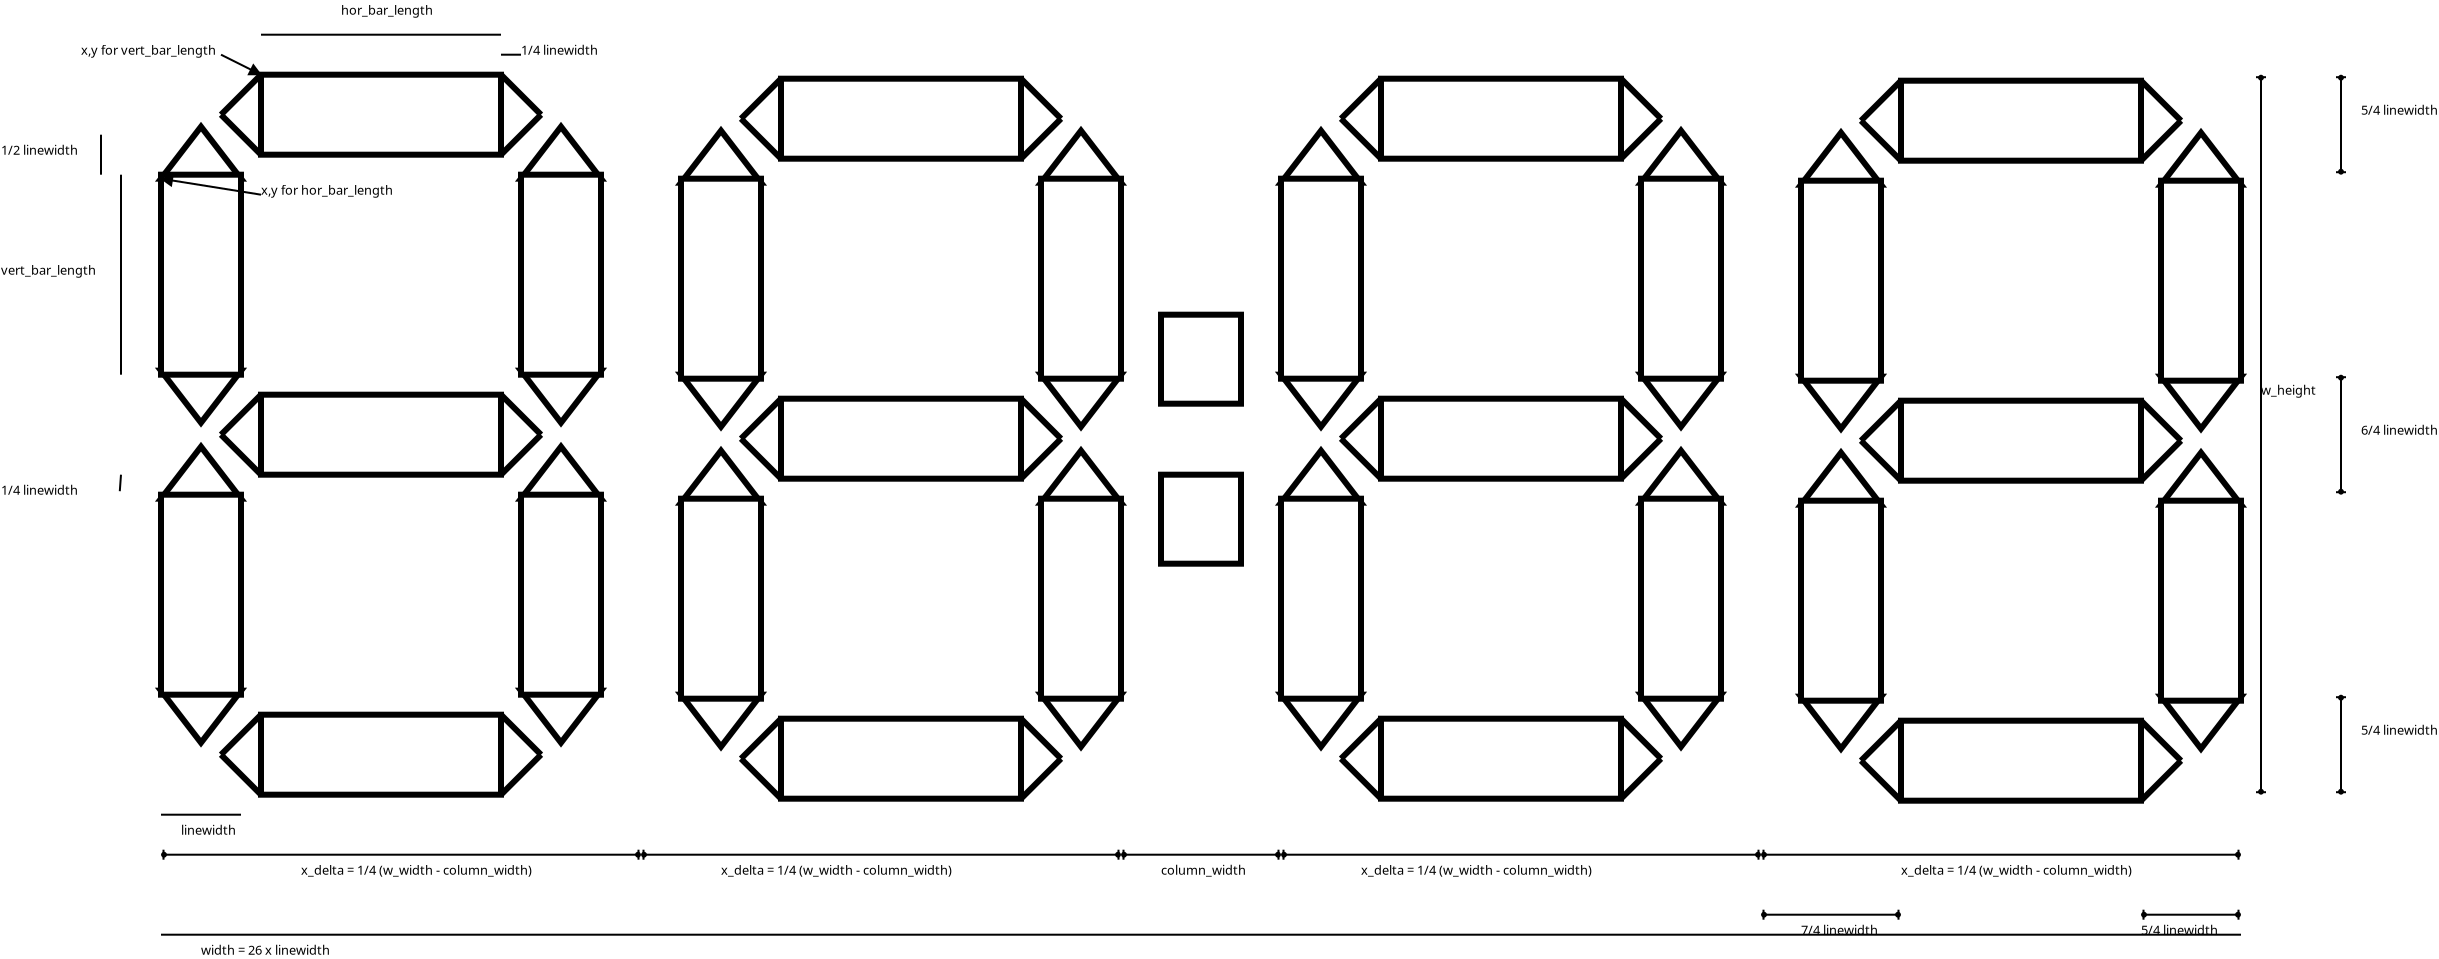 <?xml version="1.0" encoding="UTF-8"?>
<dia:diagram xmlns:dia="http://www.lysator.liu.se/~alla/dia/">
  <dia:layer name="Achtergrond" visible="true" active="true">
    <dia:object type="Standard - Line" version="0" id="O0">
      <dia:attribute name="obj_pos">
        <dia:point val="7,37"/>
      </dia:attribute>
      <dia:attribute name="obj_bb">
        <dia:rectangle val="6.95,36.95;11.05,37.05"/>
      </dia:attribute>
      <dia:attribute name="conn_endpoints">
        <dia:point val="7,37"/>
        <dia:point val="11,37"/>
      </dia:attribute>
      <dia:attribute name="numcp">
        <dia:int val="1"/>
      </dia:attribute>
    </dia:object>
    <dia:object type="Standard - Line" version="0" id="O1">
      <dia:attribute name="obj_pos">
        <dia:point val="5,5"/>
      </dia:attribute>
      <dia:attribute name="obj_bb">
        <dia:rectangle val="4.95,4.95;5.05,15.05"/>
      </dia:attribute>
      <dia:attribute name="conn_endpoints">
        <dia:point val="5,5"/>
        <dia:point val="5,15"/>
      </dia:attribute>
      <dia:attribute name="numcp">
        <dia:int val="1"/>
      </dia:attribute>
    </dia:object>
    <dia:object type="Standard - Line" version="0" id="O2">
      <dia:attribute name="obj_pos">
        <dia:point val="4,3"/>
      </dia:attribute>
      <dia:attribute name="obj_bb">
        <dia:rectangle val="3.95,2.95;4.05,5.05"/>
      </dia:attribute>
      <dia:attribute name="conn_endpoints">
        <dia:point val="4,3"/>
        <dia:point val="4,5"/>
      </dia:attribute>
      <dia:attribute name="numcp">
        <dia:int val="1"/>
      </dia:attribute>
    </dia:object>
    <dia:object type="Standard - Line" version="0" id="O3">
      <dia:attribute name="obj_pos">
        <dia:point val="24,4"/>
      </dia:attribute>
      <dia:attribute name="obj_bb">
        <dia:rectangle val="23.95,-0.05;24.05,4.05"/>
      </dia:attribute>
      <dia:attribute name="conn_endpoints">
        <dia:point val="24,4"/>
        <dia:point val="24,0"/>
      </dia:attribute>
      <dia:attribute name="numcp">
        <dia:int val="1"/>
      </dia:attribute>
      <dia:connections>
        <dia:connection handle="0" to="O27" connection="15"/>
        <dia:connection handle="1" to="O27" connection="4"/>
      </dia:connections>
    </dia:object>
    <dia:object type="Standard - Line" version="0" id="O4">
      <dia:attribute name="obj_pos">
        <dia:point val="12,-2"/>
      </dia:attribute>
      <dia:attribute name="obj_bb">
        <dia:rectangle val="11.95,-2.05;24.05,-1.95"/>
      </dia:attribute>
      <dia:attribute name="conn_endpoints">
        <dia:point val="12,-2"/>
        <dia:point val="24,-2"/>
      </dia:attribute>
      <dia:attribute name="numcp">
        <dia:int val="1"/>
      </dia:attribute>
    </dia:object>
    <dia:object type="Standard - Text" version="1" id="O5">
      <dia:attribute name="obj_pos">
        <dia:point val="16,-3"/>
      </dia:attribute>
      <dia:attribute name="obj_bb">
        <dia:rectangle val="16,-3.595;20.802,-2.848"/>
      </dia:attribute>
      <dia:attribute name="text">
        <dia:composite type="text">
          <dia:attribute name="string">
            <dia:string>#hor_bar_length#</dia:string>
          </dia:attribute>
          <dia:attribute name="font">
            <dia:font family="sans" style="0" name="Helvetica"/>
          </dia:attribute>
          <dia:attribute name="height">
            <dia:real val="0.8"/>
          </dia:attribute>
          <dia:attribute name="pos">
            <dia:point val="16,-3"/>
          </dia:attribute>
          <dia:attribute name="color">
            <dia:color val="#000000"/>
          </dia:attribute>
          <dia:attribute name="alignment">
            <dia:enum val="0"/>
          </dia:attribute>
        </dia:composite>
      </dia:attribute>
      <dia:attribute name="valign">
        <dia:enum val="3"/>
      </dia:attribute>
    </dia:object>
    <dia:object type="Standard - Text" version="1" id="O6">
      <dia:attribute name="obj_pos">
        <dia:point val="-1,10"/>
      </dia:attribute>
      <dia:attribute name="obj_bb">
        <dia:rectangle val="-1,9.405;4.03,10.152"/>
      </dia:attribute>
      <dia:attribute name="text">
        <dia:composite type="text">
          <dia:attribute name="string">
            <dia:string>#vert_bar_length#</dia:string>
          </dia:attribute>
          <dia:attribute name="font">
            <dia:font family="sans" style="0" name="Helvetica"/>
          </dia:attribute>
          <dia:attribute name="height">
            <dia:real val="0.8"/>
          </dia:attribute>
          <dia:attribute name="pos">
            <dia:point val="-1,10"/>
          </dia:attribute>
          <dia:attribute name="color">
            <dia:color val="#000000"/>
          </dia:attribute>
          <dia:attribute name="alignment">
            <dia:enum val="0"/>
          </dia:attribute>
        </dia:composite>
      </dia:attribute>
      <dia:attribute name="valign">
        <dia:enum val="3"/>
      </dia:attribute>
    </dia:object>
    <dia:object type="Standard - Text" version="1" id="O7">
      <dia:attribute name="obj_pos">
        <dia:point val="8,38"/>
      </dia:attribute>
      <dia:attribute name="obj_bb">
        <dia:rectangle val="8,37.405;10.918,38.153"/>
      </dia:attribute>
      <dia:attribute name="text">
        <dia:composite type="text">
          <dia:attribute name="string">
            <dia:string>#linewidth#</dia:string>
          </dia:attribute>
          <dia:attribute name="font">
            <dia:font family="sans" style="0" name="Helvetica"/>
          </dia:attribute>
          <dia:attribute name="height">
            <dia:real val="0.8"/>
          </dia:attribute>
          <dia:attribute name="pos">
            <dia:point val="8,38"/>
          </dia:attribute>
          <dia:attribute name="color">
            <dia:color val="#000000"/>
          </dia:attribute>
          <dia:attribute name="alignment">
            <dia:enum val="0"/>
          </dia:attribute>
        </dia:composite>
      </dia:attribute>
      <dia:attribute name="valign">
        <dia:enum val="3"/>
      </dia:attribute>
    </dia:object>
    <dia:object type="Standard - Text" version="1" id="O8">
      <dia:attribute name="obj_pos">
        <dia:point val="-1,4"/>
      </dia:attribute>
      <dia:attribute name="obj_bb">
        <dia:rectangle val="-1,3.405;3.15,4.152"/>
      </dia:attribute>
      <dia:attribute name="text">
        <dia:composite type="text">
          <dia:attribute name="string">
            <dia:string>#1/2 linewidth#</dia:string>
          </dia:attribute>
          <dia:attribute name="font">
            <dia:font family="sans" style="0" name="Helvetica"/>
          </dia:attribute>
          <dia:attribute name="height">
            <dia:real val="0.8"/>
          </dia:attribute>
          <dia:attribute name="pos">
            <dia:point val="-1,4"/>
          </dia:attribute>
          <dia:attribute name="color">
            <dia:color val="#000000"/>
          </dia:attribute>
          <dia:attribute name="alignment">
            <dia:enum val="0"/>
          </dia:attribute>
        </dia:composite>
      </dia:attribute>
      <dia:attribute name="valign">
        <dia:enum val="3"/>
      </dia:attribute>
    </dia:object>
    <dia:object type="Standard - Text" version="1" id="O9">
      <dia:attribute name="obj_pos">
        <dia:point val="9,10"/>
      </dia:attribute>
      <dia:attribute name="obj_bb">
        <dia:rectangle val="9,9.405;9,10.152"/>
      </dia:attribute>
      <dia:attribute name="text">
        <dia:composite type="text">
          <dia:attribute name="string">
            <dia:string>##</dia:string>
          </dia:attribute>
          <dia:attribute name="font">
            <dia:font family="sans" style="0" name="Helvetica"/>
          </dia:attribute>
          <dia:attribute name="height">
            <dia:real val="0.8"/>
          </dia:attribute>
          <dia:attribute name="pos">
            <dia:point val="9,10"/>
          </dia:attribute>
          <dia:attribute name="color">
            <dia:color val="#000000"/>
          </dia:attribute>
          <dia:attribute name="alignment">
            <dia:enum val="0"/>
          </dia:attribute>
        </dia:composite>
      </dia:attribute>
      <dia:attribute name="valign">
        <dia:enum val="3"/>
      </dia:attribute>
      <dia:connections>
        <dia:connection handle="0" to="O15" connection="16"/>
      </dia:connections>
    </dia:object>
    <dia:object type="Standard - Text" version="1" id="O10">
      <dia:attribute name="obj_pos">
        <dia:point val="12,6"/>
      </dia:attribute>
      <dia:attribute name="obj_bb">
        <dia:rectangle val="12,5.405;19.05,6.152"/>
      </dia:attribute>
      <dia:attribute name="text">
        <dia:composite type="text">
          <dia:attribute name="string">
            <dia:string>#x,y for hor_bar_length#</dia:string>
          </dia:attribute>
          <dia:attribute name="font">
            <dia:font family="sans" style="0" name="Helvetica"/>
          </dia:attribute>
          <dia:attribute name="height">
            <dia:real val="0.8"/>
          </dia:attribute>
          <dia:attribute name="pos">
            <dia:point val="12,6"/>
          </dia:attribute>
          <dia:attribute name="color">
            <dia:color val="#000000"/>
          </dia:attribute>
          <dia:attribute name="alignment">
            <dia:enum val="0"/>
          </dia:attribute>
        </dia:composite>
      </dia:attribute>
      <dia:attribute name="valign">
        <dia:enum val="3"/>
      </dia:attribute>
    </dia:object>
    <dia:object type="Standard - Text" version="1" id="O11">
      <dia:attribute name="obj_pos">
        <dia:point val="3,-1"/>
      </dia:attribute>
      <dia:attribute name="obj_bb">
        <dia:rectangle val="3,-1.595;10.277,-0.848"/>
      </dia:attribute>
      <dia:attribute name="text">
        <dia:composite type="text">
          <dia:attribute name="string">
            <dia:string>#x,y for vert_bar_length#</dia:string>
          </dia:attribute>
          <dia:attribute name="font">
            <dia:font family="sans" style="0" name="Helvetica"/>
          </dia:attribute>
          <dia:attribute name="height">
            <dia:real val="0.8"/>
          </dia:attribute>
          <dia:attribute name="pos">
            <dia:point val="3,-1"/>
          </dia:attribute>
          <dia:attribute name="color">
            <dia:color val="#000000"/>
          </dia:attribute>
          <dia:attribute name="alignment">
            <dia:enum val="0"/>
          </dia:attribute>
        </dia:composite>
      </dia:attribute>
      <dia:attribute name="valign">
        <dia:enum val="3"/>
      </dia:attribute>
    </dia:object>
    <dia:object type="Standard - Line" version="0" id="O12">
      <dia:attribute name="obj_pos">
        <dia:point val="10,-1"/>
      </dia:attribute>
      <dia:attribute name="obj_bb">
        <dia:rectangle val="9.933,-1.067;12.1,0.07"/>
      </dia:attribute>
      <dia:attribute name="conn_endpoints">
        <dia:point val="10,-1"/>
        <dia:point val="12,0"/>
      </dia:attribute>
      <dia:attribute name="numcp">
        <dia:int val="1"/>
      </dia:attribute>
      <dia:attribute name="end_arrow">
        <dia:enum val="3"/>
      </dia:attribute>
      <dia:attribute name="end_arrow_length">
        <dia:real val="0.5"/>
      </dia:attribute>
      <dia:attribute name="end_arrow_width">
        <dia:real val="0.5"/>
      </dia:attribute>
      <dia:connections>
        <dia:connection handle="1" to="O27" connection="0"/>
      </dia:connections>
    </dia:object>
    <dia:group>
      <dia:object type="Flowchart - Merge" version="1" id="O13">
        <dia:attribute name="obj_pos">
          <dia:point val="7,14.8"/>
        </dia:attribute>
        <dia:attribute name="obj_bb">
          <dia:rectangle val="6.695,14.65;11.305,17.646"/>
        </dia:attribute>
        <dia:attribute name="meta">
          <dia:composite type="dict"/>
        </dia:attribute>
        <dia:attribute name="elem_corner">
          <dia:point val="7,14.8"/>
        </dia:attribute>
        <dia:attribute name="elem_width">
          <dia:real val="4"/>
        </dia:attribute>
        <dia:attribute name="elem_height">
          <dia:real val="2.6"/>
        </dia:attribute>
        <dia:attribute name="line_width">
          <dia:real val="0.3"/>
        </dia:attribute>
        <dia:attribute name="line_colour">
          <dia:color val="#000000"/>
        </dia:attribute>
        <dia:attribute name="fill_colour">
          <dia:color val="#ffffff"/>
        </dia:attribute>
        <dia:attribute name="show_background">
          <dia:boolean val="true"/>
        </dia:attribute>
        <dia:attribute name="line_style">
          <dia:enum val="0"/>
          <dia:real val="1"/>
        </dia:attribute>
        <dia:attribute name="padding">
          <dia:real val="0.1"/>
        </dia:attribute>
        <dia:attribute name="text">
          <dia:composite type="text">
            <dia:attribute name="string">
              <dia:string>##</dia:string>
            </dia:attribute>
            <dia:attribute name="font">
              <dia:font family="sans" style="0" name="Helvetica"/>
            </dia:attribute>
            <dia:attribute name="height">
              <dia:real val="0.8"/>
            </dia:attribute>
            <dia:attribute name="pos">
              <dia:point val="9,15.65"/>
            </dia:attribute>
            <dia:attribute name="color">
              <dia:color val="#000000"/>
            </dia:attribute>
            <dia:attribute name="alignment">
              <dia:enum val="1"/>
            </dia:attribute>
          </dia:composite>
        </dia:attribute>
        <dia:attribute name="flip_horizontal">
          <dia:boolean val="false"/>
        </dia:attribute>
        <dia:attribute name="flip_vertical">
          <dia:boolean val="false"/>
        </dia:attribute>
        <dia:attribute name="subscale">
          <dia:real val="1"/>
        </dia:attribute>
      </dia:object>
      <dia:object type="Flowchart - Extract" version="1" id="O14">
        <dia:attribute name="obj_pos">
          <dia:point val="7,2.6"/>
        </dia:attribute>
        <dia:attribute name="obj_bb">
          <dia:rectangle val="6.695,2.354;11.305,5.35"/>
        </dia:attribute>
        <dia:attribute name="meta">
          <dia:composite type="dict"/>
        </dia:attribute>
        <dia:attribute name="elem_corner">
          <dia:point val="7,2.6"/>
        </dia:attribute>
        <dia:attribute name="elem_width">
          <dia:real val="4"/>
        </dia:attribute>
        <dia:attribute name="elem_height">
          <dia:real val="2.6"/>
        </dia:attribute>
        <dia:attribute name="line_width">
          <dia:real val="0.3"/>
        </dia:attribute>
        <dia:attribute name="line_colour">
          <dia:color val="#000000"/>
        </dia:attribute>
        <dia:attribute name="fill_colour">
          <dia:color val="#ffffff"/>
        </dia:attribute>
        <dia:attribute name="show_background">
          <dia:boolean val="true"/>
        </dia:attribute>
        <dia:attribute name="line_style">
          <dia:enum val="0"/>
          <dia:real val="1"/>
        </dia:attribute>
        <dia:attribute name="padding">
          <dia:real val="0.1"/>
        </dia:attribute>
        <dia:attribute name="text">
          <dia:composite type="text">
            <dia:attribute name="string">
              <dia:string>##</dia:string>
            </dia:attribute>
            <dia:attribute name="font">
              <dia:font family="sans" style="0" name="Helvetica"/>
            </dia:attribute>
            <dia:attribute name="height">
              <dia:real val="0.8"/>
            </dia:attribute>
            <dia:attribute name="pos">
              <dia:point val="9,4.75"/>
            </dia:attribute>
            <dia:attribute name="color">
              <dia:color val="#000000"/>
            </dia:attribute>
            <dia:attribute name="alignment">
              <dia:enum val="1"/>
            </dia:attribute>
          </dia:composite>
        </dia:attribute>
        <dia:attribute name="flip_horizontal">
          <dia:boolean val="false"/>
        </dia:attribute>
        <dia:attribute name="flip_vertical">
          <dia:boolean val="false"/>
        </dia:attribute>
        <dia:attribute name="subscale">
          <dia:real val="1"/>
        </dia:attribute>
      </dia:object>
      <dia:object type="Flowchart - Box" version="0" id="O15">
        <dia:attribute name="obj_pos">
          <dia:point val="7,5"/>
        </dia:attribute>
        <dia:attribute name="obj_bb">
          <dia:rectangle val="6.85,4.85;11.15,15.15"/>
        </dia:attribute>
        <dia:attribute name="elem_corner">
          <dia:point val="7,5"/>
        </dia:attribute>
        <dia:attribute name="elem_width">
          <dia:real val="4"/>
        </dia:attribute>
        <dia:attribute name="elem_height">
          <dia:real val="10"/>
        </dia:attribute>
        <dia:attribute name="border_width">
          <dia:real val="0.3"/>
        </dia:attribute>
        <dia:attribute name="show_background">
          <dia:boolean val="true"/>
        </dia:attribute>
        <dia:attribute name="padding">
          <dia:real val="0.5"/>
        </dia:attribute>
        <dia:attribute name="text">
          <dia:composite type="text">
            <dia:attribute name="string">
              <dia:string>##</dia:string>
            </dia:attribute>
            <dia:attribute name="font">
              <dia:font family="sans" style="0" name="Helvetica"/>
            </dia:attribute>
            <dia:attribute name="height">
              <dia:real val="0.8"/>
            </dia:attribute>
            <dia:attribute name="pos">
              <dia:point val="9,10.195"/>
            </dia:attribute>
            <dia:attribute name="color">
              <dia:color val="#000000"/>
            </dia:attribute>
            <dia:attribute name="alignment">
              <dia:enum val="1"/>
            </dia:attribute>
          </dia:composite>
        </dia:attribute>
      </dia:object>
    </dia:group>
    <dia:group>
      <dia:object type="Flowchart - Merge" version="1" id="O16">
        <dia:attribute name="obj_pos">
          <dia:point val="25,14.8"/>
        </dia:attribute>
        <dia:attribute name="obj_bb">
          <dia:rectangle val="24.695,14.65;29.305,17.646"/>
        </dia:attribute>
        <dia:attribute name="meta">
          <dia:composite type="dict"/>
        </dia:attribute>
        <dia:attribute name="elem_corner">
          <dia:point val="25,14.8"/>
        </dia:attribute>
        <dia:attribute name="elem_width">
          <dia:real val="4"/>
        </dia:attribute>
        <dia:attribute name="elem_height">
          <dia:real val="2.6"/>
        </dia:attribute>
        <dia:attribute name="line_width">
          <dia:real val="0.3"/>
        </dia:attribute>
        <dia:attribute name="line_colour">
          <dia:color val="#000000"/>
        </dia:attribute>
        <dia:attribute name="fill_colour">
          <dia:color val="#ffffff"/>
        </dia:attribute>
        <dia:attribute name="show_background">
          <dia:boolean val="true"/>
        </dia:attribute>
        <dia:attribute name="line_style">
          <dia:enum val="0"/>
          <dia:real val="1"/>
        </dia:attribute>
        <dia:attribute name="padding">
          <dia:real val="0.1"/>
        </dia:attribute>
        <dia:attribute name="text">
          <dia:composite type="text">
            <dia:attribute name="string">
              <dia:string>##</dia:string>
            </dia:attribute>
            <dia:attribute name="font">
              <dia:font family="sans" style="0" name="Helvetica"/>
            </dia:attribute>
            <dia:attribute name="height">
              <dia:real val="0.8"/>
            </dia:attribute>
            <dia:attribute name="pos">
              <dia:point val="27,15.65"/>
            </dia:attribute>
            <dia:attribute name="color">
              <dia:color val="#000000"/>
            </dia:attribute>
            <dia:attribute name="alignment">
              <dia:enum val="1"/>
            </dia:attribute>
          </dia:composite>
        </dia:attribute>
        <dia:attribute name="flip_horizontal">
          <dia:boolean val="false"/>
        </dia:attribute>
        <dia:attribute name="flip_vertical">
          <dia:boolean val="false"/>
        </dia:attribute>
        <dia:attribute name="subscale">
          <dia:real val="1"/>
        </dia:attribute>
      </dia:object>
      <dia:object type="Flowchart - Extract" version="1" id="O17">
        <dia:attribute name="obj_pos">
          <dia:point val="25,2.6"/>
        </dia:attribute>
        <dia:attribute name="obj_bb">
          <dia:rectangle val="24.695,2.354;29.305,5.35"/>
        </dia:attribute>
        <dia:attribute name="meta">
          <dia:composite type="dict"/>
        </dia:attribute>
        <dia:attribute name="elem_corner">
          <dia:point val="25,2.6"/>
        </dia:attribute>
        <dia:attribute name="elem_width">
          <dia:real val="4"/>
        </dia:attribute>
        <dia:attribute name="elem_height">
          <dia:real val="2.6"/>
        </dia:attribute>
        <dia:attribute name="line_width">
          <dia:real val="0.3"/>
        </dia:attribute>
        <dia:attribute name="line_colour">
          <dia:color val="#000000"/>
        </dia:attribute>
        <dia:attribute name="fill_colour">
          <dia:color val="#ffffff"/>
        </dia:attribute>
        <dia:attribute name="show_background">
          <dia:boolean val="true"/>
        </dia:attribute>
        <dia:attribute name="line_style">
          <dia:enum val="0"/>
          <dia:real val="1"/>
        </dia:attribute>
        <dia:attribute name="padding">
          <dia:real val="0.1"/>
        </dia:attribute>
        <dia:attribute name="text">
          <dia:composite type="text">
            <dia:attribute name="string">
              <dia:string>##</dia:string>
            </dia:attribute>
            <dia:attribute name="font">
              <dia:font family="sans" style="0" name="Helvetica"/>
            </dia:attribute>
            <dia:attribute name="height">
              <dia:real val="0.8"/>
            </dia:attribute>
            <dia:attribute name="pos">
              <dia:point val="27,4.75"/>
            </dia:attribute>
            <dia:attribute name="color">
              <dia:color val="#000000"/>
            </dia:attribute>
            <dia:attribute name="alignment">
              <dia:enum val="1"/>
            </dia:attribute>
          </dia:composite>
        </dia:attribute>
        <dia:attribute name="flip_horizontal">
          <dia:boolean val="false"/>
        </dia:attribute>
        <dia:attribute name="flip_vertical">
          <dia:boolean val="false"/>
        </dia:attribute>
        <dia:attribute name="subscale">
          <dia:real val="1"/>
        </dia:attribute>
      </dia:object>
      <dia:object type="Flowchart - Box" version="0" id="O18">
        <dia:attribute name="obj_pos">
          <dia:point val="25,5"/>
        </dia:attribute>
        <dia:attribute name="obj_bb">
          <dia:rectangle val="24.85,4.85;29.15,15.15"/>
        </dia:attribute>
        <dia:attribute name="elem_corner">
          <dia:point val="25,5"/>
        </dia:attribute>
        <dia:attribute name="elem_width">
          <dia:real val="4"/>
        </dia:attribute>
        <dia:attribute name="elem_height">
          <dia:real val="10"/>
        </dia:attribute>
        <dia:attribute name="border_width">
          <dia:real val="0.3"/>
        </dia:attribute>
        <dia:attribute name="show_background">
          <dia:boolean val="true"/>
        </dia:attribute>
        <dia:attribute name="padding">
          <dia:real val="0.5"/>
        </dia:attribute>
        <dia:attribute name="text">
          <dia:composite type="text">
            <dia:attribute name="string">
              <dia:string>##</dia:string>
            </dia:attribute>
            <dia:attribute name="font">
              <dia:font family="sans" style="0" name="Helvetica"/>
            </dia:attribute>
            <dia:attribute name="height">
              <dia:real val="0.8"/>
            </dia:attribute>
            <dia:attribute name="pos">
              <dia:point val="27,10.195"/>
            </dia:attribute>
            <dia:attribute name="color">
              <dia:color val="#000000"/>
            </dia:attribute>
            <dia:attribute name="alignment">
              <dia:enum val="1"/>
            </dia:attribute>
          </dia:composite>
        </dia:attribute>
      </dia:object>
    </dia:group>
    <dia:object type="Standard - Line" version="0" id="O19">
      <dia:attribute name="obj_pos">
        <dia:point val="5,20"/>
      </dia:attribute>
      <dia:attribute name="obj_bb">
        <dia:rectangle val="4.886,19.947;5.053,20.878"/>
      </dia:attribute>
      <dia:attribute name="conn_endpoints">
        <dia:point val="5,20"/>
        <dia:point val="4.94,20.825"/>
      </dia:attribute>
      <dia:attribute name="numcp">
        <dia:int val="1"/>
      </dia:attribute>
    </dia:object>
    <dia:object type="Standard - Text" version="1" id="O20">
      <dia:attribute name="obj_pos">
        <dia:point val="-1,21"/>
      </dia:attribute>
      <dia:attribute name="obj_bb">
        <dia:rectangle val="-1,20.405;3.15,21.152"/>
      </dia:attribute>
      <dia:attribute name="text">
        <dia:composite type="text">
          <dia:attribute name="string">
            <dia:string>#1/4 linewidth#</dia:string>
          </dia:attribute>
          <dia:attribute name="font">
            <dia:font family="sans" style="0" name="Helvetica"/>
          </dia:attribute>
          <dia:attribute name="height">
            <dia:real val="0.8"/>
          </dia:attribute>
          <dia:attribute name="pos">
            <dia:point val="-1,21"/>
          </dia:attribute>
          <dia:attribute name="color">
            <dia:color val="#000000"/>
          </dia:attribute>
          <dia:attribute name="alignment">
            <dia:enum val="0"/>
          </dia:attribute>
        </dia:composite>
      </dia:attribute>
      <dia:attribute name="valign">
        <dia:enum val="3"/>
      </dia:attribute>
    </dia:object>
    <dia:object type="Standard - Line" version="0" id="O21">
      <dia:attribute name="obj_pos">
        <dia:point val="24,-1"/>
      </dia:attribute>
      <dia:attribute name="obj_bb">
        <dia:rectangle val="23.95,-1.05;25.05,-0.95"/>
      </dia:attribute>
      <dia:attribute name="conn_endpoints">
        <dia:point val="24,-1"/>
        <dia:point val="25,-1"/>
      </dia:attribute>
      <dia:attribute name="numcp">
        <dia:int val="1"/>
      </dia:attribute>
    </dia:object>
    <dia:object type="Standard - Text" version="1" id="O22">
      <dia:attribute name="obj_pos">
        <dia:point val="25,-1"/>
      </dia:attribute>
      <dia:attribute name="obj_bb">
        <dia:rectangle val="25,-1.595;29.15,-0.848"/>
      </dia:attribute>
      <dia:attribute name="text">
        <dia:composite type="text">
          <dia:attribute name="string">
            <dia:string>#1/4 linewidth#</dia:string>
          </dia:attribute>
          <dia:attribute name="font">
            <dia:font family="sans" style="0" name="Helvetica"/>
          </dia:attribute>
          <dia:attribute name="height">
            <dia:real val="0.8"/>
          </dia:attribute>
          <dia:attribute name="pos">
            <dia:point val="25,-1"/>
          </dia:attribute>
          <dia:attribute name="color">
            <dia:color val="#000000"/>
          </dia:attribute>
          <dia:attribute name="alignment">
            <dia:enum val="0"/>
          </dia:attribute>
        </dia:composite>
      </dia:attribute>
      <dia:attribute name="valign">
        <dia:enum val="3"/>
      </dia:attribute>
    </dia:object>
    <dia:group>
      <dia:object type="Standard - Line" version="0" id="O23">
        <dia:attribute name="obj_pos">
          <dia:point val="24,4"/>
        </dia:attribute>
        <dia:attribute name="obj_bb">
          <dia:rectangle val="23.788,1.788;26.212,4.212"/>
        </dia:attribute>
        <dia:attribute name="conn_endpoints">
          <dia:point val="24,4"/>
          <dia:point val="26,2"/>
        </dia:attribute>
        <dia:attribute name="numcp">
          <dia:int val="1"/>
        </dia:attribute>
        <dia:attribute name="line_width">
          <dia:real val="0.3"/>
        </dia:attribute>
      </dia:object>
      <dia:group>
        <dia:group>
          <dia:object type="Standard - Line" version="0" id="O24">
            <dia:attribute name="obj_pos">
              <dia:point val="10,2"/>
            </dia:attribute>
            <dia:attribute name="obj_bb">
              <dia:rectangle val="9.788,-0.212;12.212,2.212"/>
            </dia:attribute>
            <dia:attribute name="conn_endpoints">
              <dia:point val="10,2"/>
              <dia:point val="12,0"/>
            </dia:attribute>
            <dia:attribute name="numcp">
              <dia:int val="1"/>
            </dia:attribute>
            <dia:attribute name="line_width">
              <dia:real val="0.3"/>
            </dia:attribute>
          </dia:object>
          <dia:object type="Standard - Line" version="0" id="O25">
            <dia:attribute name="obj_pos">
              <dia:point val="10,2"/>
            </dia:attribute>
            <dia:attribute name="obj_bb">
              <dia:rectangle val="9.788,1.788;12.212,4.212"/>
            </dia:attribute>
            <dia:attribute name="conn_endpoints">
              <dia:point val="10,2"/>
              <dia:point val="12,4"/>
            </dia:attribute>
            <dia:attribute name="numcp">
              <dia:int val="1"/>
            </dia:attribute>
            <dia:attribute name="line_width">
              <dia:real val="0.3"/>
            </dia:attribute>
          </dia:object>
          <dia:object type="Standard - Line" version="0" id="O26">
            <dia:attribute name="obj_pos">
              <dia:point val="12,0"/>
            </dia:attribute>
            <dia:attribute name="obj_bb">
              <dia:rectangle val="11.85,-0.15;12.15,4.15"/>
            </dia:attribute>
            <dia:attribute name="conn_endpoints">
              <dia:point val="12,0"/>
              <dia:point val="12,4"/>
            </dia:attribute>
            <dia:attribute name="numcp">
              <dia:int val="1"/>
            </dia:attribute>
            <dia:attribute name="line_width">
              <dia:real val="0.3"/>
            </dia:attribute>
          </dia:object>
        </dia:group>
        <dia:object type="Flowchart - Box" version="0" id="O27">
          <dia:attribute name="obj_pos">
            <dia:point val="12,0"/>
          </dia:attribute>
          <dia:attribute name="obj_bb">
            <dia:rectangle val="11.85,-0.15;24.15,4.15"/>
          </dia:attribute>
          <dia:attribute name="elem_corner">
            <dia:point val="12,0"/>
          </dia:attribute>
          <dia:attribute name="elem_width">
            <dia:real val="12"/>
          </dia:attribute>
          <dia:attribute name="elem_height">
            <dia:real val="4"/>
          </dia:attribute>
          <dia:attribute name="border_width">
            <dia:real val="0.3"/>
          </dia:attribute>
          <dia:attribute name="show_background">
            <dia:boolean val="true"/>
          </dia:attribute>
          <dia:attribute name="padding">
            <dia:real val="0.5"/>
          </dia:attribute>
          <dia:attribute name="text">
            <dia:composite type="text">
              <dia:attribute name="string">
                <dia:string>##</dia:string>
              </dia:attribute>
              <dia:attribute name="font">
                <dia:font family="sans" style="0" name="Helvetica"/>
              </dia:attribute>
              <dia:attribute name="height">
                <dia:real val="0.8"/>
              </dia:attribute>
              <dia:attribute name="pos">
                <dia:point val="18,2.195"/>
              </dia:attribute>
              <dia:attribute name="color">
                <dia:color val="#000000"/>
              </dia:attribute>
              <dia:attribute name="alignment">
                <dia:enum val="1"/>
              </dia:attribute>
            </dia:composite>
          </dia:attribute>
        </dia:object>
        <dia:object type="Standard - Line" version="0" id="O28">
          <dia:attribute name="obj_pos">
            <dia:point val="24,0"/>
          </dia:attribute>
          <dia:attribute name="obj_bb">
            <dia:rectangle val="23.788,-0.212;26.212,2.212"/>
          </dia:attribute>
          <dia:attribute name="conn_endpoints">
            <dia:point val="24,0"/>
            <dia:point val="26,2"/>
          </dia:attribute>
          <dia:attribute name="numcp">
            <dia:int val="1"/>
          </dia:attribute>
          <dia:attribute name="line_width">
            <dia:real val="0.3"/>
          </dia:attribute>
          <dia:connections>
            <dia:connection handle="0" to="O27" connection="4"/>
          </dia:connections>
        </dia:object>
      </dia:group>
    </dia:group>
    <dia:group>
      <dia:object type="Standard - Line" version="0" id="O29">
        <dia:attribute name="obj_pos">
          <dia:point val="24,20"/>
        </dia:attribute>
        <dia:attribute name="obj_bb">
          <dia:rectangle val="23.788,17.788;26.212,20.212"/>
        </dia:attribute>
        <dia:attribute name="conn_endpoints">
          <dia:point val="24,20"/>
          <dia:point val="26,18"/>
        </dia:attribute>
        <dia:attribute name="numcp">
          <dia:int val="1"/>
        </dia:attribute>
        <dia:attribute name="line_width">
          <dia:real val="0.3"/>
        </dia:attribute>
      </dia:object>
      <dia:group>
        <dia:group>
          <dia:object type="Standard - Line" version="0" id="O30">
            <dia:attribute name="obj_pos">
              <dia:point val="10,18"/>
            </dia:attribute>
            <dia:attribute name="obj_bb">
              <dia:rectangle val="9.788,15.788;12.212,18.212"/>
            </dia:attribute>
            <dia:attribute name="conn_endpoints">
              <dia:point val="10,18"/>
              <dia:point val="12,16"/>
            </dia:attribute>
            <dia:attribute name="numcp">
              <dia:int val="1"/>
            </dia:attribute>
            <dia:attribute name="line_width">
              <dia:real val="0.3"/>
            </dia:attribute>
          </dia:object>
          <dia:object type="Standard - Line" version="0" id="O31">
            <dia:attribute name="obj_pos">
              <dia:point val="10,18"/>
            </dia:attribute>
            <dia:attribute name="obj_bb">
              <dia:rectangle val="9.788,17.788;12.212,20.212"/>
            </dia:attribute>
            <dia:attribute name="conn_endpoints">
              <dia:point val="10,18"/>
              <dia:point val="12,20"/>
            </dia:attribute>
            <dia:attribute name="numcp">
              <dia:int val="1"/>
            </dia:attribute>
            <dia:attribute name="line_width">
              <dia:real val="0.3"/>
            </dia:attribute>
          </dia:object>
          <dia:object type="Standard - Line" version="0" id="O32">
            <dia:attribute name="obj_pos">
              <dia:point val="12,16"/>
            </dia:attribute>
            <dia:attribute name="obj_bb">
              <dia:rectangle val="11.85,15.85;12.15,20.15"/>
            </dia:attribute>
            <dia:attribute name="conn_endpoints">
              <dia:point val="12,16"/>
              <dia:point val="12,20"/>
            </dia:attribute>
            <dia:attribute name="numcp">
              <dia:int val="1"/>
            </dia:attribute>
            <dia:attribute name="line_width">
              <dia:real val="0.3"/>
            </dia:attribute>
          </dia:object>
        </dia:group>
        <dia:object type="Flowchart - Box" version="0" id="O33">
          <dia:attribute name="obj_pos">
            <dia:point val="12,16"/>
          </dia:attribute>
          <dia:attribute name="obj_bb">
            <dia:rectangle val="11.85,15.85;24.15,20.15"/>
          </dia:attribute>
          <dia:attribute name="elem_corner">
            <dia:point val="12,16"/>
          </dia:attribute>
          <dia:attribute name="elem_width">
            <dia:real val="12"/>
          </dia:attribute>
          <dia:attribute name="elem_height">
            <dia:real val="4"/>
          </dia:attribute>
          <dia:attribute name="border_width">
            <dia:real val="0.3"/>
          </dia:attribute>
          <dia:attribute name="show_background">
            <dia:boolean val="true"/>
          </dia:attribute>
          <dia:attribute name="padding">
            <dia:real val="0.5"/>
          </dia:attribute>
          <dia:attribute name="text">
            <dia:composite type="text">
              <dia:attribute name="string">
                <dia:string>##</dia:string>
              </dia:attribute>
              <dia:attribute name="font">
                <dia:font family="sans" style="0" name="Helvetica"/>
              </dia:attribute>
              <dia:attribute name="height">
                <dia:real val="0.8"/>
              </dia:attribute>
              <dia:attribute name="pos">
                <dia:point val="18,18.195"/>
              </dia:attribute>
              <dia:attribute name="color">
                <dia:color val="#000000"/>
              </dia:attribute>
              <dia:attribute name="alignment">
                <dia:enum val="1"/>
              </dia:attribute>
            </dia:composite>
          </dia:attribute>
        </dia:object>
        <dia:object type="Standard - Line" version="0" id="O34">
          <dia:attribute name="obj_pos">
            <dia:point val="24,16"/>
          </dia:attribute>
          <dia:attribute name="obj_bb">
            <dia:rectangle val="23.788,15.788;26.212,18.212"/>
          </dia:attribute>
          <dia:attribute name="conn_endpoints">
            <dia:point val="24,16"/>
            <dia:point val="26,18"/>
          </dia:attribute>
          <dia:attribute name="numcp">
            <dia:int val="1"/>
          </dia:attribute>
          <dia:attribute name="line_width">
            <dia:real val="0.3"/>
          </dia:attribute>
          <dia:connections>
            <dia:connection handle="0" to="O33" connection="4"/>
          </dia:connections>
        </dia:object>
      </dia:group>
    </dia:group>
    <dia:group>
      <dia:object type="Flowchart - Merge" version="1" id="O35">
        <dia:attribute name="obj_pos">
          <dia:point val="7,30.8"/>
        </dia:attribute>
        <dia:attribute name="obj_bb">
          <dia:rectangle val="6.695,30.65;11.305,33.646"/>
        </dia:attribute>
        <dia:attribute name="meta">
          <dia:composite type="dict"/>
        </dia:attribute>
        <dia:attribute name="elem_corner">
          <dia:point val="7,30.8"/>
        </dia:attribute>
        <dia:attribute name="elem_width">
          <dia:real val="4"/>
        </dia:attribute>
        <dia:attribute name="elem_height">
          <dia:real val="2.6"/>
        </dia:attribute>
        <dia:attribute name="line_width">
          <dia:real val="0.3"/>
        </dia:attribute>
        <dia:attribute name="line_colour">
          <dia:color val="#000000"/>
        </dia:attribute>
        <dia:attribute name="fill_colour">
          <dia:color val="#ffffff"/>
        </dia:attribute>
        <dia:attribute name="show_background">
          <dia:boolean val="true"/>
        </dia:attribute>
        <dia:attribute name="line_style">
          <dia:enum val="0"/>
          <dia:real val="1"/>
        </dia:attribute>
        <dia:attribute name="padding">
          <dia:real val="0.1"/>
        </dia:attribute>
        <dia:attribute name="text">
          <dia:composite type="text">
            <dia:attribute name="string">
              <dia:string>##</dia:string>
            </dia:attribute>
            <dia:attribute name="font">
              <dia:font family="sans" style="0" name="Helvetica"/>
            </dia:attribute>
            <dia:attribute name="height">
              <dia:real val="0.8"/>
            </dia:attribute>
            <dia:attribute name="pos">
              <dia:point val="9,31.65"/>
            </dia:attribute>
            <dia:attribute name="color">
              <dia:color val="#000000"/>
            </dia:attribute>
            <dia:attribute name="alignment">
              <dia:enum val="1"/>
            </dia:attribute>
          </dia:composite>
        </dia:attribute>
        <dia:attribute name="flip_horizontal">
          <dia:boolean val="false"/>
        </dia:attribute>
        <dia:attribute name="flip_vertical">
          <dia:boolean val="false"/>
        </dia:attribute>
        <dia:attribute name="subscale">
          <dia:real val="1"/>
        </dia:attribute>
      </dia:object>
      <dia:object type="Flowchart - Extract" version="1" id="O36">
        <dia:attribute name="obj_pos">
          <dia:point val="7,18.6"/>
        </dia:attribute>
        <dia:attribute name="obj_bb">
          <dia:rectangle val="6.695,18.354;11.305,21.35"/>
        </dia:attribute>
        <dia:attribute name="meta">
          <dia:composite type="dict"/>
        </dia:attribute>
        <dia:attribute name="elem_corner">
          <dia:point val="7,18.6"/>
        </dia:attribute>
        <dia:attribute name="elem_width">
          <dia:real val="4"/>
        </dia:attribute>
        <dia:attribute name="elem_height">
          <dia:real val="2.6"/>
        </dia:attribute>
        <dia:attribute name="line_width">
          <dia:real val="0.3"/>
        </dia:attribute>
        <dia:attribute name="line_colour">
          <dia:color val="#000000"/>
        </dia:attribute>
        <dia:attribute name="fill_colour">
          <dia:color val="#ffffff"/>
        </dia:attribute>
        <dia:attribute name="show_background">
          <dia:boolean val="true"/>
        </dia:attribute>
        <dia:attribute name="line_style">
          <dia:enum val="0"/>
          <dia:real val="1"/>
        </dia:attribute>
        <dia:attribute name="padding">
          <dia:real val="0.1"/>
        </dia:attribute>
        <dia:attribute name="text">
          <dia:composite type="text">
            <dia:attribute name="string">
              <dia:string>##</dia:string>
            </dia:attribute>
            <dia:attribute name="font">
              <dia:font family="sans" style="0" name="Helvetica"/>
            </dia:attribute>
            <dia:attribute name="height">
              <dia:real val="0.8"/>
            </dia:attribute>
            <dia:attribute name="pos">
              <dia:point val="9,20.75"/>
            </dia:attribute>
            <dia:attribute name="color">
              <dia:color val="#000000"/>
            </dia:attribute>
            <dia:attribute name="alignment">
              <dia:enum val="1"/>
            </dia:attribute>
          </dia:composite>
        </dia:attribute>
        <dia:attribute name="flip_horizontal">
          <dia:boolean val="false"/>
        </dia:attribute>
        <dia:attribute name="flip_vertical">
          <dia:boolean val="false"/>
        </dia:attribute>
        <dia:attribute name="subscale">
          <dia:real val="1"/>
        </dia:attribute>
      </dia:object>
      <dia:object type="Flowchart - Box" version="0" id="O37">
        <dia:attribute name="obj_pos">
          <dia:point val="7,21"/>
        </dia:attribute>
        <dia:attribute name="obj_bb">
          <dia:rectangle val="6.85,20.85;11.15,31.15"/>
        </dia:attribute>
        <dia:attribute name="elem_corner">
          <dia:point val="7,21"/>
        </dia:attribute>
        <dia:attribute name="elem_width">
          <dia:real val="4"/>
        </dia:attribute>
        <dia:attribute name="elem_height">
          <dia:real val="10"/>
        </dia:attribute>
        <dia:attribute name="border_width">
          <dia:real val="0.3"/>
        </dia:attribute>
        <dia:attribute name="show_background">
          <dia:boolean val="true"/>
        </dia:attribute>
        <dia:attribute name="padding">
          <dia:real val="0.5"/>
        </dia:attribute>
        <dia:attribute name="text">
          <dia:composite type="text">
            <dia:attribute name="string">
              <dia:string>##</dia:string>
            </dia:attribute>
            <dia:attribute name="font">
              <dia:font family="sans" style="0" name="Helvetica"/>
            </dia:attribute>
            <dia:attribute name="height">
              <dia:real val="0.8"/>
            </dia:attribute>
            <dia:attribute name="pos">
              <dia:point val="9,26.195"/>
            </dia:attribute>
            <dia:attribute name="color">
              <dia:color val="#000000"/>
            </dia:attribute>
            <dia:attribute name="alignment">
              <dia:enum val="1"/>
            </dia:attribute>
          </dia:composite>
        </dia:attribute>
      </dia:object>
    </dia:group>
    <dia:group>
      <dia:object type="Flowchart - Merge" version="1" id="O38">
        <dia:attribute name="obj_pos">
          <dia:point val="25,30.8"/>
        </dia:attribute>
        <dia:attribute name="obj_bb">
          <dia:rectangle val="24.695,30.65;29.305,33.646"/>
        </dia:attribute>
        <dia:attribute name="meta">
          <dia:composite type="dict"/>
        </dia:attribute>
        <dia:attribute name="elem_corner">
          <dia:point val="25,30.8"/>
        </dia:attribute>
        <dia:attribute name="elem_width">
          <dia:real val="4"/>
        </dia:attribute>
        <dia:attribute name="elem_height">
          <dia:real val="2.6"/>
        </dia:attribute>
        <dia:attribute name="line_width">
          <dia:real val="0.3"/>
        </dia:attribute>
        <dia:attribute name="line_colour">
          <dia:color val="#000000"/>
        </dia:attribute>
        <dia:attribute name="fill_colour">
          <dia:color val="#ffffff"/>
        </dia:attribute>
        <dia:attribute name="show_background">
          <dia:boolean val="true"/>
        </dia:attribute>
        <dia:attribute name="line_style">
          <dia:enum val="0"/>
          <dia:real val="1"/>
        </dia:attribute>
        <dia:attribute name="padding">
          <dia:real val="0.1"/>
        </dia:attribute>
        <dia:attribute name="text">
          <dia:composite type="text">
            <dia:attribute name="string">
              <dia:string>##</dia:string>
            </dia:attribute>
            <dia:attribute name="font">
              <dia:font family="sans" style="0" name="Helvetica"/>
            </dia:attribute>
            <dia:attribute name="height">
              <dia:real val="0.8"/>
            </dia:attribute>
            <dia:attribute name="pos">
              <dia:point val="27,31.65"/>
            </dia:attribute>
            <dia:attribute name="color">
              <dia:color val="#000000"/>
            </dia:attribute>
            <dia:attribute name="alignment">
              <dia:enum val="1"/>
            </dia:attribute>
          </dia:composite>
        </dia:attribute>
        <dia:attribute name="flip_horizontal">
          <dia:boolean val="false"/>
        </dia:attribute>
        <dia:attribute name="flip_vertical">
          <dia:boolean val="false"/>
        </dia:attribute>
        <dia:attribute name="subscale">
          <dia:real val="1"/>
        </dia:attribute>
      </dia:object>
      <dia:object type="Flowchart - Extract" version="1" id="O39">
        <dia:attribute name="obj_pos">
          <dia:point val="25,18.6"/>
        </dia:attribute>
        <dia:attribute name="obj_bb">
          <dia:rectangle val="24.695,18.354;29.305,21.35"/>
        </dia:attribute>
        <dia:attribute name="meta">
          <dia:composite type="dict"/>
        </dia:attribute>
        <dia:attribute name="elem_corner">
          <dia:point val="25,18.6"/>
        </dia:attribute>
        <dia:attribute name="elem_width">
          <dia:real val="4"/>
        </dia:attribute>
        <dia:attribute name="elem_height">
          <dia:real val="2.6"/>
        </dia:attribute>
        <dia:attribute name="line_width">
          <dia:real val="0.3"/>
        </dia:attribute>
        <dia:attribute name="line_colour">
          <dia:color val="#000000"/>
        </dia:attribute>
        <dia:attribute name="fill_colour">
          <dia:color val="#ffffff"/>
        </dia:attribute>
        <dia:attribute name="show_background">
          <dia:boolean val="true"/>
        </dia:attribute>
        <dia:attribute name="line_style">
          <dia:enum val="0"/>
          <dia:real val="1"/>
        </dia:attribute>
        <dia:attribute name="padding">
          <dia:real val="0.1"/>
        </dia:attribute>
        <dia:attribute name="text">
          <dia:composite type="text">
            <dia:attribute name="string">
              <dia:string>##</dia:string>
            </dia:attribute>
            <dia:attribute name="font">
              <dia:font family="sans" style="0" name="Helvetica"/>
            </dia:attribute>
            <dia:attribute name="height">
              <dia:real val="0.8"/>
            </dia:attribute>
            <dia:attribute name="pos">
              <dia:point val="27,20.75"/>
            </dia:attribute>
            <dia:attribute name="color">
              <dia:color val="#000000"/>
            </dia:attribute>
            <dia:attribute name="alignment">
              <dia:enum val="1"/>
            </dia:attribute>
          </dia:composite>
        </dia:attribute>
        <dia:attribute name="flip_horizontal">
          <dia:boolean val="false"/>
        </dia:attribute>
        <dia:attribute name="flip_vertical">
          <dia:boolean val="false"/>
        </dia:attribute>
        <dia:attribute name="subscale">
          <dia:real val="1"/>
        </dia:attribute>
      </dia:object>
      <dia:object type="Flowchart - Box" version="0" id="O40">
        <dia:attribute name="obj_pos">
          <dia:point val="25,21"/>
        </dia:attribute>
        <dia:attribute name="obj_bb">
          <dia:rectangle val="24.85,20.85;29.15,31.15"/>
        </dia:attribute>
        <dia:attribute name="elem_corner">
          <dia:point val="25,21"/>
        </dia:attribute>
        <dia:attribute name="elem_width">
          <dia:real val="4"/>
        </dia:attribute>
        <dia:attribute name="elem_height">
          <dia:real val="10"/>
        </dia:attribute>
        <dia:attribute name="border_width">
          <dia:real val="0.3"/>
        </dia:attribute>
        <dia:attribute name="show_background">
          <dia:boolean val="true"/>
        </dia:attribute>
        <dia:attribute name="padding">
          <dia:real val="0.5"/>
        </dia:attribute>
        <dia:attribute name="text">
          <dia:composite type="text">
            <dia:attribute name="string">
              <dia:string>##</dia:string>
            </dia:attribute>
            <dia:attribute name="font">
              <dia:font family="sans" style="0" name="Helvetica"/>
            </dia:attribute>
            <dia:attribute name="height">
              <dia:real val="0.8"/>
            </dia:attribute>
            <dia:attribute name="pos">
              <dia:point val="27,26.195"/>
            </dia:attribute>
            <dia:attribute name="color">
              <dia:color val="#000000"/>
            </dia:attribute>
            <dia:attribute name="alignment">
              <dia:enum val="1"/>
            </dia:attribute>
          </dia:composite>
        </dia:attribute>
      </dia:object>
    </dia:group>
    <dia:group>
      <dia:object type="Standard - Line" version="0" id="O41">
        <dia:attribute name="obj_pos">
          <dia:point val="24,36"/>
        </dia:attribute>
        <dia:attribute name="obj_bb">
          <dia:rectangle val="23.788,33.788;26.212,36.212"/>
        </dia:attribute>
        <dia:attribute name="conn_endpoints">
          <dia:point val="24,36"/>
          <dia:point val="26,34"/>
        </dia:attribute>
        <dia:attribute name="numcp">
          <dia:int val="1"/>
        </dia:attribute>
        <dia:attribute name="line_width">
          <dia:real val="0.3"/>
        </dia:attribute>
      </dia:object>
      <dia:group>
        <dia:group>
          <dia:object type="Standard - Line" version="0" id="O42">
            <dia:attribute name="obj_pos">
              <dia:point val="10,34"/>
            </dia:attribute>
            <dia:attribute name="obj_bb">
              <dia:rectangle val="9.788,31.788;12.212,34.212"/>
            </dia:attribute>
            <dia:attribute name="conn_endpoints">
              <dia:point val="10,34"/>
              <dia:point val="12,32"/>
            </dia:attribute>
            <dia:attribute name="numcp">
              <dia:int val="1"/>
            </dia:attribute>
            <dia:attribute name="line_width">
              <dia:real val="0.3"/>
            </dia:attribute>
          </dia:object>
          <dia:object type="Standard - Line" version="0" id="O43">
            <dia:attribute name="obj_pos">
              <dia:point val="10,34"/>
            </dia:attribute>
            <dia:attribute name="obj_bb">
              <dia:rectangle val="9.788,33.788;12.212,36.212"/>
            </dia:attribute>
            <dia:attribute name="conn_endpoints">
              <dia:point val="10,34"/>
              <dia:point val="12,36"/>
            </dia:attribute>
            <dia:attribute name="numcp">
              <dia:int val="1"/>
            </dia:attribute>
            <dia:attribute name="line_width">
              <dia:real val="0.3"/>
            </dia:attribute>
          </dia:object>
          <dia:object type="Standard - Line" version="0" id="O44">
            <dia:attribute name="obj_pos">
              <dia:point val="12,32"/>
            </dia:attribute>
            <dia:attribute name="obj_bb">
              <dia:rectangle val="11.85,31.85;12.15,36.15"/>
            </dia:attribute>
            <dia:attribute name="conn_endpoints">
              <dia:point val="12,32"/>
              <dia:point val="12,36"/>
            </dia:attribute>
            <dia:attribute name="numcp">
              <dia:int val="1"/>
            </dia:attribute>
            <dia:attribute name="line_width">
              <dia:real val="0.3"/>
            </dia:attribute>
          </dia:object>
        </dia:group>
        <dia:object type="Flowchart - Box" version="0" id="O45">
          <dia:attribute name="obj_pos">
            <dia:point val="12,32"/>
          </dia:attribute>
          <dia:attribute name="obj_bb">
            <dia:rectangle val="11.85,31.85;24.15,36.15"/>
          </dia:attribute>
          <dia:attribute name="elem_corner">
            <dia:point val="12,32"/>
          </dia:attribute>
          <dia:attribute name="elem_width">
            <dia:real val="12"/>
          </dia:attribute>
          <dia:attribute name="elem_height">
            <dia:real val="4"/>
          </dia:attribute>
          <dia:attribute name="border_width">
            <dia:real val="0.3"/>
          </dia:attribute>
          <dia:attribute name="show_background">
            <dia:boolean val="true"/>
          </dia:attribute>
          <dia:attribute name="padding">
            <dia:real val="0.5"/>
          </dia:attribute>
          <dia:attribute name="text">
            <dia:composite type="text">
              <dia:attribute name="string">
                <dia:string>##</dia:string>
              </dia:attribute>
              <dia:attribute name="font">
                <dia:font family="sans" style="0" name="Helvetica"/>
              </dia:attribute>
              <dia:attribute name="height">
                <dia:real val="0.8"/>
              </dia:attribute>
              <dia:attribute name="pos">
                <dia:point val="18,34.195"/>
              </dia:attribute>
              <dia:attribute name="color">
                <dia:color val="#000000"/>
              </dia:attribute>
              <dia:attribute name="alignment">
                <dia:enum val="1"/>
              </dia:attribute>
            </dia:composite>
          </dia:attribute>
        </dia:object>
        <dia:object type="Standard - Line" version="0" id="O46">
          <dia:attribute name="obj_pos">
            <dia:point val="24,32"/>
          </dia:attribute>
          <dia:attribute name="obj_bb">
            <dia:rectangle val="23.788,31.788;26.212,34.212"/>
          </dia:attribute>
          <dia:attribute name="conn_endpoints">
            <dia:point val="24,32"/>
            <dia:point val="26,34"/>
          </dia:attribute>
          <dia:attribute name="numcp">
            <dia:int val="1"/>
          </dia:attribute>
          <dia:attribute name="line_width">
            <dia:real val="0.3"/>
          </dia:attribute>
          <dia:connections>
            <dia:connection handle="0" to="O45" connection="4"/>
          </dia:connections>
        </dia:object>
      </dia:group>
    </dia:group>
    <dia:object type="Standard - Line" version="0" id="O47">
      <dia:attribute name="obj_pos">
        <dia:point val="12,6"/>
      </dia:attribute>
      <dia:attribute name="obj_bb">
        <dia:rectangle val="6.89,4.96;12.057,6.057"/>
      </dia:attribute>
      <dia:attribute name="conn_endpoints">
        <dia:point val="12,6"/>
        <dia:point val="7,5.2"/>
      </dia:attribute>
      <dia:attribute name="numcp">
        <dia:int val="1"/>
      </dia:attribute>
      <dia:attribute name="end_arrow">
        <dia:enum val="3"/>
      </dia:attribute>
      <dia:attribute name="end_arrow_length">
        <dia:real val="0.5"/>
      </dia:attribute>
      <dia:attribute name="end_arrow_width">
        <dia:real val="0.5"/>
      </dia:attribute>
      <dia:connections>
        <dia:connection handle="1" to="O14" connection="0"/>
      </dia:connections>
    </dia:object>
    <dia:group>
      <dia:group>
        <dia:object type="Flowchart - Merge" version="1" id="O48">
          <dia:attribute name="obj_pos">
            <dia:point val="33,15"/>
          </dia:attribute>
          <dia:attribute name="obj_bb">
            <dia:rectangle val="32.695,14.85;37.305,17.846"/>
          </dia:attribute>
          <dia:attribute name="meta">
            <dia:composite type="dict"/>
          </dia:attribute>
          <dia:attribute name="elem_corner">
            <dia:point val="33,15"/>
          </dia:attribute>
          <dia:attribute name="elem_width">
            <dia:real val="4"/>
          </dia:attribute>
          <dia:attribute name="elem_height">
            <dia:real val="2.6"/>
          </dia:attribute>
          <dia:attribute name="line_width">
            <dia:real val="0.3"/>
          </dia:attribute>
          <dia:attribute name="line_colour">
            <dia:color val="#000000"/>
          </dia:attribute>
          <dia:attribute name="fill_colour">
            <dia:color val="#ffffff"/>
          </dia:attribute>
          <dia:attribute name="show_background">
            <dia:boolean val="true"/>
          </dia:attribute>
          <dia:attribute name="line_style">
            <dia:enum val="0"/>
            <dia:real val="1"/>
          </dia:attribute>
          <dia:attribute name="padding">
            <dia:real val="0.1"/>
          </dia:attribute>
          <dia:attribute name="text">
            <dia:composite type="text">
              <dia:attribute name="string">
                <dia:string>##</dia:string>
              </dia:attribute>
              <dia:attribute name="font">
                <dia:font family="sans" style="0" name="Helvetica"/>
              </dia:attribute>
              <dia:attribute name="height">
                <dia:real val="0.8"/>
              </dia:attribute>
              <dia:attribute name="pos">
                <dia:point val="35,15.85"/>
              </dia:attribute>
              <dia:attribute name="color">
                <dia:color val="#000000"/>
              </dia:attribute>
              <dia:attribute name="alignment">
                <dia:enum val="1"/>
              </dia:attribute>
            </dia:composite>
          </dia:attribute>
          <dia:attribute name="flip_horizontal">
            <dia:boolean val="false"/>
          </dia:attribute>
          <dia:attribute name="flip_vertical">
            <dia:boolean val="false"/>
          </dia:attribute>
          <dia:attribute name="subscale">
            <dia:real val="1"/>
          </dia:attribute>
        </dia:object>
        <dia:object type="Flowchart - Extract" version="1" id="O49">
          <dia:attribute name="obj_pos">
            <dia:point val="33,2.8"/>
          </dia:attribute>
          <dia:attribute name="obj_bb">
            <dia:rectangle val="32.695,2.554;37.305,5.55"/>
          </dia:attribute>
          <dia:attribute name="meta">
            <dia:composite type="dict"/>
          </dia:attribute>
          <dia:attribute name="elem_corner">
            <dia:point val="33,2.8"/>
          </dia:attribute>
          <dia:attribute name="elem_width">
            <dia:real val="4"/>
          </dia:attribute>
          <dia:attribute name="elem_height">
            <dia:real val="2.6"/>
          </dia:attribute>
          <dia:attribute name="line_width">
            <dia:real val="0.3"/>
          </dia:attribute>
          <dia:attribute name="line_colour">
            <dia:color val="#000000"/>
          </dia:attribute>
          <dia:attribute name="fill_colour">
            <dia:color val="#ffffff"/>
          </dia:attribute>
          <dia:attribute name="show_background">
            <dia:boolean val="true"/>
          </dia:attribute>
          <dia:attribute name="line_style">
            <dia:enum val="0"/>
            <dia:real val="1"/>
          </dia:attribute>
          <dia:attribute name="padding">
            <dia:real val="0.1"/>
          </dia:attribute>
          <dia:attribute name="text">
            <dia:composite type="text">
              <dia:attribute name="string">
                <dia:string>##</dia:string>
              </dia:attribute>
              <dia:attribute name="font">
                <dia:font family="sans" style="0" name="Helvetica"/>
              </dia:attribute>
              <dia:attribute name="height">
                <dia:real val="0.8"/>
              </dia:attribute>
              <dia:attribute name="pos">
                <dia:point val="35,4.95"/>
              </dia:attribute>
              <dia:attribute name="color">
                <dia:color val="#000000"/>
              </dia:attribute>
              <dia:attribute name="alignment">
                <dia:enum val="1"/>
              </dia:attribute>
            </dia:composite>
          </dia:attribute>
          <dia:attribute name="flip_horizontal">
            <dia:boolean val="false"/>
          </dia:attribute>
          <dia:attribute name="flip_vertical">
            <dia:boolean val="false"/>
          </dia:attribute>
          <dia:attribute name="subscale">
            <dia:real val="1"/>
          </dia:attribute>
        </dia:object>
        <dia:object type="Flowchart - Box" version="0" id="O50">
          <dia:attribute name="obj_pos">
            <dia:point val="33,5.2"/>
          </dia:attribute>
          <dia:attribute name="obj_bb">
            <dia:rectangle val="32.85,5.05;37.15,15.35"/>
          </dia:attribute>
          <dia:attribute name="elem_corner">
            <dia:point val="33,5.2"/>
          </dia:attribute>
          <dia:attribute name="elem_width">
            <dia:real val="4"/>
          </dia:attribute>
          <dia:attribute name="elem_height">
            <dia:real val="10"/>
          </dia:attribute>
          <dia:attribute name="border_width">
            <dia:real val="0.3"/>
          </dia:attribute>
          <dia:attribute name="show_background">
            <dia:boolean val="true"/>
          </dia:attribute>
          <dia:attribute name="padding">
            <dia:real val="0.5"/>
          </dia:attribute>
          <dia:attribute name="text">
            <dia:composite type="text">
              <dia:attribute name="string">
                <dia:string>##</dia:string>
              </dia:attribute>
              <dia:attribute name="font">
                <dia:font family="sans" style="0" name="Helvetica"/>
              </dia:attribute>
              <dia:attribute name="height">
                <dia:real val="0.8"/>
              </dia:attribute>
              <dia:attribute name="pos">
                <dia:point val="35,10.395"/>
              </dia:attribute>
              <dia:attribute name="color">
                <dia:color val="#000000"/>
              </dia:attribute>
              <dia:attribute name="alignment">
                <dia:enum val="1"/>
              </dia:attribute>
            </dia:composite>
          </dia:attribute>
        </dia:object>
      </dia:group>
      <dia:group>
        <dia:object type="Flowchart - Merge" version="1" id="O51">
          <dia:attribute name="obj_pos">
            <dia:point val="51,15"/>
          </dia:attribute>
          <dia:attribute name="obj_bb">
            <dia:rectangle val="50.695,14.85;55.305,17.846"/>
          </dia:attribute>
          <dia:attribute name="meta">
            <dia:composite type="dict"/>
          </dia:attribute>
          <dia:attribute name="elem_corner">
            <dia:point val="51,15"/>
          </dia:attribute>
          <dia:attribute name="elem_width">
            <dia:real val="4"/>
          </dia:attribute>
          <dia:attribute name="elem_height">
            <dia:real val="2.6"/>
          </dia:attribute>
          <dia:attribute name="line_width">
            <dia:real val="0.3"/>
          </dia:attribute>
          <dia:attribute name="line_colour">
            <dia:color val="#000000"/>
          </dia:attribute>
          <dia:attribute name="fill_colour">
            <dia:color val="#ffffff"/>
          </dia:attribute>
          <dia:attribute name="show_background">
            <dia:boolean val="true"/>
          </dia:attribute>
          <dia:attribute name="line_style">
            <dia:enum val="0"/>
            <dia:real val="1"/>
          </dia:attribute>
          <dia:attribute name="padding">
            <dia:real val="0.1"/>
          </dia:attribute>
          <dia:attribute name="text">
            <dia:composite type="text">
              <dia:attribute name="string">
                <dia:string>##</dia:string>
              </dia:attribute>
              <dia:attribute name="font">
                <dia:font family="sans" style="0" name="Helvetica"/>
              </dia:attribute>
              <dia:attribute name="height">
                <dia:real val="0.8"/>
              </dia:attribute>
              <dia:attribute name="pos">
                <dia:point val="53,15.85"/>
              </dia:attribute>
              <dia:attribute name="color">
                <dia:color val="#000000"/>
              </dia:attribute>
              <dia:attribute name="alignment">
                <dia:enum val="1"/>
              </dia:attribute>
            </dia:composite>
          </dia:attribute>
          <dia:attribute name="flip_horizontal">
            <dia:boolean val="false"/>
          </dia:attribute>
          <dia:attribute name="flip_vertical">
            <dia:boolean val="false"/>
          </dia:attribute>
          <dia:attribute name="subscale">
            <dia:real val="1"/>
          </dia:attribute>
        </dia:object>
        <dia:object type="Flowchart - Extract" version="1" id="O52">
          <dia:attribute name="obj_pos">
            <dia:point val="51,2.8"/>
          </dia:attribute>
          <dia:attribute name="obj_bb">
            <dia:rectangle val="50.695,2.554;55.305,5.55"/>
          </dia:attribute>
          <dia:attribute name="meta">
            <dia:composite type="dict"/>
          </dia:attribute>
          <dia:attribute name="elem_corner">
            <dia:point val="51,2.8"/>
          </dia:attribute>
          <dia:attribute name="elem_width">
            <dia:real val="4"/>
          </dia:attribute>
          <dia:attribute name="elem_height">
            <dia:real val="2.6"/>
          </dia:attribute>
          <dia:attribute name="line_width">
            <dia:real val="0.3"/>
          </dia:attribute>
          <dia:attribute name="line_colour">
            <dia:color val="#000000"/>
          </dia:attribute>
          <dia:attribute name="fill_colour">
            <dia:color val="#ffffff"/>
          </dia:attribute>
          <dia:attribute name="show_background">
            <dia:boolean val="true"/>
          </dia:attribute>
          <dia:attribute name="line_style">
            <dia:enum val="0"/>
            <dia:real val="1"/>
          </dia:attribute>
          <dia:attribute name="padding">
            <dia:real val="0.1"/>
          </dia:attribute>
          <dia:attribute name="text">
            <dia:composite type="text">
              <dia:attribute name="string">
                <dia:string>##</dia:string>
              </dia:attribute>
              <dia:attribute name="font">
                <dia:font family="sans" style="0" name="Helvetica"/>
              </dia:attribute>
              <dia:attribute name="height">
                <dia:real val="0.8"/>
              </dia:attribute>
              <dia:attribute name="pos">
                <dia:point val="53,4.95"/>
              </dia:attribute>
              <dia:attribute name="color">
                <dia:color val="#000000"/>
              </dia:attribute>
              <dia:attribute name="alignment">
                <dia:enum val="1"/>
              </dia:attribute>
            </dia:composite>
          </dia:attribute>
          <dia:attribute name="flip_horizontal">
            <dia:boolean val="false"/>
          </dia:attribute>
          <dia:attribute name="flip_vertical">
            <dia:boolean val="false"/>
          </dia:attribute>
          <dia:attribute name="subscale">
            <dia:real val="1"/>
          </dia:attribute>
        </dia:object>
        <dia:object type="Flowchart - Box" version="0" id="O53">
          <dia:attribute name="obj_pos">
            <dia:point val="51,5.2"/>
          </dia:attribute>
          <dia:attribute name="obj_bb">
            <dia:rectangle val="50.85,5.05;55.15,15.35"/>
          </dia:attribute>
          <dia:attribute name="elem_corner">
            <dia:point val="51,5.2"/>
          </dia:attribute>
          <dia:attribute name="elem_width">
            <dia:real val="4"/>
          </dia:attribute>
          <dia:attribute name="elem_height">
            <dia:real val="10"/>
          </dia:attribute>
          <dia:attribute name="border_width">
            <dia:real val="0.3"/>
          </dia:attribute>
          <dia:attribute name="show_background">
            <dia:boolean val="true"/>
          </dia:attribute>
          <dia:attribute name="padding">
            <dia:real val="0.5"/>
          </dia:attribute>
          <dia:attribute name="text">
            <dia:composite type="text">
              <dia:attribute name="string">
                <dia:string>##</dia:string>
              </dia:attribute>
              <dia:attribute name="font">
                <dia:font family="sans" style="0" name="Helvetica"/>
              </dia:attribute>
              <dia:attribute name="height">
                <dia:real val="0.8"/>
              </dia:attribute>
              <dia:attribute name="pos">
                <dia:point val="53,10.395"/>
              </dia:attribute>
              <dia:attribute name="color">
                <dia:color val="#000000"/>
              </dia:attribute>
              <dia:attribute name="alignment">
                <dia:enum val="1"/>
              </dia:attribute>
            </dia:composite>
          </dia:attribute>
        </dia:object>
      </dia:group>
      <dia:group>
        <dia:object type="Standard - Line" version="0" id="O54">
          <dia:attribute name="obj_pos">
            <dia:point val="50,4.2"/>
          </dia:attribute>
          <dia:attribute name="obj_bb">
            <dia:rectangle val="49.788,1.988;52.212,4.412"/>
          </dia:attribute>
          <dia:attribute name="conn_endpoints">
            <dia:point val="50,4.2"/>
            <dia:point val="52,2.2"/>
          </dia:attribute>
          <dia:attribute name="numcp">
            <dia:int val="1"/>
          </dia:attribute>
          <dia:attribute name="line_width">
            <dia:real val="0.3"/>
          </dia:attribute>
        </dia:object>
        <dia:group>
          <dia:group>
            <dia:object type="Standard - Line" version="0" id="O55">
              <dia:attribute name="obj_pos">
                <dia:point val="36,2.2"/>
              </dia:attribute>
              <dia:attribute name="obj_bb">
                <dia:rectangle val="35.788,-0.012;38.212,2.412"/>
              </dia:attribute>
              <dia:attribute name="conn_endpoints">
                <dia:point val="36,2.2"/>
                <dia:point val="38,0.2"/>
              </dia:attribute>
              <dia:attribute name="numcp">
                <dia:int val="1"/>
              </dia:attribute>
              <dia:attribute name="line_width">
                <dia:real val="0.3"/>
              </dia:attribute>
            </dia:object>
            <dia:object type="Standard - Line" version="0" id="O56">
              <dia:attribute name="obj_pos">
                <dia:point val="36,2.2"/>
              </dia:attribute>
              <dia:attribute name="obj_bb">
                <dia:rectangle val="35.788,1.988;38.212,4.412"/>
              </dia:attribute>
              <dia:attribute name="conn_endpoints">
                <dia:point val="36,2.2"/>
                <dia:point val="38,4.2"/>
              </dia:attribute>
              <dia:attribute name="numcp">
                <dia:int val="1"/>
              </dia:attribute>
              <dia:attribute name="line_width">
                <dia:real val="0.3"/>
              </dia:attribute>
            </dia:object>
            <dia:object type="Standard - Line" version="0" id="O57">
              <dia:attribute name="obj_pos">
                <dia:point val="38,0.2"/>
              </dia:attribute>
              <dia:attribute name="obj_bb">
                <dia:rectangle val="37.85,0.05;38.15,4.35"/>
              </dia:attribute>
              <dia:attribute name="conn_endpoints">
                <dia:point val="38,0.2"/>
                <dia:point val="38,4.2"/>
              </dia:attribute>
              <dia:attribute name="numcp">
                <dia:int val="1"/>
              </dia:attribute>
              <dia:attribute name="line_width">
                <dia:real val="0.3"/>
              </dia:attribute>
            </dia:object>
          </dia:group>
          <dia:object type="Flowchart - Box" version="0" id="O58">
            <dia:attribute name="obj_pos">
              <dia:point val="38,0.2"/>
            </dia:attribute>
            <dia:attribute name="obj_bb">
              <dia:rectangle val="37.85,0.05;50.15,4.35"/>
            </dia:attribute>
            <dia:attribute name="elem_corner">
              <dia:point val="38,0.2"/>
            </dia:attribute>
            <dia:attribute name="elem_width">
              <dia:real val="12"/>
            </dia:attribute>
            <dia:attribute name="elem_height">
              <dia:real val="4"/>
            </dia:attribute>
            <dia:attribute name="border_width">
              <dia:real val="0.3"/>
            </dia:attribute>
            <dia:attribute name="show_background">
              <dia:boolean val="true"/>
            </dia:attribute>
            <dia:attribute name="padding">
              <dia:real val="0.5"/>
            </dia:attribute>
            <dia:attribute name="text">
              <dia:composite type="text">
                <dia:attribute name="string">
                  <dia:string>##</dia:string>
                </dia:attribute>
                <dia:attribute name="font">
                  <dia:font family="sans" style="0" name="Helvetica"/>
                </dia:attribute>
                <dia:attribute name="height">
                  <dia:real val="0.8"/>
                </dia:attribute>
                <dia:attribute name="pos">
                  <dia:point val="44,2.395"/>
                </dia:attribute>
                <dia:attribute name="color">
                  <dia:color val="#000000"/>
                </dia:attribute>
                <dia:attribute name="alignment">
                  <dia:enum val="1"/>
                </dia:attribute>
              </dia:composite>
            </dia:attribute>
          </dia:object>
          <dia:object type="Standard - Line" version="0" id="O59">
            <dia:attribute name="obj_pos">
              <dia:point val="50,0.2"/>
            </dia:attribute>
            <dia:attribute name="obj_bb">
              <dia:rectangle val="49.788,-0.012;52.212,2.412"/>
            </dia:attribute>
            <dia:attribute name="conn_endpoints">
              <dia:point val="50,0.2"/>
              <dia:point val="52,2.2"/>
            </dia:attribute>
            <dia:attribute name="numcp">
              <dia:int val="1"/>
            </dia:attribute>
            <dia:attribute name="line_width">
              <dia:real val="0.3"/>
            </dia:attribute>
            <dia:connections>
              <dia:connection handle="0" to="O58" connection="4"/>
            </dia:connections>
          </dia:object>
        </dia:group>
      </dia:group>
      <dia:group>
        <dia:object type="Standard - Line" version="0" id="O60">
          <dia:attribute name="obj_pos">
            <dia:point val="50,20.2"/>
          </dia:attribute>
          <dia:attribute name="obj_bb">
            <dia:rectangle val="49.788,17.988;52.212,20.412"/>
          </dia:attribute>
          <dia:attribute name="conn_endpoints">
            <dia:point val="50,20.2"/>
            <dia:point val="52,18.2"/>
          </dia:attribute>
          <dia:attribute name="numcp">
            <dia:int val="1"/>
          </dia:attribute>
          <dia:attribute name="line_width">
            <dia:real val="0.3"/>
          </dia:attribute>
        </dia:object>
        <dia:group>
          <dia:group>
            <dia:object type="Standard - Line" version="0" id="O61">
              <dia:attribute name="obj_pos">
                <dia:point val="36,18.2"/>
              </dia:attribute>
              <dia:attribute name="obj_bb">
                <dia:rectangle val="35.788,15.988;38.212,18.412"/>
              </dia:attribute>
              <dia:attribute name="conn_endpoints">
                <dia:point val="36,18.2"/>
                <dia:point val="38,16.2"/>
              </dia:attribute>
              <dia:attribute name="numcp">
                <dia:int val="1"/>
              </dia:attribute>
              <dia:attribute name="line_width">
                <dia:real val="0.3"/>
              </dia:attribute>
            </dia:object>
            <dia:object type="Standard - Line" version="0" id="O62">
              <dia:attribute name="obj_pos">
                <dia:point val="36,18.2"/>
              </dia:attribute>
              <dia:attribute name="obj_bb">
                <dia:rectangle val="35.788,17.988;38.212,20.412"/>
              </dia:attribute>
              <dia:attribute name="conn_endpoints">
                <dia:point val="36,18.2"/>
                <dia:point val="38,20.2"/>
              </dia:attribute>
              <dia:attribute name="numcp">
                <dia:int val="1"/>
              </dia:attribute>
              <dia:attribute name="line_width">
                <dia:real val="0.3"/>
              </dia:attribute>
            </dia:object>
            <dia:object type="Standard - Line" version="0" id="O63">
              <dia:attribute name="obj_pos">
                <dia:point val="38,16.2"/>
              </dia:attribute>
              <dia:attribute name="obj_bb">
                <dia:rectangle val="37.85,16.05;38.15,20.35"/>
              </dia:attribute>
              <dia:attribute name="conn_endpoints">
                <dia:point val="38,16.2"/>
                <dia:point val="38,20.2"/>
              </dia:attribute>
              <dia:attribute name="numcp">
                <dia:int val="1"/>
              </dia:attribute>
              <dia:attribute name="line_width">
                <dia:real val="0.3"/>
              </dia:attribute>
            </dia:object>
          </dia:group>
          <dia:object type="Flowchart - Box" version="0" id="O64">
            <dia:attribute name="obj_pos">
              <dia:point val="38,16.2"/>
            </dia:attribute>
            <dia:attribute name="obj_bb">
              <dia:rectangle val="37.85,16.05;50.15,20.35"/>
            </dia:attribute>
            <dia:attribute name="elem_corner">
              <dia:point val="38,16.2"/>
            </dia:attribute>
            <dia:attribute name="elem_width">
              <dia:real val="12"/>
            </dia:attribute>
            <dia:attribute name="elem_height">
              <dia:real val="4"/>
            </dia:attribute>
            <dia:attribute name="border_width">
              <dia:real val="0.3"/>
            </dia:attribute>
            <dia:attribute name="show_background">
              <dia:boolean val="true"/>
            </dia:attribute>
            <dia:attribute name="padding">
              <dia:real val="0.5"/>
            </dia:attribute>
            <dia:attribute name="text">
              <dia:composite type="text">
                <dia:attribute name="string">
                  <dia:string>##</dia:string>
                </dia:attribute>
                <dia:attribute name="font">
                  <dia:font family="sans" style="0" name="Helvetica"/>
                </dia:attribute>
                <dia:attribute name="height">
                  <dia:real val="0.8"/>
                </dia:attribute>
                <dia:attribute name="pos">
                  <dia:point val="44,18.395"/>
                </dia:attribute>
                <dia:attribute name="color">
                  <dia:color val="#000000"/>
                </dia:attribute>
                <dia:attribute name="alignment">
                  <dia:enum val="1"/>
                </dia:attribute>
              </dia:composite>
            </dia:attribute>
          </dia:object>
          <dia:object type="Standard - Line" version="0" id="O65">
            <dia:attribute name="obj_pos">
              <dia:point val="50,16.2"/>
            </dia:attribute>
            <dia:attribute name="obj_bb">
              <dia:rectangle val="49.788,15.988;52.212,18.412"/>
            </dia:attribute>
            <dia:attribute name="conn_endpoints">
              <dia:point val="50,16.2"/>
              <dia:point val="52,18.2"/>
            </dia:attribute>
            <dia:attribute name="numcp">
              <dia:int val="1"/>
            </dia:attribute>
            <dia:attribute name="line_width">
              <dia:real val="0.3"/>
            </dia:attribute>
            <dia:connections>
              <dia:connection handle="0" to="O64" connection="4"/>
            </dia:connections>
          </dia:object>
        </dia:group>
      </dia:group>
      <dia:group>
        <dia:object type="Flowchart - Merge" version="1" id="O66">
          <dia:attribute name="obj_pos">
            <dia:point val="33,31"/>
          </dia:attribute>
          <dia:attribute name="obj_bb">
            <dia:rectangle val="32.695,30.85;37.305,33.846"/>
          </dia:attribute>
          <dia:attribute name="meta">
            <dia:composite type="dict"/>
          </dia:attribute>
          <dia:attribute name="elem_corner">
            <dia:point val="33,31"/>
          </dia:attribute>
          <dia:attribute name="elem_width">
            <dia:real val="4"/>
          </dia:attribute>
          <dia:attribute name="elem_height">
            <dia:real val="2.6"/>
          </dia:attribute>
          <dia:attribute name="line_width">
            <dia:real val="0.3"/>
          </dia:attribute>
          <dia:attribute name="line_colour">
            <dia:color val="#000000"/>
          </dia:attribute>
          <dia:attribute name="fill_colour">
            <dia:color val="#ffffff"/>
          </dia:attribute>
          <dia:attribute name="show_background">
            <dia:boolean val="true"/>
          </dia:attribute>
          <dia:attribute name="line_style">
            <dia:enum val="0"/>
            <dia:real val="1"/>
          </dia:attribute>
          <dia:attribute name="padding">
            <dia:real val="0.1"/>
          </dia:attribute>
          <dia:attribute name="text">
            <dia:composite type="text">
              <dia:attribute name="string">
                <dia:string>##</dia:string>
              </dia:attribute>
              <dia:attribute name="font">
                <dia:font family="sans" style="0" name="Helvetica"/>
              </dia:attribute>
              <dia:attribute name="height">
                <dia:real val="0.8"/>
              </dia:attribute>
              <dia:attribute name="pos">
                <dia:point val="35,31.85"/>
              </dia:attribute>
              <dia:attribute name="color">
                <dia:color val="#000000"/>
              </dia:attribute>
              <dia:attribute name="alignment">
                <dia:enum val="1"/>
              </dia:attribute>
            </dia:composite>
          </dia:attribute>
          <dia:attribute name="flip_horizontal">
            <dia:boolean val="false"/>
          </dia:attribute>
          <dia:attribute name="flip_vertical">
            <dia:boolean val="false"/>
          </dia:attribute>
          <dia:attribute name="subscale">
            <dia:real val="1"/>
          </dia:attribute>
        </dia:object>
        <dia:object type="Flowchart - Extract" version="1" id="O67">
          <dia:attribute name="obj_pos">
            <dia:point val="33,18.8"/>
          </dia:attribute>
          <dia:attribute name="obj_bb">
            <dia:rectangle val="32.695,18.554;37.305,21.55"/>
          </dia:attribute>
          <dia:attribute name="meta">
            <dia:composite type="dict"/>
          </dia:attribute>
          <dia:attribute name="elem_corner">
            <dia:point val="33,18.8"/>
          </dia:attribute>
          <dia:attribute name="elem_width">
            <dia:real val="4"/>
          </dia:attribute>
          <dia:attribute name="elem_height">
            <dia:real val="2.6"/>
          </dia:attribute>
          <dia:attribute name="line_width">
            <dia:real val="0.3"/>
          </dia:attribute>
          <dia:attribute name="line_colour">
            <dia:color val="#000000"/>
          </dia:attribute>
          <dia:attribute name="fill_colour">
            <dia:color val="#ffffff"/>
          </dia:attribute>
          <dia:attribute name="show_background">
            <dia:boolean val="true"/>
          </dia:attribute>
          <dia:attribute name="line_style">
            <dia:enum val="0"/>
            <dia:real val="1"/>
          </dia:attribute>
          <dia:attribute name="padding">
            <dia:real val="0.1"/>
          </dia:attribute>
          <dia:attribute name="text">
            <dia:composite type="text">
              <dia:attribute name="string">
                <dia:string>##</dia:string>
              </dia:attribute>
              <dia:attribute name="font">
                <dia:font family="sans" style="0" name="Helvetica"/>
              </dia:attribute>
              <dia:attribute name="height">
                <dia:real val="0.8"/>
              </dia:attribute>
              <dia:attribute name="pos">
                <dia:point val="35,20.95"/>
              </dia:attribute>
              <dia:attribute name="color">
                <dia:color val="#000000"/>
              </dia:attribute>
              <dia:attribute name="alignment">
                <dia:enum val="1"/>
              </dia:attribute>
            </dia:composite>
          </dia:attribute>
          <dia:attribute name="flip_horizontal">
            <dia:boolean val="false"/>
          </dia:attribute>
          <dia:attribute name="flip_vertical">
            <dia:boolean val="false"/>
          </dia:attribute>
          <dia:attribute name="subscale">
            <dia:real val="1"/>
          </dia:attribute>
        </dia:object>
        <dia:object type="Flowchart - Box" version="0" id="O68">
          <dia:attribute name="obj_pos">
            <dia:point val="33,21.2"/>
          </dia:attribute>
          <dia:attribute name="obj_bb">
            <dia:rectangle val="32.85,21.05;37.15,31.35"/>
          </dia:attribute>
          <dia:attribute name="elem_corner">
            <dia:point val="33,21.2"/>
          </dia:attribute>
          <dia:attribute name="elem_width">
            <dia:real val="4"/>
          </dia:attribute>
          <dia:attribute name="elem_height">
            <dia:real val="10"/>
          </dia:attribute>
          <dia:attribute name="border_width">
            <dia:real val="0.3"/>
          </dia:attribute>
          <dia:attribute name="show_background">
            <dia:boolean val="true"/>
          </dia:attribute>
          <dia:attribute name="padding">
            <dia:real val="0.5"/>
          </dia:attribute>
          <dia:attribute name="text">
            <dia:composite type="text">
              <dia:attribute name="string">
                <dia:string>##</dia:string>
              </dia:attribute>
              <dia:attribute name="font">
                <dia:font family="sans" style="0" name="Helvetica"/>
              </dia:attribute>
              <dia:attribute name="height">
                <dia:real val="0.8"/>
              </dia:attribute>
              <dia:attribute name="pos">
                <dia:point val="35,26.395"/>
              </dia:attribute>
              <dia:attribute name="color">
                <dia:color val="#000000"/>
              </dia:attribute>
              <dia:attribute name="alignment">
                <dia:enum val="1"/>
              </dia:attribute>
            </dia:composite>
          </dia:attribute>
        </dia:object>
      </dia:group>
      <dia:group>
        <dia:object type="Flowchart - Merge" version="1" id="O69">
          <dia:attribute name="obj_pos">
            <dia:point val="51,31"/>
          </dia:attribute>
          <dia:attribute name="obj_bb">
            <dia:rectangle val="50.695,30.85;55.305,33.846"/>
          </dia:attribute>
          <dia:attribute name="meta">
            <dia:composite type="dict"/>
          </dia:attribute>
          <dia:attribute name="elem_corner">
            <dia:point val="51,31"/>
          </dia:attribute>
          <dia:attribute name="elem_width">
            <dia:real val="4"/>
          </dia:attribute>
          <dia:attribute name="elem_height">
            <dia:real val="2.6"/>
          </dia:attribute>
          <dia:attribute name="line_width">
            <dia:real val="0.3"/>
          </dia:attribute>
          <dia:attribute name="line_colour">
            <dia:color val="#000000"/>
          </dia:attribute>
          <dia:attribute name="fill_colour">
            <dia:color val="#ffffff"/>
          </dia:attribute>
          <dia:attribute name="show_background">
            <dia:boolean val="true"/>
          </dia:attribute>
          <dia:attribute name="line_style">
            <dia:enum val="0"/>
            <dia:real val="1"/>
          </dia:attribute>
          <dia:attribute name="padding">
            <dia:real val="0.1"/>
          </dia:attribute>
          <dia:attribute name="text">
            <dia:composite type="text">
              <dia:attribute name="string">
                <dia:string>##</dia:string>
              </dia:attribute>
              <dia:attribute name="font">
                <dia:font family="sans" style="0" name="Helvetica"/>
              </dia:attribute>
              <dia:attribute name="height">
                <dia:real val="0.8"/>
              </dia:attribute>
              <dia:attribute name="pos">
                <dia:point val="53,31.85"/>
              </dia:attribute>
              <dia:attribute name="color">
                <dia:color val="#000000"/>
              </dia:attribute>
              <dia:attribute name="alignment">
                <dia:enum val="1"/>
              </dia:attribute>
            </dia:composite>
          </dia:attribute>
          <dia:attribute name="flip_horizontal">
            <dia:boolean val="false"/>
          </dia:attribute>
          <dia:attribute name="flip_vertical">
            <dia:boolean val="false"/>
          </dia:attribute>
          <dia:attribute name="subscale">
            <dia:real val="1"/>
          </dia:attribute>
        </dia:object>
        <dia:object type="Flowchart - Extract" version="1" id="O70">
          <dia:attribute name="obj_pos">
            <dia:point val="51,18.8"/>
          </dia:attribute>
          <dia:attribute name="obj_bb">
            <dia:rectangle val="50.695,18.554;55.305,21.55"/>
          </dia:attribute>
          <dia:attribute name="meta">
            <dia:composite type="dict"/>
          </dia:attribute>
          <dia:attribute name="elem_corner">
            <dia:point val="51,18.8"/>
          </dia:attribute>
          <dia:attribute name="elem_width">
            <dia:real val="4"/>
          </dia:attribute>
          <dia:attribute name="elem_height">
            <dia:real val="2.6"/>
          </dia:attribute>
          <dia:attribute name="line_width">
            <dia:real val="0.3"/>
          </dia:attribute>
          <dia:attribute name="line_colour">
            <dia:color val="#000000"/>
          </dia:attribute>
          <dia:attribute name="fill_colour">
            <dia:color val="#ffffff"/>
          </dia:attribute>
          <dia:attribute name="show_background">
            <dia:boolean val="true"/>
          </dia:attribute>
          <dia:attribute name="line_style">
            <dia:enum val="0"/>
            <dia:real val="1"/>
          </dia:attribute>
          <dia:attribute name="padding">
            <dia:real val="0.1"/>
          </dia:attribute>
          <dia:attribute name="text">
            <dia:composite type="text">
              <dia:attribute name="string">
                <dia:string>##</dia:string>
              </dia:attribute>
              <dia:attribute name="font">
                <dia:font family="sans" style="0" name="Helvetica"/>
              </dia:attribute>
              <dia:attribute name="height">
                <dia:real val="0.8"/>
              </dia:attribute>
              <dia:attribute name="pos">
                <dia:point val="53,20.95"/>
              </dia:attribute>
              <dia:attribute name="color">
                <dia:color val="#000000"/>
              </dia:attribute>
              <dia:attribute name="alignment">
                <dia:enum val="1"/>
              </dia:attribute>
            </dia:composite>
          </dia:attribute>
          <dia:attribute name="flip_horizontal">
            <dia:boolean val="false"/>
          </dia:attribute>
          <dia:attribute name="flip_vertical">
            <dia:boolean val="false"/>
          </dia:attribute>
          <dia:attribute name="subscale">
            <dia:real val="1"/>
          </dia:attribute>
        </dia:object>
        <dia:object type="Flowchart - Box" version="0" id="O71">
          <dia:attribute name="obj_pos">
            <dia:point val="51,21.2"/>
          </dia:attribute>
          <dia:attribute name="obj_bb">
            <dia:rectangle val="50.85,21.05;55.15,31.35"/>
          </dia:attribute>
          <dia:attribute name="elem_corner">
            <dia:point val="51,21.2"/>
          </dia:attribute>
          <dia:attribute name="elem_width">
            <dia:real val="4"/>
          </dia:attribute>
          <dia:attribute name="elem_height">
            <dia:real val="10"/>
          </dia:attribute>
          <dia:attribute name="border_width">
            <dia:real val="0.3"/>
          </dia:attribute>
          <dia:attribute name="show_background">
            <dia:boolean val="true"/>
          </dia:attribute>
          <dia:attribute name="padding">
            <dia:real val="0.5"/>
          </dia:attribute>
          <dia:attribute name="text">
            <dia:composite type="text">
              <dia:attribute name="string">
                <dia:string>##</dia:string>
              </dia:attribute>
              <dia:attribute name="font">
                <dia:font family="sans" style="0" name="Helvetica"/>
              </dia:attribute>
              <dia:attribute name="height">
                <dia:real val="0.8"/>
              </dia:attribute>
              <dia:attribute name="pos">
                <dia:point val="53,26.395"/>
              </dia:attribute>
              <dia:attribute name="color">
                <dia:color val="#000000"/>
              </dia:attribute>
              <dia:attribute name="alignment">
                <dia:enum val="1"/>
              </dia:attribute>
            </dia:composite>
          </dia:attribute>
        </dia:object>
      </dia:group>
      <dia:group>
        <dia:object type="Standard - Line" version="0" id="O72">
          <dia:attribute name="obj_pos">
            <dia:point val="50,36.2"/>
          </dia:attribute>
          <dia:attribute name="obj_bb">
            <dia:rectangle val="49.788,33.988;52.212,36.412"/>
          </dia:attribute>
          <dia:attribute name="conn_endpoints">
            <dia:point val="50,36.2"/>
            <dia:point val="52,34.2"/>
          </dia:attribute>
          <dia:attribute name="numcp">
            <dia:int val="1"/>
          </dia:attribute>
          <dia:attribute name="line_width">
            <dia:real val="0.3"/>
          </dia:attribute>
        </dia:object>
        <dia:group>
          <dia:group>
            <dia:object type="Standard - Line" version="0" id="O73">
              <dia:attribute name="obj_pos">
                <dia:point val="36,34.2"/>
              </dia:attribute>
              <dia:attribute name="obj_bb">
                <dia:rectangle val="35.788,31.988;38.212,34.412"/>
              </dia:attribute>
              <dia:attribute name="conn_endpoints">
                <dia:point val="36,34.2"/>
                <dia:point val="38,32.2"/>
              </dia:attribute>
              <dia:attribute name="numcp">
                <dia:int val="1"/>
              </dia:attribute>
              <dia:attribute name="line_width">
                <dia:real val="0.3"/>
              </dia:attribute>
            </dia:object>
            <dia:object type="Standard - Line" version="0" id="O74">
              <dia:attribute name="obj_pos">
                <dia:point val="36,34.2"/>
              </dia:attribute>
              <dia:attribute name="obj_bb">
                <dia:rectangle val="35.788,33.988;38.212,36.412"/>
              </dia:attribute>
              <dia:attribute name="conn_endpoints">
                <dia:point val="36,34.2"/>
                <dia:point val="38,36.2"/>
              </dia:attribute>
              <dia:attribute name="numcp">
                <dia:int val="1"/>
              </dia:attribute>
              <dia:attribute name="line_width">
                <dia:real val="0.3"/>
              </dia:attribute>
            </dia:object>
            <dia:object type="Standard - Line" version="0" id="O75">
              <dia:attribute name="obj_pos">
                <dia:point val="38,32.2"/>
              </dia:attribute>
              <dia:attribute name="obj_bb">
                <dia:rectangle val="37.85,32.05;38.15,36.35"/>
              </dia:attribute>
              <dia:attribute name="conn_endpoints">
                <dia:point val="38,32.2"/>
                <dia:point val="38,36.2"/>
              </dia:attribute>
              <dia:attribute name="numcp">
                <dia:int val="1"/>
              </dia:attribute>
              <dia:attribute name="line_width">
                <dia:real val="0.3"/>
              </dia:attribute>
            </dia:object>
          </dia:group>
          <dia:object type="Flowchart - Box" version="0" id="O76">
            <dia:attribute name="obj_pos">
              <dia:point val="38,32.2"/>
            </dia:attribute>
            <dia:attribute name="obj_bb">
              <dia:rectangle val="37.85,32.05;50.15,36.35"/>
            </dia:attribute>
            <dia:attribute name="elem_corner">
              <dia:point val="38,32.2"/>
            </dia:attribute>
            <dia:attribute name="elem_width">
              <dia:real val="12"/>
            </dia:attribute>
            <dia:attribute name="elem_height">
              <dia:real val="4"/>
            </dia:attribute>
            <dia:attribute name="border_width">
              <dia:real val="0.3"/>
            </dia:attribute>
            <dia:attribute name="show_background">
              <dia:boolean val="true"/>
            </dia:attribute>
            <dia:attribute name="padding">
              <dia:real val="0.5"/>
            </dia:attribute>
            <dia:attribute name="text">
              <dia:composite type="text">
                <dia:attribute name="string">
                  <dia:string>##</dia:string>
                </dia:attribute>
                <dia:attribute name="font">
                  <dia:font family="sans" style="0" name="Helvetica"/>
                </dia:attribute>
                <dia:attribute name="height">
                  <dia:real val="0.8"/>
                </dia:attribute>
                <dia:attribute name="pos">
                  <dia:point val="44,34.395"/>
                </dia:attribute>
                <dia:attribute name="color">
                  <dia:color val="#000000"/>
                </dia:attribute>
                <dia:attribute name="alignment">
                  <dia:enum val="1"/>
                </dia:attribute>
              </dia:composite>
            </dia:attribute>
          </dia:object>
          <dia:object type="Standard - Line" version="0" id="O77">
            <dia:attribute name="obj_pos">
              <dia:point val="50,32.2"/>
            </dia:attribute>
            <dia:attribute name="obj_bb">
              <dia:rectangle val="49.788,31.988;52.212,34.412"/>
            </dia:attribute>
            <dia:attribute name="conn_endpoints">
              <dia:point val="50,32.2"/>
              <dia:point val="52,34.2"/>
            </dia:attribute>
            <dia:attribute name="numcp">
              <dia:int val="1"/>
            </dia:attribute>
            <dia:attribute name="line_width">
              <dia:real val="0.3"/>
            </dia:attribute>
            <dia:connections>
              <dia:connection handle="0" to="O76" connection="4"/>
            </dia:connections>
          </dia:object>
        </dia:group>
      </dia:group>
    </dia:group>
    <dia:group>
      <dia:group>
        <dia:object type="Flowchart - Merge" version="1" id="O78">
          <dia:attribute name="obj_pos">
            <dia:point val="63,15"/>
          </dia:attribute>
          <dia:attribute name="obj_bb">
            <dia:rectangle val="62.695,14.85;67.305,17.846"/>
          </dia:attribute>
          <dia:attribute name="meta">
            <dia:composite type="dict"/>
          </dia:attribute>
          <dia:attribute name="elem_corner">
            <dia:point val="63,15"/>
          </dia:attribute>
          <dia:attribute name="elem_width">
            <dia:real val="4"/>
          </dia:attribute>
          <dia:attribute name="elem_height">
            <dia:real val="2.6"/>
          </dia:attribute>
          <dia:attribute name="line_width">
            <dia:real val="0.3"/>
          </dia:attribute>
          <dia:attribute name="line_colour">
            <dia:color val="#000000"/>
          </dia:attribute>
          <dia:attribute name="fill_colour">
            <dia:color val="#ffffff"/>
          </dia:attribute>
          <dia:attribute name="show_background">
            <dia:boolean val="true"/>
          </dia:attribute>
          <dia:attribute name="line_style">
            <dia:enum val="0"/>
            <dia:real val="1"/>
          </dia:attribute>
          <dia:attribute name="padding">
            <dia:real val="0.1"/>
          </dia:attribute>
          <dia:attribute name="text">
            <dia:composite type="text">
              <dia:attribute name="string">
                <dia:string>##</dia:string>
              </dia:attribute>
              <dia:attribute name="font">
                <dia:font family="sans" style="0" name="Helvetica"/>
              </dia:attribute>
              <dia:attribute name="height">
                <dia:real val="0.8"/>
              </dia:attribute>
              <dia:attribute name="pos">
                <dia:point val="65,15.85"/>
              </dia:attribute>
              <dia:attribute name="color">
                <dia:color val="#000000"/>
              </dia:attribute>
              <dia:attribute name="alignment">
                <dia:enum val="1"/>
              </dia:attribute>
            </dia:composite>
          </dia:attribute>
          <dia:attribute name="flip_horizontal">
            <dia:boolean val="false"/>
          </dia:attribute>
          <dia:attribute name="flip_vertical">
            <dia:boolean val="false"/>
          </dia:attribute>
          <dia:attribute name="subscale">
            <dia:real val="1"/>
          </dia:attribute>
        </dia:object>
        <dia:object type="Flowchart - Extract" version="1" id="O79">
          <dia:attribute name="obj_pos">
            <dia:point val="63,2.8"/>
          </dia:attribute>
          <dia:attribute name="obj_bb">
            <dia:rectangle val="62.695,2.554;67.305,5.55"/>
          </dia:attribute>
          <dia:attribute name="meta">
            <dia:composite type="dict"/>
          </dia:attribute>
          <dia:attribute name="elem_corner">
            <dia:point val="63,2.8"/>
          </dia:attribute>
          <dia:attribute name="elem_width">
            <dia:real val="4"/>
          </dia:attribute>
          <dia:attribute name="elem_height">
            <dia:real val="2.6"/>
          </dia:attribute>
          <dia:attribute name="line_width">
            <dia:real val="0.3"/>
          </dia:attribute>
          <dia:attribute name="line_colour">
            <dia:color val="#000000"/>
          </dia:attribute>
          <dia:attribute name="fill_colour">
            <dia:color val="#ffffff"/>
          </dia:attribute>
          <dia:attribute name="show_background">
            <dia:boolean val="true"/>
          </dia:attribute>
          <dia:attribute name="line_style">
            <dia:enum val="0"/>
            <dia:real val="1"/>
          </dia:attribute>
          <dia:attribute name="padding">
            <dia:real val="0.1"/>
          </dia:attribute>
          <dia:attribute name="text">
            <dia:composite type="text">
              <dia:attribute name="string">
                <dia:string>##</dia:string>
              </dia:attribute>
              <dia:attribute name="font">
                <dia:font family="sans" style="0" name="Helvetica"/>
              </dia:attribute>
              <dia:attribute name="height">
                <dia:real val="0.8"/>
              </dia:attribute>
              <dia:attribute name="pos">
                <dia:point val="65,4.95"/>
              </dia:attribute>
              <dia:attribute name="color">
                <dia:color val="#000000"/>
              </dia:attribute>
              <dia:attribute name="alignment">
                <dia:enum val="1"/>
              </dia:attribute>
            </dia:composite>
          </dia:attribute>
          <dia:attribute name="flip_horizontal">
            <dia:boolean val="false"/>
          </dia:attribute>
          <dia:attribute name="flip_vertical">
            <dia:boolean val="false"/>
          </dia:attribute>
          <dia:attribute name="subscale">
            <dia:real val="1"/>
          </dia:attribute>
        </dia:object>
        <dia:object type="Flowchart - Box" version="0" id="O80">
          <dia:attribute name="obj_pos">
            <dia:point val="63,5.2"/>
          </dia:attribute>
          <dia:attribute name="obj_bb">
            <dia:rectangle val="62.85,5.05;67.15,15.35"/>
          </dia:attribute>
          <dia:attribute name="elem_corner">
            <dia:point val="63,5.2"/>
          </dia:attribute>
          <dia:attribute name="elem_width">
            <dia:real val="4"/>
          </dia:attribute>
          <dia:attribute name="elem_height">
            <dia:real val="10"/>
          </dia:attribute>
          <dia:attribute name="border_width">
            <dia:real val="0.3"/>
          </dia:attribute>
          <dia:attribute name="show_background">
            <dia:boolean val="true"/>
          </dia:attribute>
          <dia:attribute name="padding">
            <dia:real val="0.5"/>
          </dia:attribute>
          <dia:attribute name="text">
            <dia:composite type="text">
              <dia:attribute name="string">
                <dia:string>##</dia:string>
              </dia:attribute>
              <dia:attribute name="font">
                <dia:font family="sans" style="0" name="Helvetica"/>
              </dia:attribute>
              <dia:attribute name="height">
                <dia:real val="0.8"/>
              </dia:attribute>
              <dia:attribute name="pos">
                <dia:point val="65,10.395"/>
              </dia:attribute>
              <dia:attribute name="color">
                <dia:color val="#000000"/>
              </dia:attribute>
              <dia:attribute name="alignment">
                <dia:enum val="1"/>
              </dia:attribute>
            </dia:composite>
          </dia:attribute>
        </dia:object>
      </dia:group>
      <dia:group>
        <dia:object type="Flowchart - Merge" version="1" id="O81">
          <dia:attribute name="obj_pos">
            <dia:point val="81,15"/>
          </dia:attribute>
          <dia:attribute name="obj_bb">
            <dia:rectangle val="80.695,14.85;85.305,17.846"/>
          </dia:attribute>
          <dia:attribute name="meta">
            <dia:composite type="dict"/>
          </dia:attribute>
          <dia:attribute name="elem_corner">
            <dia:point val="81,15"/>
          </dia:attribute>
          <dia:attribute name="elem_width">
            <dia:real val="4"/>
          </dia:attribute>
          <dia:attribute name="elem_height">
            <dia:real val="2.6"/>
          </dia:attribute>
          <dia:attribute name="line_width">
            <dia:real val="0.3"/>
          </dia:attribute>
          <dia:attribute name="line_colour">
            <dia:color val="#000000"/>
          </dia:attribute>
          <dia:attribute name="fill_colour">
            <dia:color val="#ffffff"/>
          </dia:attribute>
          <dia:attribute name="show_background">
            <dia:boolean val="true"/>
          </dia:attribute>
          <dia:attribute name="line_style">
            <dia:enum val="0"/>
            <dia:real val="1"/>
          </dia:attribute>
          <dia:attribute name="padding">
            <dia:real val="0.1"/>
          </dia:attribute>
          <dia:attribute name="text">
            <dia:composite type="text">
              <dia:attribute name="string">
                <dia:string>##</dia:string>
              </dia:attribute>
              <dia:attribute name="font">
                <dia:font family="sans" style="0" name="Helvetica"/>
              </dia:attribute>
              <dia:attribute name="height">
                <dia:real val="0.8"/>
              </dia:attribute>
              <dia:attribute name="pos">
                <dia:point val="83,15.85"/>
              </dia:attribute>
              <dia:attribute name="color">
                <dia:color val="#000000"/>
              </dia:attribute>
              <dia:attribute name="alignment">
                <dia:enum val="1"/>
              </dia:attribute>
            </dia:composite>
          </dia:attribute>
          <dia:attribute name="flip_horizontal">
            <dia:boolean val="false"/>
          </dia:attribute>
          <dia:attribute name="flip_vertical">
            <dia:boolean val="false"/>
          </dia:attribute>
          <dia:attribute name="subscale">
            <dia:real val="1"/>
          </dia:attribute>
        </dia:object>
        <dia:object type="Flowchart - Extract" version="1" id="O82">
          <dia:attribute name="obj_pos">
            <dia:point val="81,2.8"/>
          </dia:attribute>
          <dia:attribute name="obj_bb">
            <dia:rectangle val="80.695,2.554;85.305,5.55"/>
          </dia:attribute>
          <dia:attribute name="meta">
            <dia:composite type="dict"/>
          </dia:attribute>
          <dia:attribute name="elem_corner">
            <dia:point val="81,2.8"/>
          </dia:attribute>
          <dia:attribute name="elem_width">
            <dia:real val="4"/>
          </dia:attribute>
          <dia:attribute name="elem_height">
            <dia:real val="2.6"/>
          </dia:attribute>
          <dia:attribute name="line_width">
            <dia:real val="0.3"/>
          </dia:attribute>
          <dia:attribute name="line_colour">
            <dia:color val="#000000"/>
          </dia:attribute>
          <dia:attribute name="fill_colour">
            <dia:color val="#ffffff"/>
          </dia:attribute>
          <dia:attribute name="show_background">
            <dia:boolean val="true"/>
          </dia:attribute>
          <dia:attribute name="line_style">
            <dia:enum val="0"/>
            <dia:real val="1"/>
          </dia:attribute>
          <dia:attribute name="padding">
            <dia:real val="0.1"/>
          </dia:attribute>
          <dia:attribute name="text">
            <dia:composite type="text">
              <dia:attribute name="string">
                <dia:string>##</dia:string>
              </dia:attribute>
              <dia:attribute name="font">
                <dia:font family="sans" style="0" name="Helvetica"/>
              </dia:attribute>
              <dia:attribute name="height">
                <dia:real val="0.8"/>
              </dia:attribute>
              <dia:attribute name="pos">
                <dia:point val="83,4.95"/>
              </dia:attribute>
              <dia:attribute name="color">
                <dia:color val="#000000"/>
              </dia:attribute>
              <dia:attribute name="alignment">
                <dia:enum val="1"/>
              </dia:attribute>
            </dia:composite>
          </dia:attribute>
          <dia:attribute name="flip_horizontal">
            <dia:boolean val="false"/>
          </dia:attribute>
          <dia:attribute name="flip_vertical">
            <dia:boolean val="false"/>
          </dia:attribute>
          <dia:attribute name="subscale">
            <dia:real val="1"/>
          </dia:attribute>
        </dia:object>
        <dia:object type="Flowchart - Box" version="0" id="O83">
          <dia:attribute name="obj_pos">
            <dia:point val="81,5.2"/>
          </dia:attribute>
          <dia:attribute name="obj_bb">
            <dia:rectangle val="80.85,5.05;85.15,15.35"/>
          </dia:attribute>
          <dia:attribute name="elem_corner">
            <dia:point val="81,5.2"/>
          </dia:attribute>
          <dia:attribute name="elem_width">
            <dia:real val="4"/>
          </dia:attribute>
          <dia:attribute name="elem_height">
            <dia:real val="10"/>
          </dia:attribute>
          <dia:attribute name="border_width">
            <dia:real val="0.3"/>
          </dia:attribute>
          <dia:attribute name="show_background">
            <dia:boolean val="true"/>
          </dia:attribute>
          <dia:attribute name="padding">
            <dia:real val="0.5"/>
          </dia:attribute>
          <dia:attribute name="text">
            <dia:composite type="text">
              <dia:attribute name="string">
                <dia:string>##</dia:string>
              </dia:attribute>
              <dia:attribute name="font">
                <dia:font family="sans" style="0" name="Helvetica"/>
              </dia:attribute>
              <dia:attribute name="height">
                <dia:real val="0.8"/>
              </dia:attribute>
              <dia:attribute name="pos">
                <dia:point val="83,10.395"/>
              </dia:attribute>
              <dia:attribute name="color">
                <dia:color val="#000000"/>
              </dia:attribute>
              <dia:attribute name="alignment">
                <dia:enum val="1"/>
              </dia:attribute>
            </dia:composite>
          </dia:attribute>
        </dia:object>
      </dia:group>
      <dia:group>
        <dia:object type="Standard - Line" version="0" id="O84">
          <dia:attribute name="obj_pos">
            <dia:point val="80,4.2"/>
          </dia:attribute>
          <dia:attribute name="obj_bb">
            <dia:rectangle val="79.788,1.988;82.212,4.412"/>
          </dia:attribute>
          <dia:attribute name="conn_endpoints">
            <dia:point val="80,4.2"/>
            <dia:point val="82,2.2"/>
          </dia:attribute>
          <dia:attribute name="numcp">
            <dia:int val="1"/>
          </dia:attribute>
          <dia:attribute name="line_width">
            <dia:real val="0.3"/>
          </dia:attribute>
        </dia:object>
        <dia:group>
          <dia:group>
            <dia:object type="Standard - Line" version="0" id="O85">
              <dia:attribute name="obj_pos">
                <dia:point val="66,2.2"/>
              </dia:attribute>
              <dia:attribute name="obj_bb">
                <dia:rectangle val="65.788,-0.012;68.212,2.412"/>
              </dia:attribute>
              <dia:attribute name="conn_endpoints">
                <dia:point val="66,2.2"/>
                <dia:point val="68,0.2"/>
              </dia:attribute>
              <dia:attribute name="numcp">
                <dia:int val="1"/>
              </dia:attribute>
              <dia:attribute name="line_width">
                <dia:real val="0.3"/>
              </dia:attribute>
            </dia:object>
            <dia:object type="Standard - Line" version="0" id="O86">
              <dia:attribute name="obj_pos">
                <dia:point val="66,2.2"/>
              </dia:attribute>
              <dia:attribute name="obj_bb">
                <dia:rectangle val="65.788,1.988;68.212,4.412"/>
              </dia:attribute>
              <dia:attribute name="conn_endpoints">
                <dia:point val="66,2.2"/>
                <dia:point val="68,4.2"/>
              </dia:attribute>
              <dia:attribute name="numcp">
                <dia:int val="1"/>
              </dia:attribute>
              <dia:attribute name="line_width">
                <dia:real val="0.3"/>
              </dia:attribute>
            </dia:object>
            <dia:object type="Standard - Line" version="0" id="O87">
              <dia:attribute name="obj_pos">
                <dia:point val="68,0.2"/>
              </dia:attribute>
              <dia:attribute name="obj_bb">
                <dia:rectangle val="67.85,0.05;68.15,4.35"/>
              </dia:attribute>
              <dia:attribute name="conn_endpoints">
                <dia:point val="68,0.2"/>
                <dia:point val="68,4.2"/>
              </dia:attribute>
              <dia:attribute name="numcp">
                <dia:int val="1"/>
              </dia:attribute>
              <dia:attribute name="line_width">
                <dia:real val="0.3"/>
              </dia:attribute>
            </dia:object>
          </dia:group>
          <dia:object type="Flowchart - Box" version="0" id="O88">
            <dia:attribute name="obj_pos">
              <dia:point val="68,0.2"/>
            </dia:attribute>
            <dia:attribute name="obj_bb">
              <dia:rectangle val="67.85,0.05;80.15,4.35"/>
            </dia:attribute>
            <dia:attribute name="elem_corner">
              <dia:point val="68,0.2"/>
            </dia:attribute>
            <dia:attribute name="elem_width">
              <dia:real val="12"/>
            </dia:attribute>
            <dia:attribute name="elem_height">
              <dia:real val="4"/>
            </dia:attribute>
            <dia:attribute name="border_width">
              <dia:real val="0.3"/>
            </dia:attribute>
            <dia:attribute name="show_background">
              <dia:boolean val="true"/>
            </dia:attribute>
            <dia:attribute name="padding">
              <dia:real val="0.5"/>
            </dia:attribute>
            <dia:attribute name="text">
              <dia:composite type="text">
                <dia:attribute name="string">
                  <dia:string>##</dia:string>
                </dia:attribute>
                <dia:attribute name="font">
                  <dia:font family="sans" style="0" name="Helvetica"/>
                </dia:attribute>
                <dia:attribute name="height">
                  <dia:real val="0.8"/>
                </dia:attribute>
                <dia:attribute name="pos">
                  <dia:point val="74,2.395"/>
                </dia:attribute>
                <dia:attribute name="color">
                  <dia:color val="#000000"/>
                </dia:attribute>
                <dia:attribute name="alignment">
                  <dia:enum val="1"/>
                </dia:attribute>
              </dia:composite>
            </dia:attribute>
          </dia:object>
          <dia:object type="Standard - Line" version="0" id="O89">
            <dia:attribute name="obj_pos">
              <dia:point val="80,0.2"/>
            </dia:attribute>
            <dia:attribute name="obj_bb">
              <dia:rectangle val="79.788,-0.012;82.212,2.412"/>
            </dia:attribute>
            <dia:attribute name="conn_endpoints">
              <dia:point val="80,0.2"/>
              <dia:point val="82,2.2"/>
            </dia:attribute>
            <dia:attribute name="numcp">
              <dia:int val="1"/>
            </dia:attribute>
            <dia:attribute name="line_width">
              <dia:real val="0.3"/>
            </dia:attribute>
            <dia:connections>
              <dia:connection handle="0" to="O88" connection="4"/>
            </dia:connections>
          </dia:object>
        </dia:group>
      </dia:group>
      <dia:group>
        <dia:object type="Standard - Line" version="0" id="O90">
          <dia:attribute name="obj_pos">
            <dia:point val="80,20.2"/>
          </dia:attribute>
          <dia:attribute name="obj_bb">
            <dia:rectangle val="79.788,17.988;82.212,20.412"/>
          </dia:attribute>
          <dia:attribute name="conn_endpoints">
            <dia:point val="80,20.2"/>
            <dia:point val="82,18.2"/>
          </dia:attribute>
          <dia:attribute name="numcp">
            <dia:int val="1"/>
          </dia:attribute>
          <dia:attribute name="line_width">
            <dia:real val="0.3"/>
          </dia:attribute>
        </dia:object>
        <dia:group>
          <dia:group>
            <dia:object type="Standard - Line" version="0" id="O91">
              <dia:attribute name="obj_pos">
                <dia:point val="66,18.2"/>
              </dia:attribute>
              <dia:attribute name="obj_bb">
                <dia:rectangle val="65.788,15.988;68.212,18.412"/>
              </dia:attribute>
              <dia:attribute name="conn_endpoints">
                <dia:point val="66,18.2"/>
                <dia:point val="68,16.2"/>
              </dia:attribute>
              <dia:attribute name="numcp">
                <dia:int val="1"/>
              </dia:attribute>
              <dia:attribute name="line_width">
                <dia:real val="0.3"/>
              </dia:attribute>
            </dia:object>
            <dia:object type="Standard - Line" version="0" id="O92">
              <dia:attribute name="obj_pos">
                <dia:point val="66,18.2"/>
              </dia:attribute>
              <dia:attribute name="obj_bb">
                <dia:rectangle val="65.788,17.988;68.212,20.412"/>
              </dia:attribute>
              <dia:attribute name="conn_endpoints">
                <dia:point val="66,18.2"/>
                <dia:point val="68,20.2"/>
              </dia:attribute>
              <dia:attribute name="numcp">
                <dia:int val="1"/>
              </dia:attribute>
              <dia:attribute name="line_width">
                <dia:real val="0.3"/>
              </dia:attribute>
            </dia:object>
            <dia:object type="Standard - Line" version="0" id="O93">
              <dia:attribute name="obj_pos">
                <dia:point val="68,16.2"/>
              </dia:attribute>
              <dia:attribute name="obj_bb">
                <dia:rectangle val="67.85,16.05;68.15,20.35"/>
              </dia:attribute>
              <dia:attribute name="conn_endpoints">
                <dia:point val="68,16.2"/>
                <dia:point val="68,20.2"/>
              </dia:attribute>
              <dia:attribute name="numcp">
                <dia:int val="1"/>
              </dia:attribute>
              <dia:attribute name="line_width">
                <dia:real val="0.3"/>
              </dia:attribute>
            </dia:object>
          </dia:group>
          <dia:object type="Flowchart - Box" version="0" id="O94">
            <dia:attribute name="obj_pos">
              <dia:point val="68,16.2"/>
            </dia:attribute>
            <dia:attribute name="obj_bb">
              <dia:rectangle val="67.85,16.05;80.15,20.35"/>
            </dia:attribute>
            <dia:attribute name="elem_corner">
              <dia:point val="68,16.2"/>
            </dia:attribute>
            <dia:attribute name="elem_width">
              <dia:real val="12"/>
            </dia:attribute>
            <dia:attribute name="elem_height">
              <dia:real val="4"/>
            </dia:attribute>
            <dia:attribute name="border_width">
              <dia:real val="0.3"/>
            </dia:attribute>
            <dia:attribute name="show_background">
              <dia:boolean val="true"/>
            </dia:attribute>
            <dia:attribute name="padding">
              <dia:real val="0.5"/>
            </dia:attribute>
            <dia:attribute name="text">
              <dia:composite type="text">
                <dia:attribute name="string">
                  <dia:string>##</dia:string>
                </dia:attribute>
                <dia:attribute name="font">
                  <dia:font family="sans" style="0" name="Helvetica"/>
                </dia:attribute>
                <dia:attribute name="height">
                  <dia:real val="0.8"/>
                </dia:attribute>
                <dia:attribute name="pos">
                  <dia:point val="74,18.395"/>
                </dia:attribute>
                <dia:attribute name="color">
                  <dia:color val="#000000"/>
                </dia:attribute>
                <dia:attribute name="alignment">
                  <dia:enum val="1"/>
                </dia:attribute>
              </dia:composite>
            </dia:attribute>
          </dia:object>
          <dia:object type="Standard - Line" version="0" id="O95">
            <dia:attribute name="obj_pos">
              <dia:point val="80,16.2"/>
            </dia:attribute>
            <dia:attribute name="obj_bb">
              <dia:rectangle val="79.788,15.988;82.212,18.412"/>
            </dia:attribute>
            <dia:attribute name="conn_endpoints">
              <dia:point val="80,16.2"/>
              <dia:point val="82,18.2"/>
            </dia:attribute>
            <dia:attribute name="numcp">
              <dia:int val="1"/>
            </dia:attribute>
            <dia:attribute name="line_width">
              <dia:real val="0.3"/>
            </dia:attribute>
            <dia:connections>
              <dia:connection handle="0" to="O94" connection="4"/>
            </dia:connections>
          </dia:object>
        </dia:group>
      </dia:group>
      <dia:group>
        <dia:object type="Flowchart - Merge" version="1" id="O96">
          <dia:attribute name="obj_pos">
            <dia:point val="63,31"/>
          </dia:attribute>
          <dia:attribute name="obj_bb">
            <dia:rectangle val="62.695,30.85;67.305,33.846"/>
          </dia:attribute>
          <dia:attribute name="meta">
            <dia:composite type="dict"/>
          </dia:attribute>
          <dia:attribute name="elem_corner">
            <dia:point val="63,31"/>
          </dia:attribute>
          <dia:attribute name="elem_width">
            <dia:real val="4"/>
          </dia:attribute>
          <dia:attribute name="elem_height">
            <dia:real val="2.6"/>
          </dia:attribute>
          <dia:attribute name="line_width">
            <dia:real val="0.3"/>
          </dia:attribute>
          <dia:attribute name="line_colour">
            <dia:color val="#000000"/>
          </dia:attribute>
          <dia:attribute name="fill_colour">
            <dia:color val="#ffffff"/>
          </dia:attribute>
          <dia:attribute name="show_background">
            <dia:boolean val="true"/>
          </dia:attribute>
          <dia:attribute name="line_style">
            <dia:enum val="0"/>
            <dia:real val="1"/>
          </dia:attribute>
          <dia:attribute name="padding">
            <dia:real val="0.1"/>
          </dia:attribute>
          <dia:attribute name="text">
            <dia:composite type="text">
              <dia:attribute name="string">
                <dia:string>##</dia:string>
              </dia:attribute>
              <dia:attribute name="font">
                <dia:font family="sans" style="0" name="Helvetica"/>
              </dia:attribute>
              <dia:attribute name="height">
                <dia:real val="0.8"/>
              </dia:attribute>
              <dia:attribute name="pos">
                <dia:point val="65,31.85"/>
              </dia:attribute>
              <dia:attribute name="color">
                <dia:color val="#000000"/>
              </dia:attribute>
              <dia:attribute name="alignment">
                <dia:enum val="1"/>
              </dia:attribute>
            </dia:composite>
          </dia:attribute>
          <dia:attribute name="flip_horizontal">
            <dia:boolean val="false"/>
          </dia:attribute>
          <dia:attribute name="flip_vertical">
            <dia:boolean val="false"/>
          </dia:attribute>
          <dia:attribute name="subscale">
            <dia:real val="1"/>
          </dia:attribute>
        </dia:object>
        <dia:object type="Flowchart - Extract" version="1" id="O97">
          <dia:attribute name="obj_pos">
            <dia:point val="63,18.8"/>
          </dia:attribute>
          <dia:attribute name="obj_bb">
            <dia:rectangle val="62.695,18.554;67.305,21.55"/>
          </dia:attribute>
          <dia:attribute name="meta">
            <dia:composite type="dict"/>
          </dia:attribute>
          <dia:attribute name="elem_corner">
            <dia:point val="63,18.8"/>
          </dia:attribute>
          <dia:attribute name="elem_width">
            <dia:real val="4"/>
          </dia:attribute>
          <dia:attribute name="elem_height">
            <dia:real val="2.6"/>
          </dia:attribute>
          <dia:attribute name="line_width">
            <dia:real val="0.3"/>
          </dia:attribute>
          <dia:attribute name="line_colour">
            <dia:color val="#000000"/>
          </dia:attribute>
          <dia:attribute name="fill_colour">
            <dia:color val="#ffffff"/>
          </dia:attribute>
          <dia:attribute name="show_background">
            <dia:boolean val="true"/>
          </dia:attribute>
          <dia:attribute name="line_style">
            <dia:enum val="0"/>
            <dia:real val="1"/>
          </dia:attribute>
          <dia:attribute name="padding">
            <dia:real val="0.1"/>
          </dia:attribute>
          <dia:attribute name="text">
            <dia:composite type="text">
              <dia:attribute name="string">
                <dia:string>##</dia:string>
              </dia:attribute>
              <dia:attribute name="font">
                <dia:font family="sans" style="0" name="Helvetica"/>
              </dia:attribute>
              <dia:attribute name="height">
                <dia:real val="0.8"/>
              </dia:attribute>
              <dia:attribute name="pos">
                <dia:point val="65,20.95"/>
              </dia:attribute>
              <dia:attribute name="color">
                <dia:color val="#000000"/>
              </dia:attribute>
              <dia:attribute name="alignment">
                <dia:enum val="1"/>
              </dia:attribute>
            </dia:composite>
          </dia:attribute>
          <dia:attribute name="flip_horizontal">
            <dia:boolean val="false"/>
          </dia:attribute>
          <dia:attribute name="flip_vertical">
            <dia:boolean val="false"/>
          </dia:attribute>
          <dia:attribute name="subscale">
            <dia:real val="1"/>
          </dia:attribute>
        </dia:object>
        <dia:object type="Flowchart - Box" version="0" id="O98">
          <dia:attribute name="obj_pos">
            <dia:point val="63,21.2"/>
          </dia:attribute>
          <dia:attribute name="obj_bb">
            <dia:rectangle val="62.85,21.05;67.15,31.35"/>
          </dia:attribute>
          <dia:attribute name="elem_corner">
            <dia:point val="63,21.2"/>
          </dia:attribute>
          <dia:attribute name="elem_width">
            <dia:real val="4"/>
          </dia:attribute>
          <dia:attribute name="elem_height">
            <dia:real val="10"/>
          </dia:attribute>
          <dia:attribute name="border_width">
            <dia:real val="0.3"/>
          </dia:attribute>
          <dia:attribute name="show_background">
            <dia:boolean val="true"/>
          </dia:attribute>
          <dia:attribute name="padding">
            <dia:real val="0.5"/>
          </dia:attribute>
          <dia:attribute name="text">
            <dia:composite type="text">
              <dia:attribute name="string">
                <dia:string>##</dia:string>
              </dia:attribute>
              <dia:attribute name="font">
                <dia:font family="sans" style="0" name="Helvetica"/>
              </dia:attribute>
              <dia:attribute name="height">
                <dia:real val="0.8"/>
              </dia:attribute>
              <dia:attribute name="pos">
                <dia:point val="65,26.395"/>
              </dia:attribute>
              <dia:attribute name="color">
                <dia:color val="#000000"/>
              </dia:attribute>
              <dia:attribute name="alignment">
                <dia:enum val="1"/>
              </dia:attribute>
            </dia:composite>
          </dia:attribute>
        </dia:object>
      </dia:group>
      <dia:group>
        <dia:object type="Flowchart - Merge" version="1" id="O99">
          <dia:attribute name="obj_pos">
            <dia:point val="81,31"/>
          </dia:attribute>
          <dia:attribute name="obj_bb">
            <dia:rectangle val="80.695,30.85;85.305,33.846"/>
          </dia:attribute>
          <dia:attribute name="meta">
            <dia:composite type="dict"/>
          </dia:attribute>
          <dia:attribute name="elem_corner">
            <dia:point val="81,31"/>
          </dia:attribute>
          <dia:attribute name="elem_width">
            <dia:real val="4"/>
          </dia:attribute>
          <dia:attribute name="elem_height">
            <dia:real val="2.6"/>
          </dia:attribute>
          <dia:attribute name="line_width">
            <dia:real val="0.3"/>
          </dia:attribute>
          <dia:attribute name="line_colour">
            <dia:color val="#000000"/>
          </dia:attribute>
          <dia:attribute name="fill_colour">
            <dia:color val="#ffffff"/>
          </dia:attribute>
          <dia:attribute name="show_background">
            <dia:boolean val="true"/>
          </dia:attribute>
          <dia:attribute name="line_style">
            <dia:enum val="0"/>
            <dia:real val="1"/>
          </dia:attribute>
          <dia:attribute name="padding">
            <dia:real val="0.1"/>
          </dia:attribute>
          <dia:attribute name="text">
            <dia:composite type="text">
              <dia:attribute name="string">
                <dia:string>##</dia:string>
              </dia:attribute>
              <dia:attribute name="font">
                <dia:font family="sans" style="0" name="Helvetica"/>
              </dia:attribute>
              <dia:attribute name="height">
                <dia:real val="0.8"/>
              </dia:attribute>
              <dia:attribute name="pos">
                <dia:point val="83,31.85"/>
              </dia:attribute>
              <dia:attribute name="color">
                <dia:color val="#000000"/>
              </dia:attribute>
              <dia:attribute name="alignment">
                <dia:enum val="1"/>
              </dia:attribute>
            </dia:composite>
          </dia:attribute>
          <dia:attribute name="flip_horizontal">
            <dia:boolean val="false"/>
          </dia:attribute>
          <dia:attribute name="flip_vertical">
            <dia:boolean val="false"/>
          </dia:attribute>
          <dia:attribute name="subscale">
            <dia:real val="1"/>
          </dia:attribute>
        </dia:object>
        <dia:object type="Flowchart - Extract" version="1" id="O100">
          <dia:attribute name="obj_pos">
            <dia:point val="81,18.8"/>
          </dia:attribute>
          <dia:attribute name="obj_bb">
            <dia:rectangle val="80.695,18.554;85.305,21.55"/>
          </dia:attribute>
          <dia:attribute name="meta">
            <dia:composite type="dict"/>
          </dia:attribute>
          <dia:attribute name="elem_corner">
            <dia:point val="81,18.8"/>
          </dia:attribute>
          <dia:attribute name="elem_width">
            <dia:real val="4"/>
          </dia:attribute>
          <dia:attribute name="elem_height">
            <dia:real val="2.6"/>
          </dia:attribute>
          <dia:attribute name="line_width">
            <dia:real val="0.3"/>
          </dia:attribute>
          <dia:attribute name="line_colour">
            <dia:color val="#000000"/>
          </dia:attribute>
          <dia:attribute name="fill_colour">
            <dia:color val="#ffffff"/>
          </dia:attribute>
          <dia:attribute name="show_background">
            <dia:boolean val="true"/>
          </dia:attribute>
          <dia:attribute name="line_style">
            <dia:enum val="0"/>
            <dia:real val="1"/>
          </dia:attribute>
          <dia:attribute name="padding">
            <dia:real val="0.1"/>
          </dia:attribute>
          <dia:attribute name="text">
            <dia:composite type="text">
              <dia:attribute name="string">
                <dia:string>##</dia:string>
              </dia:attribute>
              <dia:attribute name="font">
                <dia:font family="sans" style="0" name="Helvetica"/>
              </dia:attribute>
              <dia:attribute name="height">
                <dia:real val="0.8"/>
              </dia:attribute>
              <dia:attribute name="pos">
                <dia:point val="83,20.95"/>
              </dia:attribute>
              <dia:attribute name="color">
                <dia:color val="#000000"/>
              </dia:attribute>
              <dia:attribute name="alignment">
                <dia:enum val="1"/>
              </dia:attribute>
            </dia:composite>
          </dia:attribute>
          <dia:attribute name="flip_horizontal">
            <dia:boolean val="false"/>
          </dia:attribute>
          <dia:attribute name="flip_vertical">
            <dia:boolean val="false"/>
          </dia:attribute>
          <dia:attribute name="subscale">
            <dia:real val="1"/>
          </dia:attribute>
        </dia:object>
        <dia:object type="Flowchart - Box" version="0" id="O101">
          <dia:attribute name="obj_pos">
            <dia:point val="81,21.2"/>
          </dia:attribute>
          <dia:attribute name="obj_bb">
            <dia:rectangle val="80.85,21.05;85.15,31.35"/>
          </dia:attribute>
          <dia:attribute name="elem_corner">
            <dia:point val="81,21.2"/>
          </dia:attribute>
          <dia:attribute name="elem_width">
            <dia:real val="4"/>
          </dia:attribute>
          <dia:attribute name="elem_height">
            <dia:real val="10"/>
          </dia:attribute>
          <dia:attribute name="border_width">
            <dia:real val="0.3"/>
          </dia:attribute>
          <dia:attribute name="show_background">
            <dia:boolean val="true"/>
          </dia:attribute>
          <dia:attribute name="padding">
            <dia:real val="0.5"/>
          </dia:attribute>
          <dia:attribute name="text">
            <dia:composite type="text">
              <dia:attribute name="string">
                <dia:string>##</dia:string>
              </dia:attribute>
              <dia:attribute name="font">
                <dia:font family="sans" style="0" name="Helvetica"/>
              </dia:attribute>
              <dia:attribute name="height">
                <dia:real val="0.8"/>
              </dia:attribute>
              <dia:attribute name="pos">
                <dia:point val="83,26.395"/>
              </dia:attribute>
              <dia:attribute name="color">
                <dia:color val="#000000"/>
              </dia:attribute>
              <dia:attribute name="alignment">
                <dia:enum val="1"/>
              </dia:attribute>
            </dia:composite>
          </dia:attribute>
        </dia:object>
      </dia:group>
      <dia:group>
        <dia:object type="Standard - Line" version="0" id="O102">
          <dia:attribute name="obj_pos">
            <dia:point val="80,36.2"/>
          </dia:attribute>
          <dia:attribute name="obj_bb">
            <dia:rectangle val="79.788,33.988;82.212,36.412"/>
          </dia:attribute>
          <dia:attribute name="conn_endpoints">
            <dia:point val="80,36.2"/>
            <dia:point val="82,34.2"/>
          </dia:attribute>
          <dia:attribute name="numcp">
            <dia:int val="1"/>
          </dia:attribute>
          <dia:attribute name="line_width">
            <dia:real val="0.3"/>
          </dia:attribute>
        </dia:object>
        <dia:group>
          <dia:group>
            <dia:object type="Standard - Line" version="0" id="O103">
              <dia:attribute name="obj_pos">
                <dia:point val="66,34.2"/>
              </dia:attribute>
              <dia:attribute name="obj_bb">
                <dia:rectangle val="65.788,31.988;68.212,34.412"/>
              </dia:attribute>
              <dia:attribute name="conn_endpoints">
                <dia:point val="66,34.2"/>
                <dia:point val="68,32.2"/>
              </dia:attribute>
              <dia:attribute name="numcp">
                <dia:int val="1"/>
              </dia:attribute>
              <dia:attribute name="line_width">
                <dia:real val="0.3"/>
              </dia:attribute>
            </dia:object>
            <dia:object type="Standard - Line" version="0" id="O104">
              <dia:attribute name="obj_pos">
                <dia:point val="66,34.2"/>
              </dia:attribute>
              <dia:attribute name="obj_bb">
                <dia:rectangle val="65.788,33.988;68.212,36.412"/>
              </dia:attribute>
              <dia:attribute name="conn_endpoints">
                <dia:point val="66,34.2"/>
                <dia:point val="68,36.2"/>
              </dia:attribute>
              <dia:attribute name="numcp">
                <dia:int val="1"/>
              </dia:attribute>
              <dia:attribute name="line_width">
                <dia:real val="0.3"/>
              </dia:attribute>
            </dia:object>
            <dia:object type="Standard - Line" version="0" id="O105">
              <dia:attribute name="obj_pos">
                <dia:point val="68,32.2"/>
              </dia:attribute>
              <dia:attribute name="obj_bb">
                <dia:rectangle val="67.85,32.05;68.15,36.35"/>
              </dia:attribute>
              <dia:attribute name="conn_endpoints">
                <dia:point val="68,32.2"/>
                <dia:point val="68,36.2"/>
              </dia:attribute>
              <dia:attribute name="numcp">
                <dia:int val="1"/>
              </dia:attribute>
              <dia:attribute name="line_width">
                <dia:real val="0.3"/>
              </dia:attribute>
            </dia:object>
          </dia:group>
          <dia:object type="Flowchart - Box" version="0" id="O106">
            <dia:attribute name="obj_pos">
              <dia:point val="68,32.2"/>
            </dia:attribute>
            <dia:attribute name="obj_bb">
              <dia:rectangle val="67.85,32.05;80.15,36.35"/>
            </dia:attribute>
            <dia:attribute name="elem_corner">
              <dia:point val="68,32.2"/>
            </dia:attribute>
            <dia:attribute name="elem_width">
              <dia:real val="12"/>
            </dia:attribute>
            <dia:attribute name="elem_height">
              <dia:real val="4"/>
            </dia:attribute>
            <dia:attribute name="border_width">
              <dia:real val="0.3"/>
            </dia:attribute>
            <dia:attribute name="show_background">
              <dia:boolean val="true"/>
            </dia:attribute>
            <dia:attribute name="padding">
              <dia:real val="0.5"/>
            </dia:attribute>
            <dia:attribute name="text">
              <dia:composite type="text">
                <dia:attribute name="string">
                  <dia:string>##</dia:string>
                </dia:attribute>
                <dia:attribute name="font">
                  <dia:font family="sans" style="0" name="Helvetica"/>
                </dia:attribute>
                <dia:attribute name="height">
                  <dia:real val="0.8"/>
                </dia:attribute>
                <dia:attribute name="pos">
                  <dia:point val="74,34.395"/>
                </dia:attribute>
                <dia:attribute name="color">
                  <dia:color val="#000000"/>
                </dia:attribute>
                <dia:attribute name="alignment">
                  <dia:enum val="1"/>
                </dia:attribute>
              </dia:composite>
            </dia:attribute>
          </dia:object>
          <dia:object type="Standard - Line" version="0" id="O107">
            <dia:attribute name="obj_pos">
              <dia:point val="80,32.2"/>
            </dia:attribute>
            <dia:attribute name="obj_bb">
              <dia:rectangle val="79.788,31.988;82.212,34.412"/>
            </dia:attribute>
            <dia:attribute name="conn_endpoints">
              <dia:point val="80,32.2"/>
              <dia:point val="82,34.2"/>
            </dia:attribute>
            <dia:attribute name="numcp">
              <dia:int val="1"/>
            </dia:attribute>
            <dia:attribute name="line_width">
              <dia:real val="0.3"/>
            </dia:attribute>
            <dia:connections>
              <dia:connection handle="0" to="O106" connection="4"/>
            </dia:connections>
          </dia:object>
        </dia:group>
      </dia:group>
    </dia:group>
    <dia:group>
      <dia:group>
        <dia:object type="Flowchart - Merge" version="1" id="O108">
          <dia:attribute name="obj_pos">
            <dia:point val="89,15.1"/>
          </dia:attribute>
          <dia:attribute name="obj_bb">
            <dia:rectangle val="88.695,14.95;93.305,17.946"/>
          </dia:attribute>
          <dia:attribute name="meta">
            <dia:composite type="dict"/>
          </dia:attribute>
          <dia:attribute name="elem_corner">
            <dia:point val="89,15.1"/>
          </dia:attribute>
          <dia:attribute name="elem_width">
            <dia:real val="4"/>
          </dia:attribute>
          <dia:attribute name="elem_height">
            <dia:real val="2.6"/>
          </dia:attribute>
          <dia:attribute name="line_width">
            <dia:real val="0.3"/>
          </dia:attribute>
          <dia:attribute name="line_colour">
            <dia:color val="#000000"/>
          </dia:attribute>
          <dia:attribute name="fill_colour">
            <dia:color val="#ffffff"/>
          </dia:attribute>
          <dia:attribute name="show_background">
            <dia:boolean val="true"/>
          </dia:attribute>
          <dia:attribute name="line_style">
            <dia:enum val="0"/>
            <dia:real val="1"/>
          </dia:attribute>
          <dia:attribute name="padding">
            <dia:real val="0.1"/>
          </dia:attribute>
          <dia:attribute name="text">
            <dia:composite type="text">
              <dia:attribute name="string">
                <dia:string>##</dia:string>
              </dia:attribute>
              <dia:attribute name="font">
                <dia:font family="sans" style="0" name="Helvetica"/>
              </dia:attribute>
              <dia:attribute name="height">
                <dia:real val="0.8"/>
              </dia:attribute>
              <dia:attribute name="pos">
                <dia:point val="91,15.95"/>
              </dia:attribute>
              <dia:attribute name="color">
                <dia:color val="#000000"/>
              </dia:attribute>
              <dia:attribute name="alignment">
                <dia:enum val="1"/>
              </dia:attribute>
            </dia:composite>
          </dia:attribute>
          <dia:attribute name="flip_horizontal">
            <dia:boolean val="false"/>
          </dia:attribute>
          <dia:attribute name="flip_vertical">
            <dia:boolean val="false"/>
          </dia:attribute>
          <dia:attribute name="subscale">
            <dia:real val="1"/>
          </dia:attribute>
        </dia:object>
        <dia:object type="Flowchart - Extract" version="1" id="O109">
          <dia:attribute name="obj_pos">
            <dia:point val="89,2.9"/>
          </dia:attribute>
          <dia:attribute name="obj_bb">
            <dia:rectangle val="88.695,2.654;93.305,5.65"/>
          </dia:attribute>
          <dia:attribute name="meta">
            <dia:composite type="dict"/>
          </dia:attribute>
          <dia:attribute name="elem_corner">
            <dia:point val="89,2.9"/>
          </dia:attribute>
          <dia:attribute name="elem_width">
            <dia:real val="4"/>
          </dia:attribute>
          <dia:attribute name="elem_height">
            <dia:real val="2.6"/>
          </dia:attribute>
          <dia:attribute name="line_width">
            <dia:real val="0.3"/>
          </dia:attribute>
          <dia:attribute name="line_colour">
            <dia:color val="#000000"/>
          </dia:attribute>
          <dia:attribute name="fill_colour">
            <dia:color val="#ffffff"/>
          </dia:attribute>
          <dia:attribute name="show_background">
            <dia:boolean val="true"/>
          </dia:attribute>
          <dia:attribute name="line_style">
            <dia:enum val="0"/>
            <dia:real val="1"/>
          </dia:attribute>
          <dia:attribute name="padding">
            <dia:real val="0.1"/>
          </dia:attribute>
          <dia:attribute name="text">
            <dia:composite type="text">
              <dia:attribute name="string">
                <dia:string>##</dia:string>
              </dia:attribute>
              <dia:attribute name="font">
                <dia:font family="sans" style="0" name="Helvetica"/>
              </dia:attribute>
              <dia:attribute name="height">
                <dia:real val="0.8"/>
              </dia:attribute>
              <dia:attribute name="pos">
                <dia:point val="91,5.05"/>
              </dia:attribute>
              <dia:attribute name="color">
                <dia:color val="#000000"/>
              </dia:attribute>
              <dia:attribute name="alignment">
                <dia:enum val="1"/>
              </dia:attribute>
            </dia:composite>
          </dia:attribute>
          <dia:attribute name="flip_horizontal">
            <dia:boolean val="false"/>
          </dia:attribute>
          <dia:attribute name="flip_vertical">
            <dia:boolean val="false"/>
          </dia:attribute>
          <dia:attribute name="subscale">
            <dia:real val="1"/>
          </dia:attribute>
        </dia:object>
        <dia:object type="Flowchart - Box" version="0" id="O110">
          <dia:attribute name="obj_pos">
            <dia:point val="89,5.3"/>
          </dia:attribute>
          <dia:attribute name="obj_bb">
            <dia:rectangle val="88.85,5.15;93.15,15.45"/>
          </dia:attribute>
          <dia:attribute name="elem_corner">
            <dia:point val="89,5.3"/>
          </dia:attribute>
          <dia:attribute name="elem_width">
            <dia:real val="4"/>
          </dia:attribute>
          <dia:attribute name="elem_height">
            <dia:real val="10"/>
          </dia:attribute>
          <dia:attribute name="border_width">
            <dia:real val="0.3"/>
          </dia:attribute>
          <dia:attribute name="show_background">
            <dia:boolean val="true"/>
          </dia:attribute>
          <dia:attribute name="padding">
            <dia:real val="0.5"/>
          </dia:attribute>
          <dia:attribute name="text">
            <dia:composite type="text">
              <dia:attribute name="string">
                <dia:string>##</dia:string>
              </dia:attribute>
              <dia:attribute name="font">
                <dia:font family="sans" style="0" name="Helvetica"/>
              </dia:attribute>
              <dia:attribute name="height">
                <dia:real val="0.8"/>
              </dia:attribute>
              <dia:attribute name="pos">
                <dia:point val="91,10.495"/>
              </dia:attribute>
              <dia:attribute name="color">
                <dia:color val="#000000"/>
              </dia:attribute>
              <dia:attribute name="alignment">
                <dia:enum val="1"/>
              </dia:attribute>
            </dia:composite>
          </dia:attribute>
        </dia:object>
      </dia:group>
      <dia:group>
        <dia:object type="Flowchart - Merge" version="1" id="O111">
          <dia:attribute name="obj_pos">
            <dia:point val="107,15.1"/>
          </dia:attribute>
          <dia:attribute name="obj_bb">
            <dia:rectangle val="106.695,14.95;111.305,17.946"/>
          </dia:attribute>
          <dia:attribute name="meta">
            <dia:composite type="dict"/>
          </dia:attribute>
          <dia:attribute name="elem_corner">
            <dia:point val="107,15.1"/>
          </dia:attribute>
          <dia:attribute name="elem_width">
            <dia:real val="4"/>
          </dia:attribute>
          <dia:attribute name="elem_height">
            <dia:real val="2.6"/>
          </dia:attribute>
          <dia:attribute name="line_width">
            <dia:real val="0.3"/>
          </dia:attribute>
          <dia:attribute name="line_colour">
            <dia:color val="#000000"/>
          </dia:attribute>
          <dia:attribute name="fill_colour">
            <dia:color val="#ffffff"/>
          </dia:attribute>
          <dia:attribute name="show_background">
            <dia:boolean val="true"/>
          </dia:attribute>
          <dia:attribute name="line_style">
            <dia:enum val="0"/>
            <dia:real val="1"/>
          </dia:attribute>
          <dia:attribute name="padding">
            <dia:real val="0.1"/>
          </dia:attribute>
          <dia:attribute name="text">
            <dia:composite type="text">
              <dia:attribute name="string">
                <dia:string>##</dia:string>
              </dia:attribute>
              <dia:attribute name="font">
                <dia:font family="sans" style="0" name="Helvetica"/>
              </dia:attribute>
              <dia:attribute name="height">
                <dia:real val="0.8"/>
              </dia:attribute>
              <dia:attribute name="pos">
                <dia:point val="109,15.95"/>
              </dia:attribute>
              <dia:attribute name="color">
                <dia:color val="#000000"/>
              </dia:attribute>
              <dia:attribute name="alignment">
                <dia:enum val="1"/>
              </dia:attribute>
            </dia:composite>
          </dia:attribute>
          <dia:attribute name="flip_horizontal">
            <dia:boolean val="false"/>
          </dia:attribute>
          <dia:attribute name="flip_vertical">
            <dia:boolean val="false"/>
          </dia:attribute>
          <dia:attribute name="subscale">
            <dia:real val="1"/>
          </dia:attribute>
        </dia:object>
        <dia:object type="Flowchart - Extract" version="1" id="O112">
          <dia:attribute name="obj_pos">
            <dia:point val="107,2.9"/>
          </dia:attribute>
          <dia:attribute name="obj_bb">
            <dia:rectangle val="106.695,2.654;111.305,5.65"/>
          </dia:attribute>
          <dia:attribute name="meta">
            <dia:composite type="dict"/>
          </dia:attribute>
          <dia:attribute name="elem_corner">
            <dia:point val="107,2.9"/>
          </dia:attribute>
          <dia:attribute name="elem_width">
            <dia:real val="4"/>
          </dia:attribute>
          <dia:attribute name="elem_height">
            <dia:real val="2.6"/>
          </dia:attribute>
          <dia:attribute name="line_width">
            <dia:real val="0.3"/>
          </dia:attribute>
          <dia:attribute name="line_colour">
            <dia:color val="#000000"/>
          </dia:attribute>
          <dia:attribute name="fill_colour">
            <dia:color val="#ffffff"/>
          </dia:attribute>
          <dia:attribute name="show_background">
            <dia:boolean val="true"/>
          </dia:attribute>
          <dia:attribute name="line_style">
            <dia:enum val="0"/>
            <dia:real val="1"/>
          </dia:attribute>
          <dia:attribute name="padding">
            <dia:real val="0.1"/>
          </dia:attribute>
          <dia:attribute name="text">
            <dia:composite type="text">
              <dia:attribute name="string">
                <dia:string>##</dia:string>
              </dia:attribute>
              <dia:attribute name="font">
                <dia:font family="sans" style="0" name="Helvetica"/>
              </dia:attribute>
              <dia:attribute name="height">
                <dia:real val="0.8"/>
              </dia:attribute>
              <dia:attribute name="pos">
                <dia:point val="109,5.05"/>
              </dia:attribute>
              <dia:attribute name="color">
                <dia:color val="#000000"/>
              </dia:attribute>
              <dia:attribute name="alignment">
                <dia:enum val="1"/>
              </dia:attribute>
            </dia:composite>
          </dia:attribute>
          <dia:attribute name="flip_horizontal">
            <dia:boolean val="false"/>
          </dia:attribute>
          <dia:attribute name="flip_vertical">
            <dia:boolean val="false"/>
          </dia:attribute>
          <dia:attribute name="subscale">
            <dia:real val="1"/>
          </dia:attribute>
        </dia:object>
        <dia:object type="Flowchart - Box" version="0" id="O113">
          <dia:attribute name="obj_pos">
            <dia:point val="107,5.3"/>
          </dia:attribute>
          <dia:attribute name="obj_bb">
            <dia:rectangle val="106.85,5.15;111.15,15.45"/>
          </dia:attribute>
          <dia:attribute name="elem_corner">
            <dia:point val="107,5.3"/>
          </dia:attribute>
          <dia:attribute name="elem_width">
            <dia:real val="4"/>
          </dia:attribute>
          <dia:attribute name="elem_height">
            <dia:real val="10"/>
          </dia:attribute>
          <dia:attribute name="border_width">
            <dia:real val="0.3"/>
          </dia:attribute>
          <dia:attribute name="show_background">
            <dia:boolean val="true"/>
          </dia:attribute>
          <dia:attribute name="padding">
            <dia:real val="0.5"/>
          </dia:attribute>
          <dia:attribute name="text">
            <dia:composite type="text">
              <dia:attribute name="string">
                <dia:string>##</dia:string>
              </dia:attribute>
              <dia:attribute name="font">
                <dia:font family="sans" style="0" name="Helvetica"/>
              </dia:attribute>
              <dia:attribute name="height">
                <dia:real val="0.8"/>
              </dia:attribute>
              <dia:attribute name="pos">
                <dia:point val="109,10.495"/>
              </dia:attribute>
              <dia:attribute name="color">
                <dia:color val="#000000"/>
              </dia:attribute>
              <dia:attribute name="alignment">
                <dia:enum val="1"/>
              </dia:attribute>
            </dia:composite>
          </dia:attribute>
        </dia:object>
      </dia:group>
      <dia:group>
        <dia:object type="Standard - Line" version="0" id="O114">
          <dia:attribute name="obj_pos">
            <dia:point val="106,4.3"/>
          </dia:attribute>
          <dia:attribute name="obj_bb">
            <dia:rectangle val="105.788,2.088;108.212,4.512"/>
          </dia:attribute>
          <dia:attribute name="conn_endpoints">
            <dia:point val="106,4.3"/>
            <dia:point val="108,2.3"/>
          </dia:attribute>
          <dia:attribute name="numcp">
            <dia:int val="1"/>
          </dia:attribute>
          <dia:attribute name="line_width">
            <dia:real val="0.3"/>
          </dia:attribute>
        </dia:object>
        <dia:group>
          <dia:group>
            <dia:object type="Standard - Line" version="0" id="O115">
              <dia:attribute name="obj_pos">
                <dia:point val="92,2.3"/>
              </dia:attribute>
              <dia:attribute name="obj_bb">
                <dia:rectangle val="91.788,0.088;94.212,2.512"/>
              </dia:attribute>
              <dia:attribute name="conn_endpoints">
                <dia:point val="92,2.3"/>
                <dia:point val="94,0.3"/>
              </dia:attribute>
              <dia:attribute name="numcp">
                <dia:int val="1"/>
              </dia:attribute>
              <dia:attribute name="line_width">
                <dia:real val="0.3"/>
              </dia:attribute>
            </dia:object>
            <dia:object type="Standard - Line" version="0" id="O116">
              <dia:attribute name="obj_pos">
                <dia:point val="92,2.3"/>
              </dia:attribute>
              <dia:attribute name="obj_bb">
                <dia:rectangle val="91.788,2.088;94.212,4.512"/>
              </dia:attribute>
              <dia:attribute name="conn_endpoints">
                <dia:point val="92,2.3"/>
                <dia:point val="94,4.3"/>
              </dia:attribute>
              <dia:attribute name="numcp">
                <dia:int val="1"/>
              </dia:attribute>
              <dia:attribute name="line_width">
                <dia:real val="0.3"/>
              </dia:attribute>
            </dia:object>
            <dia:object type="Standard - Line" version="0" id="O117">
              <dia:attribute name="obj_pos">
                <dia:point val="94,0.3"/>
              </dia:attribute>
              <dia:attribute name="obj_bb">
                <dia:rectangle val="93.85,0.15;94.15,4.45"/>
              </dia:attribute>
              <dia:attribute name="conn_endpoints">
                <dia:point val="94,0.3"/>
                <dia:point val="94,4.3"/>
              </dia:attribute>
              <dia:attribute name="numcp">
                <dia:int val="1"/>
              </dia:attribute>
              <dia:attribute name="line_width">
                <dia:real val="0.3"/>
              </dia:attribute>
            </dia:object>
          </dia:group>
          <dia:object type="Flowchart - Box" version="0" id="O118">
            <dia:attribute name="obj_pos">
              <dia:point val="94,0.3"/>
            </dia:attribute>
            <dia:attribute name="obj_bb">
              <dia:rectangle val="93.85,0.15;106.15,4.45"/>
            </dia:attribute>
            <dia:attribute name="elem_corner">
              <dia:point val="94,0.3"/>
            </dia:attribute>
            <dia:attribute name="elem_width">
              <dia:real val="12"/>
            </dia:attribute>
            <dia:attribute name="elem_height">
              <dia:real val="4"/>
            </dia:attribute>
            <dia:attribute name="border_width">
              <dia:real val="0.3"/>
            </dia:attribute>
            <dia:attribute name="show_background">
              <dia:boolean val="true"/>
            </dia:attribute>
            <dia:attribute name="padding">
              <dia:real val="0.5"/>
            </dia:attribute>
            <dia:attribute name="text">
              <dia:composite type="text">
                <dia:attribute name="string">
                  <dia:string>##</dia:string>
                </dia:attribute>
                <dia:attribute name="font">
                  <dia:font family="sans" style="0" name="Helvetica"/>
                </dia:attribute>
                <dia:attribute name="height">
                  <dia:real val="0.8"/>
                </dia:attribute>
                <dia:attribute name="pos">
                  <dia:point val="100,2.495"/>
                </dia:attribute>
                <dia:attribute name="color">
                  <dia:color val="#000000"/>
                </dia:attribute>
                <dia:attribute name="alignment">
                  <dia:enum val="1"/>
                </dia:attribute>
              </dia:composite>
            </dia:attribute>
          </dia:object>
          <dia:object type="Standard - Line" version="0" id="O119">
            <dia:attribute name="obj_pos">
              <dia:point val="106,0.3"/>
            </dia:attribute>
            <dia:attribute name="obj_bb">
              <dia:rectangle val="105.788,0.088;108.212,2.512"/>
            </dia:attribute>
            <dia:attribute name="conn_endpoints">
              <dia:point val="106,0.3"/>
              <dia:point val="108,2.3"/>
            </dia:attribute>
            <dia:attribute name="numcp">
              <dia:int val="1"/>
            </dia:attribute>
            <dia:attribute name="line_width">
              <dia:real val="0.3"/>
            </dia:attribute>
            <dia:connections>
              <dia:connection handle="0" to="O118" connection="4"/>
            </dia:connections>
          </dia:object>
        </dia:group>
      </dia:group>
      <dia:group>
        <dia:object type="Standard - Line" version="0" id="O120">
          <dia:attribute name="obj_pos">
            <dia:point val="106,20.3"/>
          </dia:attribute>
          <dia:attribute name="obj_bb">
            <dia:rectangle val="105.788,18.088;108.212,20.512"/>
          </dia:attribute>
          <dia:attribute name="conn_endpoints">
            <dia:point val="106,20.3"/>
            <dia:point val="108,18.3"/>
          </dia:attribute>
          <dia:attribute name="numcp">
            <dia:int val="1"/>
          </dia:attribute>
          <dia:attribute name="line_width">
            <dia:real val="0.3"/>
          </dia:attribute>
        </dia:object>
        <dia:group>
          <dia:group>
            <dia:object type="Standard - Line" version="0" id="O121">
              <dia:attribute name="obj_pos">
                <dia:point val="92,18.3"/>
              </dia:attribute>
              <dia:attribute name="obj_bb">
                <dia:rectangle val="91.788,16.088;94.212,18.512"/>
              </dia:attribute>
              <dia:attribute name="conn_endpoints">
                <dia:point val="92,18.3"/>
                <dia:point val="94,16.3"/>
              </dia:attribute>
              <dia:attribute name="numcp">
                <dia:int val="1"/>
              </dia:attribute>
              <dia:attribute name="line_width">
                <dia:real val="0.3"/>
              </dia:attribute>
            </dia:object>
            <dia:object type="Standard - Line" version="0" id="O122">
              <dia:attribute name="obj_pos">
                <dia:point val="92,18.3"/>
              </dia:attribute>
              <dia:attribute name="obj_bb">
                <dia:rectangle val="91.788,18.088;94.212,20.512"/>
              </dia:attribute>
              <dia:attribute name="conn_endpoints">
                <dia:point val="92,18.3"/>
                <dia:point val="94,20.3"/>
              </dia:attribute>
              <dia:attribute name="numcp">
                <dia:int val="1"/>
              </dia:attribute>
              <dia:attribute name="line_width">
                <dia:real val="0.3"/>
              </dia:attribute>
            </dia:object>
            <dia:object type="Standard - Line" version="0" id="O123">
              <dia:attribute name="obj_pos">
                <dia:point val="94,16.3"/>
              </dia:attribute>
              <dia:attribute name="obj_bb">
                <dia:rectangle val="93.85,16.15;94.15,20.45"/>
              </dia:attribute>
              <dia:attribute name="conn_endpoints">
                <dia:point val="94,16.3"/>
                <dia:point val="94,20.3"/>
              </dia:attribute>
              <dia:attribute name="numcp">
                <dia:int val="1"/>
              </dia:attribute>
              <dia:attribute name="line_width">
                <dia:real val="0.3"/>
              </dia:attribute>
            </dia:object>
          </dia:group>
          <dia:object type="Flowchart - Box" version="0" id="O124">
            <dia:attribute name="obj_pos">
              <dia:point val="94,16.3"/>
            </dia:attribute>
            <dia:attribute name="obj_bb">
              <dia:rectangle val="93.85,16.15;106.15,20.45"/>
            </dia:attribute>
            <dia:attribute name="elem_corner">
              <dia:point val="94,16.3"/>
            </dia:attribute>
            <dia:attribute name="elem_width">
              <dia:real val="12"/>
            </dia:attribute>
            <dia:attribute name="elem_height">
              <dia:real val="4"/>
            </dia:attribute>
            <dia:attribute name="border_width">
              <dia:real val="0.3"/>
            </dia:attribute>
            <dia:attribute name="show_background">
              <dia:boolean val="true"/>
            </dia:attribute>
            <dia:attribute name="padding">
              <dia:real val="0.5"/>
            </dia:attribute>
            <dia:attribute name="text">
              <dia:composite type="text">
                <dia:attribute name="string">
                  <dia:string>##</dia:string>
                </dia:attribute>
                <dia:attribute name="font">
                  <dia:font family="sans" style="0" name="Helvetica"/>
                </dia:attribute>
                <dia:attribute name="height">
                  <dia:real val="0.8"/>
                </dia:attribute>
                <dia:attribute name="pos">
                  <dia:point val="100,18.495"/>
                </dia:attribute>
                <dia:attribute name="color">
                  <dia:color val="#000000"/>
                </dia:attribute>
                <dia:attribute name="alignment">
                  <dia:enum val="1"/>
                </dia:attribute>
              </dia:composite>
            </dia:attribute>
          </dia:object>
          <dia:object type="Standard - Line" version="0" id="O125">
            <dia:attribute name="obj_pos">
              <dia:point val="106,16.3"/>
            </dia:attribute>
            <dia:attribute name="obj_bb">
              <dia:rectangle val="105.788,16.088;108.212,18.512"/>
            </dia:attribute>
            <dia:attribute name="conn_endpoints">
              <dia:point val="106,16.3"/>
              <dia:point val="108,18.3"/>
            </dia:attribute>
            <dia:attribute name="numcp">
              <dia:int val="1"/>
            </dia:attribute>
            <dia:attribute name="line_width">
              <dia:real val="0.3"/>
            </dia:attribute>
            <dia:connections>
              <dia:connection handle="0" to="O124" connection="4"/>
            </dia:connections>
          </dia:object>
        </dia:group>
      </dia:group>
      <dia:group>
        <dia:object type="Flowchart - Merge" version="1" id="O126">
          <dia:attribute name="obj_pos">
            <dia:point val="89,31.1"/>
          </dia:attribute>
          <dia:attribute name="obj_bb">
            <dia:rectangle val="88.695,30.95;93.305,33.946"/>
          </dia:attribute>
          <dia:attribute name="meta">
            <dia:composite type="dict"/>
          </dia:attribute>
          <dia:attribute name="elem_corner">
            <dia:point val="89,31.1"/>
          </dia:attribute>
          <dia:attribute name="elem_width">
            <dia:real val="4"/>
          </dia:attribute>
          <dia:attribute name="elem_height">
            <dia:real val="2.6"/>
          </dia:attribute>
          <dia:attribute name="line_width">
            <dia:real val="0.3"/>
          </dia:attribute>
          <dia:attribute name="line_colour">
            <dia:color val="#000000"/>
          </dia:attribute>
          <dia:attribute name="fill_colour">
            <dia:color val="#ffffff"/>
          </dia:attribute>
          <dia:attribute name="show_background">
            <dia:boolean val="true"/>
          </dia:attribute>
          <dia:attribute name="line_style">
            <dia:enum val="0"/>
            <dia:real val="1"/>
          </dia:attribute>
          <dia:attribute name="padding">
            <dia:real val="0.1"/>
          </dia:attribute>
          <dia:attribute name="text">
            <dia:composite type="text">
              <dia:attribute name="string">
                <dia:string>##</dia:string>
              </dia:attribute>
              <dia:attribute name="font">
                <dia:font family="sans" style="0" name="Helvetica"/>
              </dia:attribute>
              <dia:attribute name="height">
                <dia:real val="0.8"/>
              </dia:attribute>
              <dia:attribute name="pos">
                <dia:point val="91,31.95"/>
              </dia:attribute>
              <dia:attribute name="color">
                <dia:color val="#000000"/>
              </dia:attribute>
              <dia:attribute name="alignment">
                <dia:enum val="1"/>
              </dia:attribute>
            </dia:composite>
          </dia:attribute>
          <dia:attribute name="flip_horizontal">
            <dia:boolean val="false"/>
          </dia:attribute>
          <dia:attribute name="flip_vertical">
            <dia:boolean val="false"/>
          </dia:attribute>
          <dia:attribute name="subscale">
            <dia:real val="1"/>
          </dia:attribute>
        </dia:object>
        <dia:object type="Flowchart - Extract" version="1" id="O127">
          <dia:attribute name="obj_pos">
            <dia:point val="89,18.9"/>
          </dia:attribute>
          <dia:attribute name="obj_bb">
            <dia:rectangle val="88.695,18.654;93.305,21.65"/>
          </dia:attribute>
          <dia:attribute name="meta">
            <dia:composite type="dict"/>
          </dia:attribute>
          <dia:attribute name="elem_corner">
            <dia:point val="89,18.9"/>
          </dia:attribute>
          <dia:attribute name="elem_width">
            <dia:real val="4"/>
          </dia:attribute>
          <dia:attribute name="elem_height">
            <dia:real val="2.6"/>
          </dia:attribute>
          <dia:attribute name="line_width">
            <dia:real val="0.3"/>
          </dia:attribute>
          <dia:attribute name="line_colour">
            <dia:color val="#000000"/>
          </dia:attribute>
          <dia:attribute name="fill_colour">
            <dia:color val="#ffffff"/>
          </dia:attribute>
          <dia:attribute name="show_background">
            <dia:boolean val="true"/>
          </dia:attribute>
          <dia:attribute name="line_style">
            <dia:enum val="0"/>
            <dia:real val="1"/>
          </dia:attribute>
          <dia:attribute name="padding">
            <dia:real val="0.1"/>
          </dia:attribute>
          <dia:attribute name="text">
            <dia:composite type="text">
              <dia:attribute name="string">
                <dia:string>##</dia:string>
              </dia:attribute>
              <dia:attribute name="font">
                <dia:font family="sans" style="0" name="Helvetica"/>
              </dia:attribute>
              <dia:attribute name="height">
                <dia:real val="0.8"/>
              </dia:attribute>
              <dia:attribute name="pos">
                <dia:point val="91,21.05"/>
              </dia:attribute>
              <dia:attribute name="color">
                <dia:color val="#000000"/>
              </dia:attribute>
              <dia:attribute name="alignment">
                <dia:enum val="1"/>
              </dia:attribute>
            </dia:composite>
          </dia:attribute>
          <dia:attribute name="flip_horizontal">
            <dia:boolean val="false"/>
          </dia:attribute>
          <dia:attribute name="flip_vertical">
            <dia:boolean val="false"/>
          </dia:attribute>
          <dia:attribute name="subscale">
            <dia:real val="1"/>
          </dia:attribute>
        </dia:object>
        <dia:object type="Flowchart - Box" version="0" id="O128">
          <dia:attribute name="obj_pos">
            <dia:point val="89,21.3"/>
          </dia:attribute>
          <dia:attribute name="obj_bb">
            <dia:rectangle val="88.85,21.15;93.15,31.45"/>
          </dia:attribute>
          <dia:attribute name="elem_corner">
            <dia:point val="89,21.3"/>
          </dia:attribute>
          <dia:attribute name="elem_width">
            <dia:real val="4"/>
          </dia:attribute>
          <dia:attribute name="elem_height">
            <dia:real val="10"/>
          </dia:attribute>
          <dia:attribute name="border_width">
            <dia:real val="0.3"/>
          </dia:attribute>
          <dia:attribute name="show_background">
            <dia:boolean val="true"/>
          </dia:attribute>
          <dia:attribute name="padding">
            <dia:real val="0.5"/>
          </dia:attribute>
          <dia:attribute name="text">
            <dia:composite type="text">
              <dia:attribute name="string">
                <dia:string>##</dia:string>
              </dia:attribute>
              <dia:attribute name="font">
                <dia:font family="sans" style="0" name="Helvetica"/>
              </dia:attribute>
              <dia:attribute name="height">
                <dia:real val="0.8"/>
              </dia:attribute>
              <dia:attribute name="pos">
                <dia:point val="91,26.495"/>
              </dia:attribute>
              <dia:attribute name="color">
                <dia:color val="#000000"/>
              </dia:attribute>
              <dia:attribute name="alignment">
                <dia:enum val="1"/>
              </dia:attribute>
            </dia:composite>
          </dia:attribute>
        </dia:object>
      </dia:group>
      <dia:group>
        <dia:object type="Flowchart - Merge" version="1" id="O129">
          <dia:attribute name="obj_pos">
            <dia:point val="107,31.1"/>
          </dia:attribute>
          <dia:attribute name="obj_bb">
            <dia:rectangle val="106.695,30.95;111.305,33.946"/>
          </dia:attribute>
          <dia:attribute name="meta">
            <dia:composite type="dict"/>
          </dia:attribute>
          <dia:attribute name="elem_corner">
            <dia:point val="107,31.1"/>
          </dia:attribute>
          <dia:attribute name="elem_width">
            <dia:real val="4"/>
          </dia:attribute>
          <dia:attribute name="elem_height">
            <dia:real val="2.6"/>
          </dia:attribute>
          <dia:attribute name="line_width">
            <dia:real val="0.3"/>
          </dia:attribute>
          <dia:attribute name="line_colour">
            <dia:color val="#000000"/>
          </dia:attribute>
          <dia:attribute name="fill_colour">
            <dia:color val="#ffffff"/>
          </dia:attribute>
          <dia:attribute name="show_background">
            <dia:boolean val="true"/>
          </dia:attribute>
          <dia:attribute name="line_style">
            <dia:enum val="0"/>
            <dia:real val="1"/>
          </dia:attribute>
          <dia:attribute name="padding">
            <dia:real val="0.1"/>
          </dia:attribute>
          <dia:attribute name="text">
            <dia:composite type="text">
              <dia:attribute name="string">
                <dia:string>##</dia:string>
              </dia:attribute>
              <dia:attribute name="font">
                <dia:font family="sans" style="0" name="Helvetica"/>
              </dia:attribute>
              <dia:attribute name="height">
                <dia:real val="0.8"/>
              </dia:attribute>
              <dia:attribute name="pos">
                <dia:point val="109,31.95"/>
              </dia:attribute>
              <dia:attribute name="color">
                <dia:color val="#000000"/>
              </dia:attribute>
              <dia:attribute name="alignment">
                <dia:enum val="1"/>
              </dia:attribute>
            </dia:composite>
          </dia:attribute>
          <dia:attribute name="flip_horizontal">
            <dia:boolean val="false"/>
          </dia:attribute>
          <dia:attribute name="flip_vertical">
            <dia:boolean val="false"/>
          </dia:attribute>
          <dia:attribute name="subscale">
            <dia:real val="1"/>
          </dia:attribute>
        </dia:object>
        <dia:object type="Flowchart - Extract" version="1" id="O130">
          <dia:attribute name="obj_pos">
            <dia:point val="107,18.9"/>
          </dia:attribute>
          <dia:attribute name="obj_bb">
            <dia:rectangle val="106.695,18.654;111.305,21.65"/>
          </dia:attribute>
          <dia:attribute name="meta">
            <dia:composite type="dict"/>
          </dia:attribute>
          <dia:attribute name="elem_corner">
            <dia:point val="107,18.9"/>
          </dia:attribute>
          <dia:attribute name="elem_width">
            <dia:real val="4"/>
          </dia:attribute>
          <dia:attribute name="elem_height">
            <dia:real val="2.6"/>
          </dia:attribute>
          <dia:attribute name="line_width">
            <dia:real val="0.3"/>
          </dia:attribute>
          <dia:attribute name="line_colour">
            <dia:color val="#000000"/>
          </dia:attribute>
          <dia:attribute name="fill_colour">
            <dia:color val="#ffffff"/>
          </dia:attribute>
          <dia:attribute name="show_background">
            <dia:boolean val="true"/>
          </dia:attribute>
          <dia:attribute name="line_style">
            <dia:enum val="0"/>
            <dia:real val="1"/>
          </dia:attribute>
          <dia:attribute name="padding">
            <dia:real val="0.1"/>
          </dia:attribute>
          <dia:attribute name="text">
            <dia:composite type="text">
              <dia:attribute name="string">
                <dia:string>##</dia:string>
              </dia:attribute>
              <dia:attribute name="font">
                <dia:font family="sans" style="0" name="Helvetica"/>
              </dia:attribute>
              <dia:attribute name="height">
                <dia:real val="0.8"/>
              </dia:attribute>
              <dia:attribute name="pos">
                <dia:point val="109,21.05"/>
              </dia:attribute>
              <dia:attribute name="color">
                <dia:color val="#000000"/>
              </dia:attribute>
              <dia:attribute name="alignment">
                <dia:enum val="1"/>
              </dia:attribute>
            </dia:composite>
          </dia:attribute>
          <dia:attribute name="flip_horizontal">
            <dia:boolean val="false"/>
          </dia:attribute>
          <dia:attribute name="flip_vertical">
            <dia:boolean val="false"/>
          </dia:attribute>
          <dia:attribute name="subscale">
            <dia:real val="1"/>
          </dia:attribute>
        </dia:object>
        <dia:object type="Flowchart - Box" version="0" id="O131">
          <dia:attribute name="obj_pos">
            <dia:point val="107,21.3"/>
          </dia:attribute>
          <dia:attribute name="obj_bb">
            <dia:rectangle val="106.85,21.15;111.15,31.45"/>
          </dia:attribute>
          <dia:attribute name="elem_corner">
            <dia:point val="107,21.3"/>
          </dia:attribute>
          <dia:attribute name="elem_width">
            <dia:real val="4"/>
          </dia:attribute>
          <dia:attribute name="elem_height">
            <dia:real val="10"/>
          </dia:attribute>
          <dia:attribute name="border_width">
            <dia:real val="0.3"/>
          </dia:attribute>
          <dia:attribute name="show_background">
            <dia:boolean val="true"/>
          </dia:attribute>
          <dia:attribute name="padding">
            <dia:real val="0.5"/>
          </dia:attribute>
          <dia:attribute name="text">
            <dia:composite type="text">
              <dia:attribute name="string">
                <dia:string>##</dia:string>
              </dia:attribute>
              <dia:attribute name="font">
                <dia:font family="sans" style="0" name="Helvetica"/>
              </dia:attribute>
              <dia:attribute name="height">
                <dia:real val="0.8"/>
              </dia:attribute>
              <dia:attribute name="pos">
                <dia:point val="109,26.495"/>
              </dia:attribute>
              <dia:attribute name="color">
                <dia:color val="#000000"/>
              </dia:attribute>
              <dia:attribute name="alignment">
                <dia:enum val="1"/>
              </dia:attribute>
            </dia:composite>
          </dia:attribute>
        </dia:object>
      </dia:group>
      <dia:group>
        <dia:object type="Standard - Line" version="0" id="O132">
          <dia:attribute name="obj_pos">
            <dia:point val="106,36.3"/>
          </dia:attribute>
          <dia:attribute name="obj_bb">
            <dia:rectangle val="105.788,34.088;108.212,36.512"/>
          </dia:attribute>
          <dia:attribute name="conn_endpoints">
            <dia:point val="106,36.3"/>
            <dia:point val="108,34.3"/>
          </dia:attribute>
          <dia:attribute name="numcp">
            <dia:int val="1"/>
          </dia:attribute>
          <dia:attribute name="line_width">
            <dia:real val="0.3"/>
          </dia:attribute>
        </dia:object>
        <dia:group>
          <dia:group>
            <dia:object type="Standard - Line" version="0" id="O133">
              <dia:attribute name="obj_pos">
                <dia:point val="92,34.3"/>
              </dia:attribute>
              <dia:attribute name="obj_bb">
                <dia:rectangle val="91.788,32.088;94.212,34.512"/>
              </dia:attribute>
              <dia:attribute name="conn_endpoints">
                <dia:point val="92,34.3"/>
                <dia:point val="94,32.3"/>
              </dia:attribute>
              <dia:attribute name="numcp">
                <dia:int val="1"/>
              </dia:attribute>
              <dia:attribute name="line_width">
                <dia:real val="0.3"/>
              </dia:attribute>
            </dia:object>
            <dia:object type="Standard - Line" version="0" id="O134">
              <dia:attribute name="obj_pos">
                <dia:point val="92,34.3"/>
              </dia:attribute>
              <dia:attribute name="obj_bb">
                <dia:rectangle val="91.788,34.088;94.212,36.512"/>
              </dia:attribute>
              <dia:attribute name="conn_endpoints">
                <dia:point val="92,34.3"/>
                <dia:point val="94,36.3"/>
              </dia:attribute>
              <dia:attribute name="numcp">
                <dia:int val="1"/>
              </dia:attribute>
              <dia:attribute name="line_width">
                <dia:real val="0.3"/>
              </dia:attribute>
            </dia:object>
            <dia:object type="Standard - Line" version="0" id="O135">
              <dia:attribute name="obj_pos">
                <dia:point val="94,32.3"/>
              </dia:attribute>
              <dia:attribute name="obj_bb">
                <dia:rectangle val="93.85,32.15;94.15,36.45"/>
              </dia:attribute>
              <dia:attribute name="conn_endpoints">
                <dia:point val="94,32.3"/>
                <dia:point val="94,36.3"/>
              </dia:attribute>
              <dia:attribute name="numcp">
                <dia:int val="1"/>
              </dia:attribute>
              <dia:attribute name="line_width">
                <dia:real val="0.3"/>
              </dia:attribute>
            </dia:object>
          </dia:group>
          <dia:object type="Flowchart - Box" version="0" id="O136">
            <dia:attribute name="obj_pos">
              <dia:point val="94,32.3"/>
            </dia:attribute>
            <dia:attribute name="obj_bb">
              <dia:rectangle val="93.85,32.15;106.15,36.45"/>
            </dia:attribute>
            <dia:attribute name="elem_corner">
              <dia:point val="94,32.3"/>
            </dia:attribute>
            <dia:attribute name="elem_width">
              <dia:real val="12"/>
            </dia:attribute>
            <dia:attribute name="elem_height">
              <dia:real val="4"/>
            </dia:attribute>
            <dia:attribute name="border_width">
              <dia:real val="0.3"/>
            </dia:attribute>
            <dia:attribute name="show_background">
              <dia:boolean val="true"/>
            </dia:attribute>
            <dia:attribute name="padding">
              <dia:real val="0.5"/>
            </dia:attribute>
            <dia:attribute name="text">
              <dia:composite type="text">
                <dia:attribute name="string">
                  <dia:string>##</dia:string>
                </dia:attribute>
                <dia:attribute name="font">
                  <dia:font family="sans" style="0" name="Helvetica"/>
                </dia:attribute>
                <dia:attribute name="height">
                  <dia:real val="0.8"/>
                </dia:attribute>
                <dia:attribute name="pos">
                  <dia:point val="100,34.495"/>
                </dia:attribute>
                <dia:attribute name="color">
                  <dia:color val="#000000"/>
                </dia:attribute>
                <dia:attribute name="alignment">
                  <dia:enum val="1"/>
                </dia:attribute>
              </dia:composite>
            </dia:attribute>
          </dia:object>
          <dia:object type="Standard - Line" version="0" id="O137">
            <dia:attribute name="obj_pos">
              <dia:point val="106,32.3"/>
            </dia:attribute>
            <dia:attribute name="obj_bb">
              <dia:rectangle val="105.788,32.088;108.212,34.512"/>
            </dia:attribute>
            <dia:attribute name="conn_endpoints">
              <dia:point val="106,32.3"/>
              <dia:point val="108,34.3"/>
            </dia:attribute>
            <dia:attribute name="numcp">
              <dia:int val="1"/>
            </dia:attribute>
            <dia:attribute name="line_width">
              <dia:real val="0.3"/>
            </dia:attribute>
            <dia:connections>
              <dia:connection handle="0" to="O136" connection="4"/>
            </dia:connections>
          </dia:object>
        </dia:group>
      </dia:group>
    </dia:group>
    <dia:object type="Flowchart - Box" version="0" id="O138">
      <dia:attribute name="obj_pos">
        <dia:point val="57,12"/>
      </dia:attribute>
      <dia:attribute name="obj_bb">
        <dia:rectangle val="56.85,11.85;61.15,16.6"/>
      </dia:attribute>
      <dia:attribute name="elem_corner">
        <dia:point val="57,12"/>
      </dia:attribute>
      <dia:attribute name="elem_width">
        <dia:real val="4"/>
      </dia:attribute>
      <dia:attribute name="elem_height">
        <dia:real val="4.45"/>
      </dia:attribute>
      <dia:attribute name="border_width">
        <dia:real val="0.3"/>
      </dia:attribute>
      <dia:attribute name="show_background">
        <dia:boolean val="true"/>
      </dia:attribute>
      <dia:attribute name="padding">
        <dia:real val="0.5"/>
      </dia:attribute>
      <dia:attribute name="text">
        <dia:composite type="text">
          <dia:attribute name="string">
            <dia:string>##</dia:string>
          </dia:attribute>
          <dia:attribute name="font">
            <dia:font family="sans" style="0" name="Helvetica"/>
          </dia:attribute>
          <dia:attribute name="height">
            <dia:real val="0.8"/>
          </dia:attribute>
          <dia:attribute name="pos">
            <dia:point val="59,14.42"/>
          </dia:attribute>
          <dia:attribute name="color">
            <dia:color val="#000000"/>
          </dia:attribute>
          <dia:attribute name="alignment">
            <dia:enum val="1"/>
          </dia:attribute>
        </dia:composite>
      </dia:attribute>
    </dia:object>
    <dia:object type="Flowchart - Box" version="0" id="O139">
      <dia:attribute name="obj_pos">
        <dia:point val="57,20"/>
      </dia:attribute>
      <dia:attribute name="obj_bb">
        <dia:rectangle val="56.85,19.85;61.15,24.6"/>
      </dia:attribute>
      <dia:attribute name="elem_corner">
        <dia:point val="57,20"/>
      </dia:attribute>
      <dia:attribute name="elem_width">
        <dia:real val="4"/>
      </dia:attribute>
      <dia:attribute name="elem_height">
        <dia:real val="4.45"/>
      </dia:attribute>
      <dia:attribute name="border_width">
        <dia:real val="0.3"/>
      </dia:attribute>
      <dia:attribute name="show_background">
        <dia:boolean val="true"/>
      </dia:attribute>
      <dia:attribute name="padding">
        <dia:real val="0.5"/>
      </dia:attribute>
      <dia:attribute name="text">
        <dia:composite type="text">
          <dia:attribute name="string">
            <dia:string>##</dia:string>
          </dia:attribute>
          <dia:attribute name="font">
            <dia:font family="sans" style="0" name="Helvetica"/>
          </dia:attribute>
          <dia:attribute name="height">
            <dia:real val="0.8"/>
          </dia:attribute>
          <dia:attribute name="pos">
            <dia:point val="59,22.42"/>
          </dia:attribute>
          <dia:attribute name="color">
            <dia:color val="#000000"/>
          </dia:attribute>
          <dia:attribute name="alignment">
            <dia:enum val="1"/>
          </dia:attribute>
        </dia:composite>
      </dia:attribute>
    </dia:object>
    <dia:object type="Standard - Line" version="0" id="O140">
      <dia:attribute name="obj_pos">
        <dia:point val="7,39"/>
      </dia:attribute>
      <dia:attribute name="obj_bb">
        <dia:rectangle val="6.929,38.679;31.071,39.321"/>
      </dia:attribute>
      <dia:attribute name="conn_endpoints">
        <dia:point val="7,39"/>
        <dia:point val="31,39"/>
      </dia:attribute>
      <dia:attribute name="numcp">
        <dia:int val="1"/>
      </dia:attribute>
      <dia:attribute name="start_arrow">
        <dia:enum val="13"/>
      </dia:attribute>
      <dia:attribute name="start_arrow_length">
        <dia:real val="0.5"/>
      </dia:attribute>
      <dia:attribute name="start_arrow_width">
        <dia:real val="0.5"/>
      </dia:attribute>
      <dia:attribute name="end_arrow">
        <dia:enum val="13"/>
      </dia:attribute>
      <dia:attribute name="end_arrow_length">
        <dia:real val="0.5"/>
      </dia:attribute>
      <dia:attribute name="end_arrow_width">
        <dia:real val="0.5"/>
      </dia:attribute>
    </dia:object>
    <dia:object type="Standard - Line" version="0" id="O141">
      <dia:attribute name="obj_pos">
        <dia:point val="55,39"/>
      </dia:attribute>
      <dia:attribute name="obj_bb">
        <dia:rectangle val="54.929,38.679;63.071,39.321"/>
      </dia:attribute>
      <dia:attribute name="conn_endpoints">
        <dia:point val="55,39"/>
        <dia:point val="63,39"/>
      </dia:attribute>
      <dia:attribute name="numcp">
        <dia:int val="1"/>
      </dia:attribute>
      <dia:attribute name="start_arrow">
        <dia:enum val="13"/>
      </dia:attribute>
      <dia:attribute name="start_arrow_length">
        <dia:real val="0.5"/>
      </dia:attribute>
      <dia:attribute name="start_arrow_width">
        <dia:real val="0.5"/>
      </dia:attribute>
      <dia:attribute name="end_arrow">
        <dia:enum val="13"/>
      </dia:attribute>
      <dia:attribute name="end_arrow_length">
        <dia:real val="0.5"/>
      </dia:attribute>
      <dia:attribute name="end_arrow_width">
        <dia:real val="0.5"/>
      </dia:attribute>
    </dia:object>
    <dia:object type="Standard - Text" version="1" id="O142">
      <dia:attribute name="obj_pos">
        <dia:point val="14,40"/>
      </dia:attribute>
      <dia:attribute name="obj_bb">
        <dia:rectangle val="14,39.386;26.694,40.19"/>
      </dia:attribute>
      <dia:attribute name="text">
        <dia:composite type="text">
          <dia:attribute name="string">
            <dia:string>#x_delta = 1/4 (w_width - column_width)#</dia:string>
          </dia:attribute>
          <dia:attribute name="font">
            <dia:font family="sans" style="0" name="Helvetica"/>
          </dia:attribute>
          <dia:attribute name="height">
            <dia:real val="0.8"/>
          </dia:attribute>
          <dia:attribute name="pos">
            <dia:point val="14,40"/>
          </dia:attribute>
          <dia:attribute name="color">
            <dia:color val="#000000"/>
          </dia:attribute>
          <dia:attribute name="alignment">
            <dia:enum val="0"/>
          </dia:attribute>
        </dia:composite>
      </dia:attribute>
      <dia:attribute name="valign">
        <dia:enum val="3"/>
      </dia:attribute>
    </dia:object>
    <dia:object type="Standard - Text" version="1" id="O143">
      <dia:attribute name="obj_pos">
        <dia:point val="57,40"/>
      </dia:attribute>
      <dia:attribute name="obj_bb">
        <dia:rectangle val="57,39.405;61.438,40.153"/>
      </dia:attribute>
      <dia:attribute name="text">
        <dia:composite type="text">
          <dia:attribute name="string">
            <dia:string>#column_width#</dia:string>
          </dia:attribute>
          <dia:attribute name="font">
            <dia:font family="sans" style="0" name="Helvetica"/>
          </dia:attribute>
          <dia:attribute name="height">
            <dia:real val="0.8"/>
          </dia:attribute>
          <dia:attribute name="pos">
            <dia:point val="57,40"/>
          </dia:attribute>
          <dia:attribute name="color">
            <dia:color val="#000000"/>
          </dia:attribute>
          <dia:attribute name="alignment">
            <dia:enum val="0"/>
          </dia:attribute>
        </dia:composite>
      </dia:attribute>
      <dia:attribute name="valign">
        <dia:enum val="3"/>
      </dia:attribute>
    </dia:object>
    <dia:object type="Standard - Line" version="0" id="O144">
      <dia:attribute name="obj_pos">
        <dia:point val="112,0"/>
      </dia:attribute>
      <dia:attribute name="obj_bb">
        <dia:rectangle val="111.679,-0.071;112.321,36.071"/>
      </dia:attribute>
      <dia:attribute name="conn_endpoints">
        <dia:point val="112,0"/>
        <dia:point val="112,36"/>
      </dia:attribute>
      <dia:attribute name="numcp">
        <dia:int val="1"/>
      </dia:attribute>
      <dia:attribute name="start_arrow">
        <dia:enum val="13"/>
      </dia:attribute>
      <dia:attribute name="start_arrow_length">
        <dia:real val="0.5"/>
      </dia:attribute>
      <dia:attribute name="start_arrow_width">
        <dia:real val="0.5"/>
      </dia:attribute>
      <dia:attribute name="end_arrow">
        <dia:enum val="13"/>
      </dia:attribute>
      <dia:attribute name="end_arrow_length">
        <dia:real val="0.5"/>
      </dia:attribute>
      <dia:attribute name="end_arrow_width">
        <dia:real val="0.5"/>
      </dia:attribute>
    </dia:object>
    <dia:object type="Standard - Text" version="1" id="O145">
      <dia:attribute name="obj_pos">
        <dia:point val="112,16"/>
      </dia:attribute>
      <dia:attribute name="obj_bb">
        <dia:rectangle val="112,15.405;114.882,16.152"/>
      </dia:attribute>
      <dia:attribute name="text">
        <dia:composite type="text">
          <dia:attribute name="string">
            <dia:string>#w_height#</dia:string>
          </dia:attribute>
          <dia:attribute name="font">
            <dia:font family="sans" style="0" name="Helvetica"/>
          </dia:attribute>
          <dia:attribute name="height">
            <dia:real val="0.8"/>
          </dia:attribute>
          <dia:attribute name="pos">
            <dia:point val="112,16"/>
          </dia:attribute>
          <dia:attribute name="color">
            <dia:color val="#000000"/>
          </dia:attribute>
          <dia:attribute name="alignment">
            <dia:enum val="0"/>
          </dia:attribute>
        </dia:composite>
      </dia:attribute>
      <dia:attribute name="valign">
        <dia:enum val="3"/>
      </dia:attribute>
    </dia:object>
    <dia:object type="Standard - Line" version="0" id="O146">
      <dia:attribute name="obj_pos">
        <dia:point val="116,0"/>
      </dia:attribute>
      <dia:attribute name="obj_bb">
        <dia:rectangle val="115.679,-0.071;116.321,5.071"/>
      </dia:attribute>
      <dia:attribute name="conn_endpoints">
        <dia:point val="116,0"/>
        <dia:point val="116,5"/>
      </dia:attribute>
      <dia:attribute name="numcp">
        <dia:int val="1"/>
      </dia:attribute>
      <dia:attribute name="start_arrow">
        <dia:enum val="13"/>
      </dia:attribute>
      <dia:attribute name="start_arrow_length">
        <dia:real val="0.5"/>
      </dia:attribute>
      <dia:attribute name="start_arrow_width">
        <dia:real val="0.5"/>
      </dia:attribute>
      <dia:attribute name="end_arrow">
        <dia:enum val="13"/>
      </dia:attribute>
      <dia:attribute name="end_arrow_length">
        <dia:real val="0.5"/>
      </dia:attribute>
      <dia:attribute name="end_arrow_width">
        <dia:real val="0.5"/>
      </dia:attribute>
    </dia:object>
    <dia:object type="Standard - Text" version="1" id="O147">
      <dia:attribute name="obj_pos">
        <dia:point val="117,2"/>
      </dia:attribute>
      <dia:attribute name="obj_bb">
        <dia:rectangle val="117,1.405;121.15,2.152"/>
      </dia:attribute>
      <dia:attribute name="text">
        <dia:composite type="text">
          <dia:attribute name="string">
            <dia:string>#5/4 linewidth#</dia:string>
          </dia:attribute>
          <dia:attribute name="font">
            <dia:font family="sans" style="0" name="Helvetica"/>
          </dia:attribute>
          <dia:attribute name="height">
            <dia:real val="0.8"/>
          </dia:attribute>
          <dia:attribute name="pos">
            <dia:point val="117,2"/>
          </dia:attribute>
          <dia:attribute name="color">
            <dia:color val="#000000"/>
          </dia:attribute>
          <dia:attribute name="alignment">
            <dia:enum val="0"/>
          </dia:attribute>
        </dia:composite>
      </dia:attribute>
      <dia:attribute name="valign">
        <dia:enum val="3"/>
      </dia:attribute>
    </dia:object>
    <dia:object type="Standard - Line" version="0" id="O148">
      <dia:attribute name="obj_pos">
        <dia:point val="116,15"/>
      </dia:attribute>
      <dia:attribute name="obj_bb">
        <dia:rectangle val="115.679,14.929;116.321,21.071"/>
      </dia:attribute>
      <dia:attribute name="conn_endpoints">
        <dia:point val="116,15"/>
        <dia:point val="116,21"/>
      </dia:attribute>
      <dia:attribute name="numcp">
        <dia:int val="1"/>
      </dia:attribute>
      <dia:attribute name="start_arrow">
        <dia:enum val="13"/>
      </dia:attribute>
      <dia:attribute name="start_arrow_length">
        <dia:real val="0.5"/>
      </dia:attribute>
      <dia:attribute name="start_arrow_width">
        <dia:real val="0.5"/>
      </dia:attribute>
      <dia:attribute name="end_arrow">
        <dia:enum val="13"/>
      </dia:attribute>
      <dia:attribute name="end_arrow_length">
        <dia:real val="0.5"/>
      </dia:attribute>
      <dia:attribute name="end_arrow_width">
        <dia:real val="0.5"/>
      </dia:attribute>
    </dia:object>
    <dia:object type="Standard - Text" version="1" id="O149">
      <dia:attribute name="obj_pos">
        <dia:point val="117,18"/>
      </dia:attribute>
      <dia:attribute name="obj_bb">
        <dia:rectangle val="117,17.405;121.15,18.152"/>
      </dia:attribute>
      <dia:attribute name="text">
        <dia:composite type="text">
          <dia:attribute name="string">
            <dia:string>#6/4 linewidth#</dia:string>
          </dia:attribute>
          <dia:attribute name="font">
            <dia:font family="sans" style="0" name="Helvetica"/>
          </dia:attribute>
          <dia:attribute name="height">
            <dia:real val="0.8"/>
          </dia:attribute>
          <dia:attribute name="pos">
            <dia:point val="117,18"/>
          </dia:attribute>
          <dia:attribute name="color">
            <dia:color val="#000000"/>
          </dia:attribute>
          <dia:attribute name="alignment">
            <dia:enum val="0"/>
          </dia:attribute>
        </dia:composite>
      </dia:attribute>
      <dia:attribute name="valign">
        <dia:enum val="3"/>
      </dia:attribute>
    </dia:object>
    <dia:object type="Standard - Line" version="0" id="O150">
      <dia:attribute name="obj_pos">
        <dia:point val="116,31"/>
      </dia:attribute>
      <dia:attribute name="obj_bb">
        <dia:rectangle val="115.679,30.929;116.321,36.071"/>
      </dia:attribute>
      <dia:attribute name="conn_endpoints">
        <dia:point val="116,31"/>
        <dia:point val="116,36"/>
      </dia:attribute>
      <dia:attribute name="numcp">
        <dia:int val="1"/>
      </dia:attribute>
      <dia:attribute name="start_arrow">
        <dia:enum val="13"/>
      </dia:attribute>
      <dia:attribute name="start_arrow_length">
        <dia:real val="0.5"/>
      </dia:attribute>
      <dia:attribute name="start_arrow_width">
        <dia:real val="0.5"/>
      </dia:attribute>
      <dia:attribute name="end_arrow">
        <dia:enum val="13"/>
      </dia:attribute>
      <dia:attribute name="end_arrow_length">
        <dia:real val="0.5"/>
      </dia:attribute>
      <dia:attribute name="end_arrow_width">
        <dia:real val="0.5"/>
      </dia:attribute>
    </dia:object>
    <dia:object type="Standard - Text" version="1" id="O151">
      <dia:attribute name="obj_pos">
        <dia:point val="117,33"/>
      </dia:attribute>
      <dia:attribute name="obj_bb">
        <dia:rectangle val="117,32.405;121.15,33.153"/>
      </dia:attribute>
      <dia:attribute name="text">
        <dia:composite type="text">
          <dia:attribute name="string">
            <dia:string>#5/4 linewidth#</dia:string>
          </dia:attribute>
          <dia:attribute name="font">
            <dia:font family="sans" style="0" name="Helvetica"/>
          </dia:attribute>
          <dia:attribute name="height">
            <dia:real val="0.8"/>
          </dia:attribute>
          <dia:attribute name="pos">
            <dia:point val="117,33"/>
          </dia:attribute>
          <dia:attribute name="color">
            <dia:color val="#000000"/>
          </dia:attribute>
          <dia:attribute name="alignment">
            <dia:enum val="0"/>
          </dia:attribute>
        </dia:composite>
      </dia:attribute>
      <dia:attribute name="valign">
        <dia:enum val="3"/>
      </dia:attribute>
    </dia:object>
    <dia:object type="Standard - Line" version="0" id="O152">
      <dia:attribute name="obj_pos">
        <dia:point val="111,42"/>
      </dia:attribute>
      <dia:attribute name="obj_bb">
        <dia:rectangle val="105.929,41.679;111.071,42.321"/>
      </dia:attribute>
      <dia:attribute name="conn_endpoints">
        <dia:point val="111,42"/>
        <dia:point val="106,42"/>
      </dia:attribute>
      <dia:attribute name="numcp">
        <dia:int val="1"/>
      </dia:attribute>
      <dia:attribute name="start_arrow">
        <dia:enum val="13"/>
      </dia:attribute>
      <dia:attribute name="start_arrow_length">
        <dia:real val="0.5"/>
      </dia:attribute>
      <dia:attribute name="start_arrow_width">
        <dia:real val="0.5"/>
      </dia:attribute>
      <dia:attribute name="end_arrow">
        <dia:enum val="13"/>
      </dia:attribute>
      <dia:attribute name="end_arrow_length">
        <dia:real val="0.5"/>
      </dia:attribute>
      <dia:attribute name="end_arrow_width">
        <dia:real val="0.5"/>
      </dia:attribute>
    </dia:object>
    <dia:object type="Standard - Text" version="1" id="O153">
      <dia:attribute name="obj_pos">
        <dia:point val="106,43"/>
      </dia:attribute>
      <dia:attribute name="obj_bb">
        <dia:rectangle val="106,42.386;110.169,43.19"/>
      </dia:attribute>
      <dia:attribute name="text">
        <dia:composite type="text">
          <dia:attribute name="string">
            <dia:string>#5/4 linewidth#</dia:string>
          </dia:attribute>
          <dia:attribute name="font">
            <dia:font family="sans" style="0" name="Helvetica"/>
          </dia:attribute>
          <dia:attribute name="height">
            <dia:real val="0.8"/>
          </dia:attribute>
          <dia:attribute name="pos">
            <dia:point val="106,43"/>
          </dia:attribute>
          <dia:attribute name="color">
            <dia:color val="#000000"/>
          </dia:attribute>
          <dia:attribute name="alignment">
            <dia:enum val="0"/>
          </dia:attribute>
        </dia:composite>
      </dia:attribute>
      <dia:attribute name="valign">
        <dia:enum val="3"/>
      </dia:attribute>
    </dia:object>
    <dia:object type="Standard - Line" version="0" id="O154">
      <dia:attribute name="obj_pos">
        <dia:point val="94,42"/>
      </dia:attribute>
      <dia:attribute name="obj_bb">
        <dia:rectangle val="86.929,41.679;94.071,42.321"/>
      </dia:attribute>
      <dia:attribute name="conn_endpoints">
        <dia:point val="94,42"/>
        <dia:point val="87,42"/>
      </dia:attribute>
      <dia:attribute name="numcp">
        <dia:int val="1"/>
      </dia:attribute>
      <dia:attribute name="start_arrow">
        <dia:enum val="13"/>
      </dia:attribute>
      <dia:attribute name="start_arrow_length">
        <dia:real val="0.5"/>
      </dia:attribute>
      <dia:attribute name="start_arrow_width">
        <dia:real val="0.5"/>
      </dia:attribute>
      <dia:attribute name="end_arrow">
        <dia:enum val="13"/>
      </dia:attribute>
      <dia:attribute name="end_arrow_length">
        <dia:real val="0.5"/>
      </dia:attribute>
      <dia:attribute name="end_arrow_width">
        <dia:real val="0.5"/>
      </dia:attribute>
    </dia:object>
    <dia:object type="Standard - Text" version="1" id="O155">
      <dia:attribute name="obj_pos">
        <dia:point val="88,45"/>
      </dia:attribute>
      <dia:attribute name="obj_bb">
        <dia:rectangle val="88,44.405;88,45.153"/>
      </dia:attribute>
      <dia:attribute name="text">
        <dia:composite type="text">
          <dia:attribute name="string">
            <dia:string>##</dia:string>
          </dia:attribute>
          <dia:attribute name="font">
            <dia:font family="sans" style="0" name="Helvetica"/>
          </dia:attribute>
          <dia:attribute name="height">
            <dia:real val="0.8"/>
          </dia:attribute>
          <dia:attribute name="pos">
            <dia:point val="88,45"/>
          </dia:attribute>
          <dia:attribute name="color">
            <dia:color val="#000000"/>
          </dia:attribute>
          <dia:attribute name="alignment">
            <dia:enum val="0"/>
          </dia:attribute>
        </dia:composite>
      </dia:attribute>
      <dia:attribute name="valign">
        <dia:enum val="3"/>
      </dia:attribute>
    </dia:object>
    <dia:object type="Standard - Text" version="1" id="O156">
      <dia:attribute name="obj_pos">
        <dia:point val="106,43"/>
      </dia:attribute>
      <dia:attribute name="obj_bb">
        <dia:rectangle val="106,42.405;106,43.153"/>
      </dia:attribute>
      <dia:attribute name="text">
        <dia:composite type="text">
          <dia:attribute name="string">
            <dia:string>##</dia:string>
          </dia:attribute>
          <dia:attribute name="font">
            <dia:font family="sans" style="0" name="Helvetica"/>
          </dia:attribute>
          <dia:attribute name="height">
            <dia:real val="0.8"/>
          </dia:attribute>
          <dia:attribute name="pos">
            <dia:point val="106,43"/>
          </dia:attribute>
          <dia:attribute name="color">
            <dia:color val="#000000"/>
          </dia:attribute>
          <dia:attribute name="alignment">
            <dia:enum val="0"/>
          </dia:attribute>
        </dia:composite>
      </dia:attribute>
      <dia:attribute name="valign">
        <dia:enum val="3"/>
      </dia:attribute>
    </dia:object>
    <dia:object type="Standard - Text" version="1" id="O157">
      <dia:attribute name="obj_pos">
        <dia:point val="106,43"/>
      </dia:attribute>
      <dia:attribute name="obj_bb">
        <dia:rectangle val="106,42.405;106,43.153"/>
      </dia:attribute>
      <dia:attribute name="text">
        <dia:composite type="text">
          <dia:attribute name="string">
            <dia:string>##</dia:string>
          </dia:attribute>
          <dia:attribute name="font">
            <dia:font family="sans" style="0" name="Helvetica"/>
          </dia:attribute>
          <dia:attribute name="height">
            <dia:real val="0.8"/>
          </dia:attribute>
          <dia:attribute name="pos">
            <dia:point val="106,43"/>
          </dia:attribute>
          <dia:attribute name="color">
            <dia:color val="#000000"/>
          </dia:attribute>
          <dia:attribute name="alignment">
            <dia:enum val="0"/>
          </dia:attribute>
        </dia:composite>
      </dia:attribute>
      <dia:attribute name="valign">
        <dia:enum val="3"/>
      </dia:attribute>
    </dia:object>
    <dia:object type="Standard - Line" version="0" id="O158">
      <dia:attribute name="obj_pos">
        <dia:point val="31,39"/>
      </dia:attribute>
      <dia:attribute name="obj_bb">
        <dia:rectangle val="30.929,38.679;55.071,39.321"/>
      </dia:attribute>
      <dia:attribute name="conn_endpoints">
        <dia:point val="31,39"/>
        <dia:point val="55,39"/>
      </dia:attribute>
      <dia:attribute name="numcp">
        <dia:int val="1"/>
      </dia:attribute>
      <dia:attribute name="start_arrow">
        <dia:enum val="13"/>
      </dia:attribute>
      <dia:attribute name="start_arrow_length">
        <dia:real val="0.5"/>
      </dia:attribute>
      <dia:attribute name="start_arrow_width">
        <dia:real val="0.5"/>
      </dia:attribute>
      <dia:attribute name="end_arrow">
        <dia:enum val="13"/>
      </dia:attribute>
      <dia:attribute name="end_arrow_length">
        <dia:real val="0.5"/>
      </dia:attribute>
      <dia:attribute name="end_arrow_width">
        <dia:real val="0.5"/>
      </dia:attribute>
    </dia:object>
    <dia:object type="Standard - Line" version="0" id="O159">
      <dia:attribute name="obj_pos">
        <dia:point val="63,39"/>
      </dia:attribute>
      <dia:attribute name="obj_bb">
        <dia:rectangle val="62.929,38.679;87.071,39.321"/>
      </dia:attribute>
      <dia:attribute name="conn_endpoints">
        <dia:point val="63,39"/>
        <dia:point val="87,39"/>
      </dia:attribute>
      <dia:attribute name="numcp">
        <dia:int val="1"/>
      </dia:attribute>
      <dia:attribute name="start_arrow">
        <dia:enum val="13"/>
      </dia:attribute>
      <dia:attribute name="start_arrow_length">
        <dia:real val="0.5"/>
      </dia:attribute>
      <dia:attribute name="start_arrow_width">
        <dia:real val="0.5"/>
      </dia:attribute>
      <dia:attribute name="end_arrow">
        <dia:enum val="13"/>
      </dia:attribute>
      <dia:attribute name="end_arrow_length">
        <dia:real val="0.5"/>
      </dia:attribute>
      <dia:attribute name="end_arrow_width">
        <dia:real val="0.5"/>
      </dia:attribute>
    </dia:object>
    <dia:object type="Standard - Line" version="0" id="O160">
      <dia:attribute name="obj_pos">
        <dia:point val="87,39"/>
      </dia:attribute>
      <dia:attribute name="obj_bb">
        <dia:rectangle val="86.929,38.679;111.071,39.321"/>
      </dia:attribute>
      <dia:attribute name="conn_endpoints">
        <dia:point val="87,39"/>
        <dia:point val="111,39"/>
      </dia:attribute>
      <dia:attribute name="numcp">
        <dia:int val="1"/>
      </dia:attribute>
      <dia:attribute name="start_arrow">
        <dia:enum val="13"/>
      </dia:attribute>
      <dia:attribute name="start_arrow_length">
        <dia:real val="0.5"/>
      </dia:attribute>
      <dia:attribute name="start_arrow_width">
        <dia:real val="0.5"/>
      </dia:attribute>
      <dia:attribute name="end_arrow">
        <dia:enum val="13"/>
      </dia:attribute>
      <dia:attribute name="end_arrow_length">
        <dia:real val="0.5"/>
      </dia:attribute>
      <dia:attribute name="end_arrow_width">
        <dia:real val="0.5"/>
      </dia:attribute>
    </dia:object>
    <dia:object type="Standard - Text" version="1" id="O161">
      <dia:attribute name="obj_pos">
        <dia:point val="106,43"/>
      </dia:attribute>
      <dia:attribute name="obj_bb">
        <dia:rectangle val="106,42.405;106,43.153"/>
      </dia:attribute>
      <dia:attribute name="text">
        <dia:composite type="text">
          <dia:attribute name="string">
            <dia:string>##</dia:string>
          </dia:attribute>
          <dia:attribute name="font">
            <dia:font family="sans" style="0" name="Helvetica"/>
          </dia:attribute>
          <dia:attribute name="height">
            <dia:real val="0.8"/>
          </dia:attribute>
          <dia:attribute name="pos">
            <dia:point val="106,43"/>
          </dia:attribute>
          <dia:attribute name="color">
            <dia:color val="#000000"/>
          </dia:attribute>
          <dia:attribute name="alignment">
            <dia:enum val="0"/>
          </dia:attribute>
        </dia:composite>
      </dia:attribute>
      <dia:attribute name="valign">
        <dia:enum val="3"/>
      </dia:attribute>
    </dia:object>
    <dia:object type="Standard - Text" version="1" id="O162">
      <dia:attribute name="obj_pos">
        <dia:point val="89,43"/>
      </dia:attribute>
      <dia:attribute name="obj_bb">
        <dia:rectangle val="89,42.386;93.169,43.19"/>
      </dia:attribute>
      <dia:attribute name="text">
        <dia:composite type="text">
          <dia:attribute name="string">
            <dia:string>#7/4 linewidth#</dia:string>
          </dia:attribute>
          <dia:attribute name="font">
            <dia:font family="sans" style="0" name="Helvetica"/>
          </dia:attribute>
          <dia:attribute name="height">
            <dia:real val="0.8"/>
          </dia:attribute>
          <dia:attribute name="pos">
            <dia:point val="89,43"/>
          </dia:attribute>
          <dia:attribute name="color">
            <dia:color val="#000000"/>
          </dia:attribute>
          <dia:attribute name="alignment">
            <dia:enum val="0"/>
          </dia:attribute>
        </dia:composite>
      </dia:attribute>
      <dia:attribute name="valign">
        <dia:enum val="3"/>
      </dia:attribute>
    </dia:object>
    <dia:object type="Standard - Text" version="1" id="O163">
      <dia:attribute name="obj_pos">
        <dia:point val="89,43"/>
      </dia:attribute>
      <dia:attribute name="obj_bb">
        <dia:rectangle val="88.981,42.386;89,43.19"/>
      </dia:attribute>
      <dia:attribute name="text">
        <dia:composite type="text">
          <dia:attribute name="string">
            <dia:string>##</dia:string>
          </dia:attribute>
          <dia:attribute name="font">
            <dia:font family="sans" style="0" name="Helvetica"/>
          </dia:attribute>
          <dia:attribute name="height">
            <dia:real val="0.8"/>
          </dia:attribute>
          <dia:attribute name="pos">
            <dia:point val="89,43"/>
          </dia:attribute>
          <dia:attribute name="color">
            <dia:color val="#000000"/>
          </dia:attribute>
          <dia:attribute name="alignment">
            <dia:enum val="0"/>
          </dia:attribute>
        </dia:composite>
      </dia:attribute>
      <dia:attribute name="valign">
        <dia:enum val="3"/>
      </dia:attribute>
    </dia:object>
    <dia:object type="Standard - Text" version="1" id="O164">
      <dia:attribute name="obj_pos">
        <dia:point val="14,40"/>
      </dia:attribute>
      <dia:attribute name="obj_bb">
        <dia:rectangle val="13.981,39.386;14,40.19"/>
      </dia:attribute>
      <dia:attribute name="text">
        <dia:composite type="text">
          <dia:attribute name="string">
            <dia:string>##</dia:string>
          </dia:attribute>
          <dia:attribute name="font">
            <dia:font family="sans" style="0" name="Helvetica"/>
          </dia:attribute>
          <dia:attribute name="height">
            <dia:real val="0.8"/>
          </dia:attribute>
          <dia:attribute name="pos">
            <dia:point val="14,40"/>
          </dia:attribute>
          <dia:attribute name="color">
            <dia:color val="#000000"/>
          </dia:attribute>
          <dia:attribute name="alignment">
            <dia:enum val="0"/>
          </dia:attribute>
        </dia:composite>
      </dia:attribute>
      <dia:attribute name="valign">
        <dia:enum val="3"/>
      </dia:attribute>
    </dia:object>
    <dia:object type="Standard - Text" version="1" id="O165">
      <dia:attribute name="obj_pos">
        <dia:point val="18,40"/>
      </dia:attribute>
      <dia:attribute name="obj_bb">
        <dia:rectangle val="18,39.405;18,40.153"/>
      </dia:attribute>
      <dia:attribute name="text">
        <dia:composite type="text">
          <dia:attribute name="string">
            <dia:string>##</dia:string>
          </dia:attribute>
          <dia:attribute name="font">
            <dia:font family="sans" style="0" name="Helvetica"/>
          </dia:attribute>
          <dia:attribute name="height">
            <dia:real val="0.8"/>
          </dia:attribute>
          <dia:attribute name="pos">
            <dia:point val="18,40"/>
          </dia:attribute>
          <dia:attribute name="color">
            <dia:color val="#000000"/>
          </dia:attribute>
          <dia:attribute name="alignment">
            <dia:enum val="0"/>
          </dia:attribute>
        </dia:composite>
      </dia:attribute>
      <dia:attribute name="valign">
        <dia:enum val="3"/>
      </dia:attribute>
    </dia:object>
    <dia:object type="Standard - Text" version="1" id="O166">
      <dia:attribute name="obj_pos">
        <dia:point val="35,40"/>
      </dia:attribute>
      <dia:attribute name="obj_bb">
        <dia:rectangle val="35,39.405;47.675,40.153"/>
      </dia:attribute>
      <dia:attribute name="text">
        <dia:composite type="text">
          <dia:attribute name="string">
            <dia:string>#x_delta = 1/4 (w_width - column_width)#</dia:string>
          </dia:attribute>
          <dia:attribute name="font">
            <dia:font family="sans" style="0" name="Helvetica"/>
          </dia:attribute>
          <dia:attribute name="height">
            <dia:real val="0.8"/>
          </dia:attribute>
          <dia:attribute name="pos">
            <dia:point val="35,40"/>
          </dia:attribute>
          <dia:attribute name="color">
            <dia:color val="#000000"/>
          </dia:attribute>
          <dia:attribute name="alignment">
            <dia:enum val="0"/>
          </dia:attribute>
        </dia:composite>
      </dia:attribute>
      <dia:attribute name="valign">
        <dia:enum val="3"/>
      </dia:attribute>
    </dia:object>
    <dia:object type="Standard - Text" version="1" id="O167">
      <dia:attribute name="obj_pos">
        <dia:point val="67,40"/>
      </dia:attribute>
      <dia:attribute name="obj_bb">
        <dia:rectangle val="67,39.405;79.675,40.153"/>
      </dia:attribute>
      <dia:attribute name="text">
        <dia:composite type="text">
          <dia:attribute name="string">
            <dia:string>#x_delta = 1/4 (w_width - column_width)#</dia:string>
          </dia:attribute>
          <dia:attribute name="font">
            <dia:font family="sans" style="0" name="Helvetica"/>
          </dia:attribute>
          <dia:attribute name="height">
            <dia:real val="0.8"/>
          </dia:attribute>
          <dia:attribute name="pos">
            <dia:point val="67,40"/>
          </dia:attribute>
          <dia:attribute name="color">
            <dia:color val="#000000"/>
          </dia:attribute>
          <dia:attribute name="alignment">
            <dia:enum val="0"/>
          </dia:attribute>
        </dia:composite>
      </dia:attribute>
      <dia:attribute name="valign">
        <dia:enum val="3"/>
      </dia:attribute>
    </dia:object>
    <dia:object type="Standard - Text" version="1" id="O168">
      <dia:attribute name="obj_pos">
        <dia:point val="94,40"/>
      </dia:attribute>
      <dia:attribute name="obj_bb">
        <dia:rectangle val="93.981,39.386;106.675,40.19"/>
      </dia:attribute>
      <dia:attribute name="text">
        <dia:composite type="text">
          <dia:attribute name="string">
            <dia:string>#x_delta = 1/4 (w_width - column_width)#</dia:string>
          </dia:attribute>
          <dia:attribute name="font">
            <dia:font family="sans" style="0" name="Helvetica"/>
          </dia:attribute>
          <dia:attribute name="height">
            <dia:real val="0.8"/>
          </dia:attribute>
          <dia:attribute name="pos">
            <dia:point val="94,40"/>
          </dia:attribute>
          <dia:attribute name="color">
            <dia:color val="#000000"/>
          </dia:attribute>
          <dia:attribute name="alignment">
            <dia:enum val="0"/>
          </dia:attribute>
        </dia:composite>
      </dia:attribute>
      <dia:attribute name="valign">
        <dia:enum val="3"/>
      </dia:attribute>
    </dia:object>
    <dia:object type="Standard - Line" version="0" id="O169">
      <dia:attribute name="obj_pos">
        <dia:point val="7,43"/>
      </dia:attribute>
      <dia:attribute name="obj_bb">
        <dia:rectangle val="6.95,42.95;59.05,43.05"/>
      </dia:attribute>
      <dia:attribute name="conn_endpoints">
        <dia:point val="7,43"/>
        <dia:point val="59,43"/>
      </dia:attribute>
      <dia:attribute name="numcp">
        <dia:int val="1"/>
      </dia:attribute>
    </dia:object>
    <dia:object type="Standard - Line" version="0" id="O170">
      <dia:attribute name="obj_pos">
        <dia:point val="59,43"/>
      </dia:attribute>
      <dia:attribute name="obj_bb">
        <dia:rectangle val="58.95,42.95;111.05,43.05"/>
      </dia:attribute>
      <dia:attribute name="conn_endpoints">
        <dia:point val="59,43"/>
        <dia:point val="111,43"/>
      </dia:attribute>
      <dia:attribute name="numcp">
        <dia:int val="1"/>
      </dia:attribute>
    </dia:object>
    <dia:object type="Standard - Text" version="1" id="O171">
      <dia:attribute name="obj_pos">
        <dia:point val="9,44"/>
      </dia:attribute>
      <dia:attribute name="obj_bb">
        <dia:rectangle val="9,43.386;16.241,44.19"/>
      </dia:attribute>
      <dia:attribute name="text">
        <dia:composite type="text">
          <dia:attribute name="string">
            <dia:string>#width = 26 x linewidth#</dia:string>
          </dia:attribute>
          <dia:attribute name="font">
            <dia:font family="sans" style="0" name="Helvetica"/>
          </dia:attribute>
          <dia:attribute name="height">
            <dia:real val="0.8"/>
          </dia:attribute>
          <dia:attribute name="pos">
            <dia:point val="9,44"/>
          </dia:attribute>
          <dia:attribute name="color">
            <dia:color val="#000000"/>
          </dia:attribute>
          <dia:attribute name="alignment">
            <dia:enum val="0"/>
          </dia:attribute>
        </dia:composite>
      </dia:attribute>
      <dia:attribute name="valign">
        <dia:enum val="3"/>
      </dia:attribute>
    </dia:object>
  </dia:layer>
</dia:diagram>
